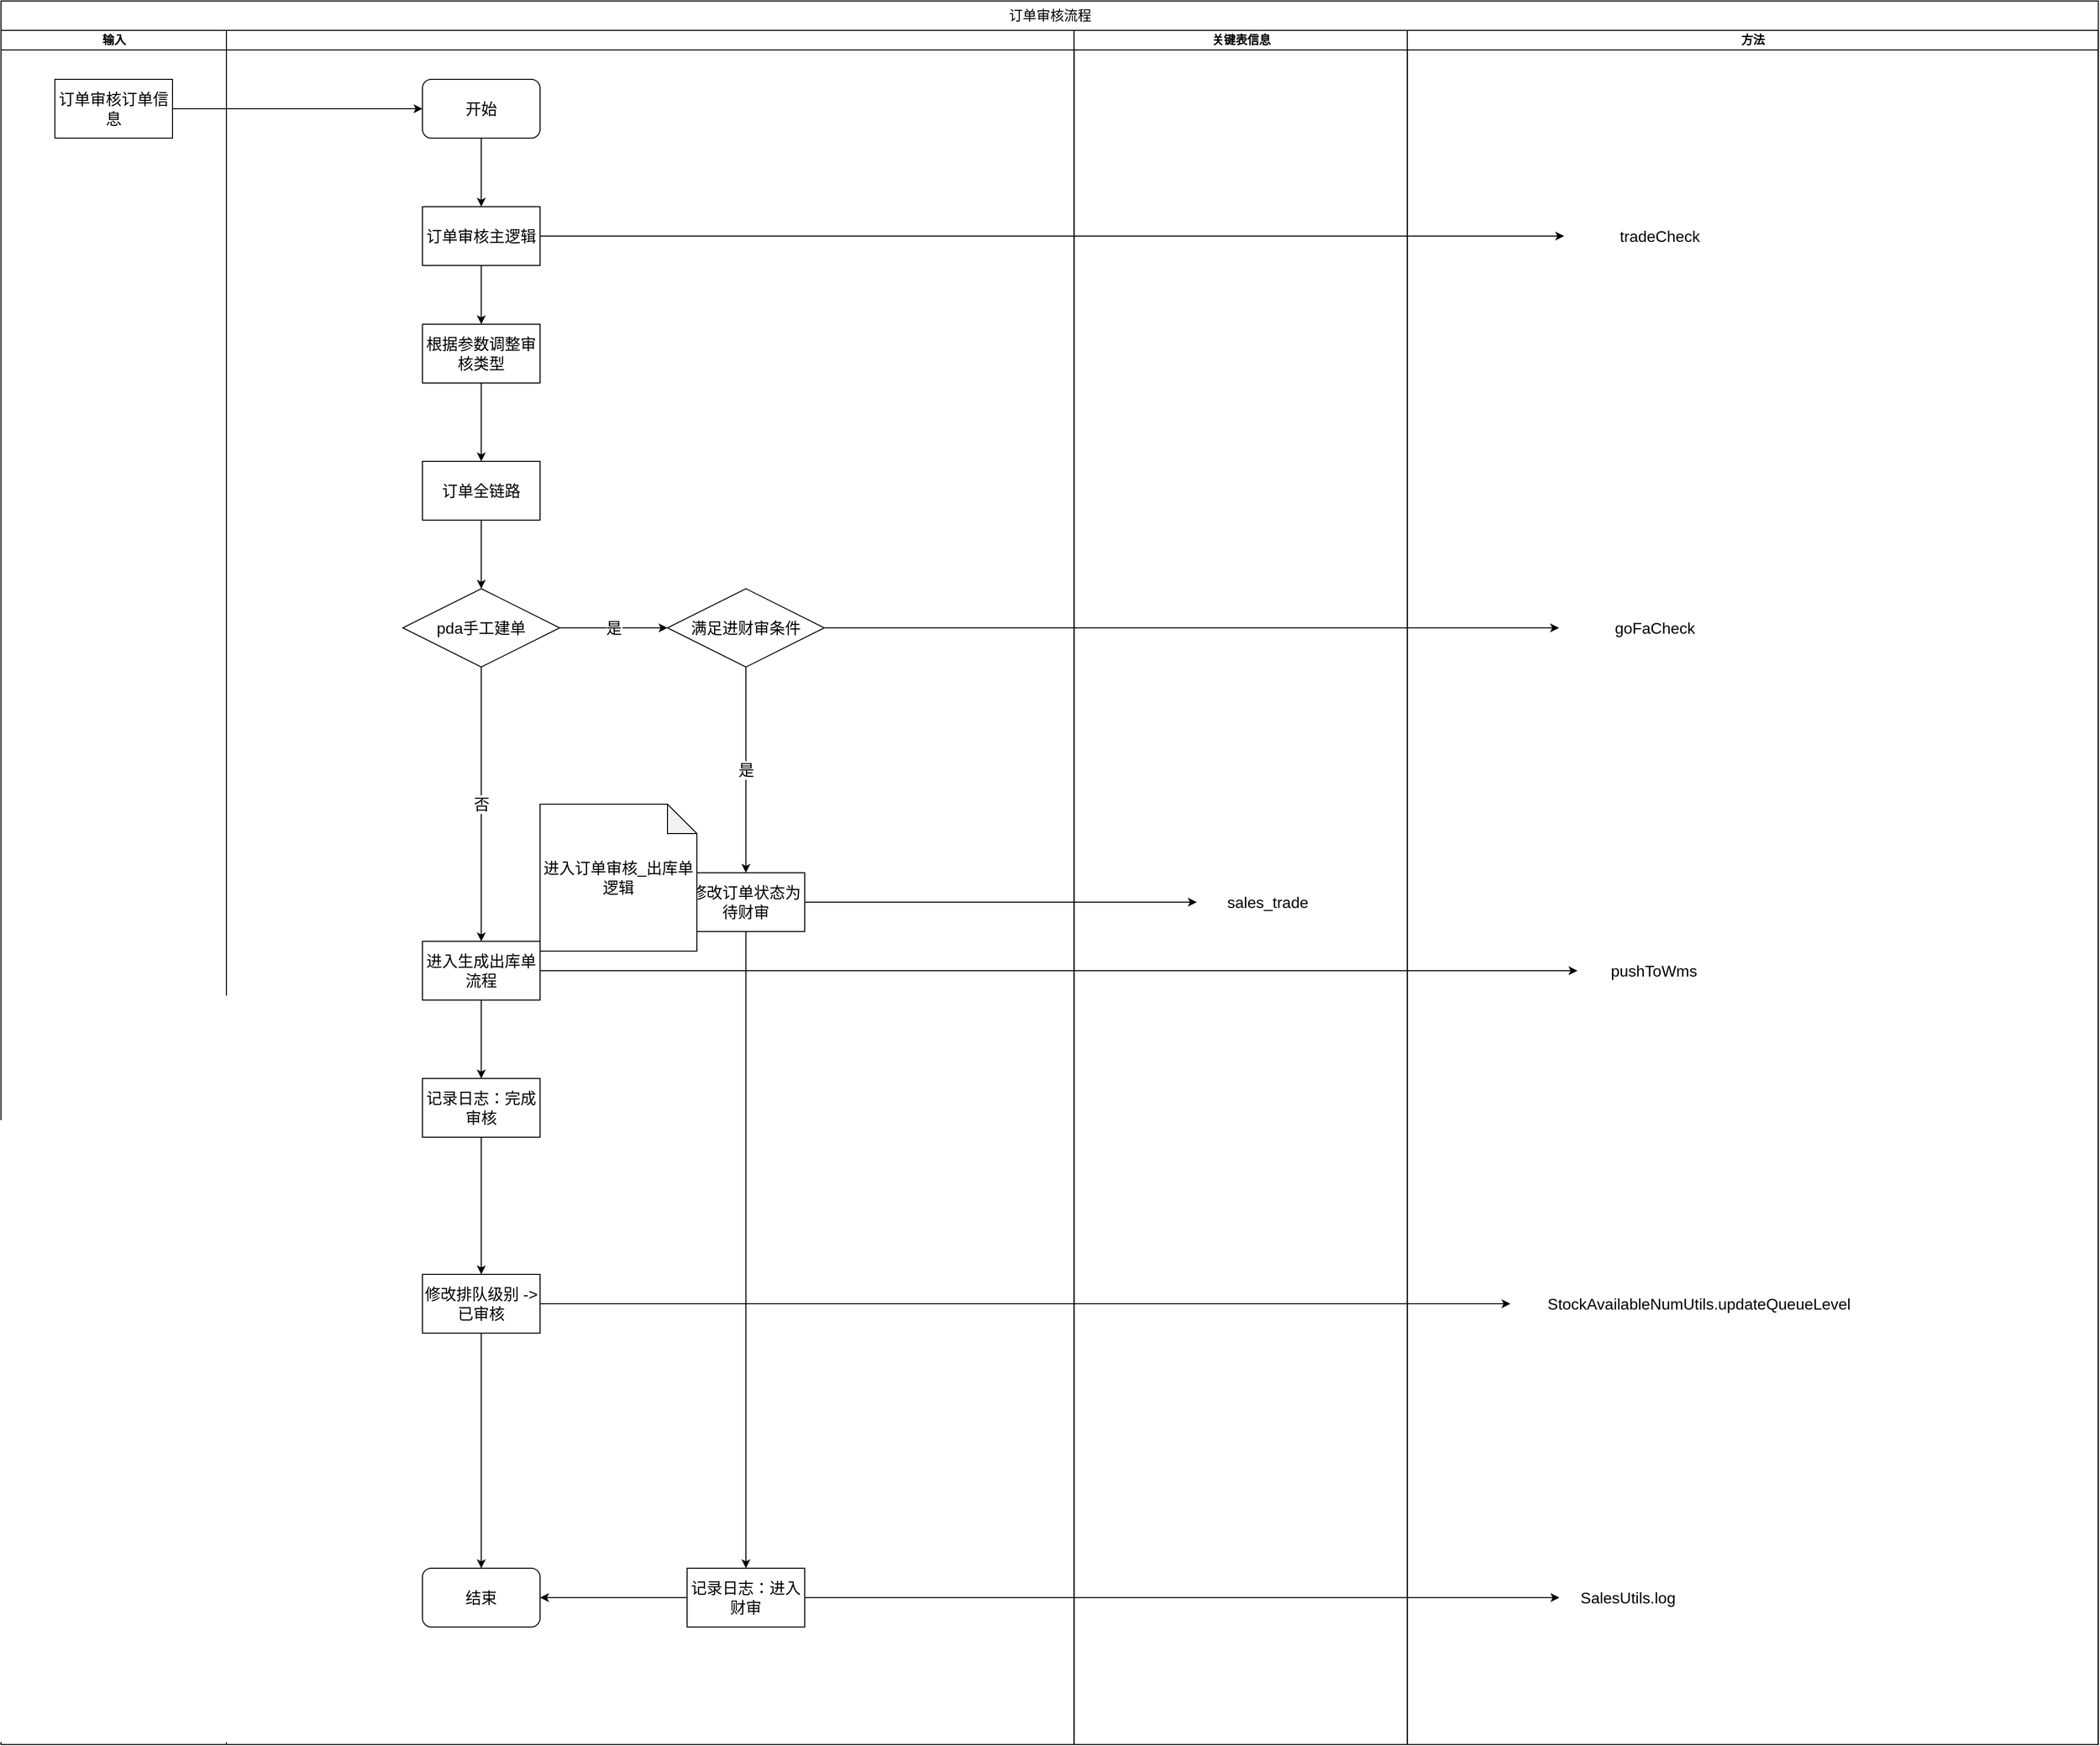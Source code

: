<mxfile version="13.9.9" type="device" pages="9"><diagram id="RKd9qJ_Lzinbh8Oj93UC" name="订单审核流程"><mxGraphModel dx="1024" dy="592" grid="1" gridSize="10" guides="1" tooltips="1" connect="1" arrows="1" fold="1" page="1" pageScale="1" pageWidth="1654" pageHeight="2336" math="0" shadow="0"><root><mxCell id="nrmIRCS5ut_5bNMMKcWK-0"/><mxCell id="nrmIRCS5ut_5bNMMKcWK-1" parent="nrmIRCS5ut_5bNMMKcWK-0"/><mxCell id="V7jyuPc7qfCL3g_y54RA-0" value="&lt;font face=&quot;helvetica&quot;&gt;&lt;span style=&quot;font-size: 14px ; font-weight: 400 ; background-color: rgb(255 , 255 , 255)&quot;&gt;订单审核流程&lt;/span&gt;&lt;/font&gt;" style="swimlane;html=1;childLayout=stackLayout;startSize=30;rounded=0;shadow=0;labelBackgroundColor=none;strokeWidth=1;fontFamily=Verdana;fontSize=8;align=center;" parent="nrmIRCS5ut_5bNMMKcWK-1" vertex="1"><mxGeometry x="390" y="30" width="2139.8" height="1780" as="geometry"><mxRectangle x="170" y="140" width="100" height="30" as="alternateBounds"/></mxGeometry></mxCell><mxCell id="V7jyuPc7qfCL3g_y54RA-1" value="输入" style="swimlane;html=1;startSize=20;" parent="V7jyuPc7qfCL3g_y54RA-0" vertex="1"><mxGeometry y="30" width="230" height="1750" as="geometry"><mxRectangle y="30" width="30" height="1180" as="alternateBounds"/></mxGeometry></mxCell><mxCell id="V7jyuPc7qfCL3g_y54RA-5" value="订单审核订单信息" style="rounded=0;whiteSpace=wrap;html=1;fontSize=16;" parent="V7jyuPc7qfCL3g_y54RA-1" vertex="1"><mxGeometry x="55" y="50" width="120" height="60" as="geometry"/></mxCell><mxCell id="V7jyuPc7qfCL3g_y54RA-2" value="&lt;br&gt;&lt;br&gt;" style="swimlane;html=1;startSize=20;" parent="V7jyuPc7qfCL3g_y54RA-0" vertex="1"><mxGeometry x="230" y="30" width="864.8" height="1750" as="geometry"><mxRectangle x="230" y="30" width="40" height="3210" as="alternateBounds"/></mxGeometry></mxCell><mxCell id="9irSmHMSsGd6x4m73Vhk-0" style="edgeStyle=orthogonalEdgeStyle;rounded=0;orthogonalLoop=1;jettySize=auto;html=1;exitX=0.5;exitY=1;exitDx=0;exitDy=0;fontSize=16;" parent="V7jyuPc7qfCL3g_y54RA-2" source="V7jyuPc7qfCL3g_y54RA-6" target="V7jyuPc7qfCL3g_y54RA-8" edge="1"><mxGeometry relative="1" as="geometry"/></mxCell><mxCell id="V7jyuPc7qfCL3g_y54RA-6" value="开始" style="rounded=1;whiteSpace=wrap;html=1;fontSize=16;" parent="V7jyuPc7qfCL3g_y54RA-2" vertex="1"><mxGeometry x="200" y="50" width="120" height="60" as="geometry"/></mxCell><mxCell id="9irSmHMSsGd6x4m73Vhk-2" style="edgeStyle=orthogonalEdgeStyle;rounded=0;orthogonalLoop=1;jettySize=auto;html=1;exitX=0.5;exitY=1;exitDx=0;exitDy=0;entryX=0.5;entryY=0;entryDx=0;entryDy=0;fontSize=16;" parent="V7jyuPc7qfCL3g_y54RA-2" source="V7jyuPc7qfCL3g_y54RA-8" target="9irSmHMSsGd6x4m73Vhk-1" edge="1"><mxGeometry relative="1" as="geometry"/></mxCell><mxCell id="V7jyuPc7qfCL3g_y54RA-8" value="订单审核主逻辑" style="rounded=0;whiteSpace=wrap;html=1;fontSize=16;" parent="V7jyuPc7qfCL3g_y54RA-2" vertex="1"><mxGeometry x="200" y="180" width="120" height="60" as="geometry"/></mxCell><mxCell id="9irSmHMSsGd6x4m73Vhk-1" value="根据参数调整审核类型" style="rounded=0;whiteSpace=wrap;html=1;fontSize=16;" parent="V7jyuPc7qfCL3g_y54RA-2" vertex="1"><mxGeometry x="200" y="300" width="120" height="60" as="geometry"/></mxCell><mxCell id="9irSmHMSsGd6x4m73Vhk-7" value="pda手工建单" style="rhombus;whiteSpace=wrap;html=1;rounded=0;fontSize=16;" parent="V7jyuPc7qfCL3g_y54RA-2" vertex="1"><mxGeometry x="180" y="570" width="160" height="80" as="geometry"/></mxCell><mxCell id="9irSmHMSsGd6x4m73Vhk-15" value="是" style="edgeStyle=orthogonalEdgeStyle;rounded=0;orthogonalLoop=1;jettySize=auto;html=1;exitX=0.5;exitY=1;exitDx=0;exitDy=0;entryX=0.5;entryY=0;entryDx=0;entryDy=0;fontSize=16;" parent="V7jyuPc7qfCL3g_y54RA-2" source="9irSmHMSsGd6x4m73Vhk-11" target="9irSmHMSsGd6x4m73Vhk-14" edge="1"><mxGeometry relative="1" as="geometry"/></mxCell><mxCell id="9irSmHMSsGd6x4m73Vhk-11" value="满足进财审条件" style="rhombus;whiteSpace=wrap;html=1;rounded=0;fontSize=16;" parent="V7jyuPc7qfCL3g_y54RA-2" vertex="1"><mxGeometry x="450" y="570" width="160" height="80" as="geometry"/></mxCell><mxCell id="9irSmHMSsGd6x4m73Vhk-10" value="是" style="edgeStyle=orthogonalEdgeStyle;rounded=0;orthogonalLoop=1;jettySize=auto;html=1;fontSize=16;" parent="V7jyuPc7qfCL3g_y54RA-2" source="9irSmHMSsGd6x4m73Vhk-7" target="9irSmHMSsGd6x4m73Vhk-11" edge="1"><mxGeometry relative="1" as="geometry"><mxPoint x="460" y="610" as="targetPoint"/></mxGeometry></mxCell><mxCell id="9irSmHMSsGd6x4m73Vhk-20" style="edgeStyle=orthogonalEdgeStyle;rounded=0;orthogonalLoop=1;jettySize=auto;html=1;exitX=0.5;exitY=1;exitDx=0;exitDy=0;entryX=0.5;entryY=0;entryDx=0;entryDy=0;fontSize=16;" parent="V7jyuPc7qfCL3g_y54RA-2" source="9irSmHMSsGd6x4m73Vhk-14" target="9irSmHMSsGd6x4m73Vhk-19" edge="1"><mxGeometry relative="1" as="geometry"/></mxCell><mxCell id="9irSmHMSsGd6x4m73Vhk-14" value="修改订单状态为待财审" style="whiteSpace=wrap;html=1;rounded=0;fontSize=16;" parent="V7jyuPc7qfCL3g_y54RA-2" vertex="1"><mxGeometry x="470" y="860" width="120" height="60" as="geometry"/></mxCell><mxCell id="9irSmHMSsGd6x4m73Vhk-37" style="edgeStyle=orthogonalEdgeStyle;rounded=0;orthogonalLoop=1;jettySize=auto;html=1;entryX=1;entryY=0.5;entryDx=0;entryDy=0;fontSize=16;" parent="V7jyuPc7qfCL3g_y54RA-2" source="9irSmHMSsGd6x4m73Vhk-19" target="9irSmHMSsGd6x4m73Vhk-35" edge="1"><mxGeometry relative="1" as="geometry"/></mxCell><mxCell id="9irSmHMSsGd6x4m73Vhk-19" value="记录日志：进入财审" style="whiteSpace=wrap;html=1;rounded=0;fontSize=16;" parent="V7jyuPc7qfCL3g_y54RA-2" vertex="1"><mxGeometry x="470" y="1570" width="120" height="60" as="geometry"/></mxCell><mxCell id="9irSmHMSsGd6x4m73Vhk-29" value="记录日志：完成审核" style="rounded=0;whiteSpace=wrap;html=1;fontSize=16;" parent="V7jyuPc7qfCL3g_y54RA-2" vertex="1"><mxGeometry x="200" y="1070" width="120" height="60" as="geometry"/></mxCell><mxCell id="9irSmHMSsGd6x4m73Vhk-36" style="edgeStyle=orthogonalEdgeStyle;rounded=0;orthogonalLoop=1;jettySize=auto;html=1;exitX=0.5;exitY=1;exitDx=0;exitDy=0;fontSize=16;" parent="V7jyuPc7qfCL3g_y54RA-2" source="9irSmHMSsGd6x4m73Vhk-31" target="9irSmHMSsGd6x4m73Vhk-35" edge="1"><mxGeometry relative="1" as="geometry"/></mxCell><mxCell id="9irSmHMSsGd6x4m73Vhk-31" value="修改排队级别 -&amp;gt; 已审核" style="whiteSpace=wrap;html=1;rounded=0;fontSize=16;" parent="V7jyuPc7qfCL3g_y54RA-2" vertex="1"><mxGeometry x="200" y="1270" width="120" height="60" as="geometry"/></mxCell><mxCell id="9irSmHMSsGd6x4m73Vhk-32" value="" style="edgeStyle=orthogonalEdgeStyle;rounded=0;orthogonalLoop=1;jettySize=auto;html=1;fontSize=16;" parent="V7jyuPc7qfCL3g_y54RA-2" source="9irSmHMSsGd6x4m73Vhk-29" target="9irSmHMSsGd6x4m73Vhk-31" edge="1"><mxGeometry relative="1" as="geometry"/></mxCell><mxCell id="9irSmHMSsGd6x4m73Vhk-35" value="结束" style="rounded=1;whiteSpace=wrap;html=1;fontSize=16;" parent="V7jyuPc7qfCL3g_y54RA-2" vertex="1"><mxGeometry x="200" y="1570" width="120" height="60" as="geometry"/></mxCell><mxCell id="9irSmHMSsGd6x4m73Vhk-38" value="进入订单审核_出库单逻辑" style="shape=note;whiteSpace=wrap;html=1;backgroundOutline=1;darkOpacity=0.05;fontSize=16;" parent="V7jyuPc7qfCL3g_y54RA-2" vertex="1"><mxGeometry x="320" y="790" width="160" height="150" as="geometry"/></mxCell><mxCell id="V7jyuPc7qfCL3g_y54RA-3" value="关键表信息" style="swimlane;html=1;startSize=20;" parent="V7jyuPc7qfCL3g_y54RA-0" vertex="1"><mxGeometry x="1094.8" y="30" width="340" height="1750" as="geometry"><mxRectangle x="1094.8" y="30" width="90" height="3290" as="alternateBounds"/></mxGeometry></mxCell><mxCell id="9irSmHMSsGd6x4m73Vhk-18" value="sales_trade" style="text;html=1;strokeColor=none;fillColor=none;align=center;verticalAlign=middle;whiteSpace=wrap;rounded=0;fontSize=16;" parent="V7jyuPc7qfCL3g_y54RA-3" vertex="1"><mxGeometry x="125.2" y="880" width="144.8" height="20" as="geometry"/></mxCell><mxCell id="V7jyuPc7qfCL3g_y54RA-4" value="方法" style="swimlane;html=1;startSize=20;" parent="V7jyuPc7qfCL3g_y54RA-0" vertex="1"><mxGeometry x="1434.8" y="30" width="704.8" height="1750" as="geometry"><mxRectangle x="1434.8" y="30" width="30" height="3290" as="alternateBounds"/></mxGeometry></mxCell><mxCell id="9irSmHMSsGd6x4m73Vhk-23" value="SalesUtils.log" style="text;html=1;strokeColor=none;fillColor=none;align=center;verticalAlign=middle;whiteSpace=wrap;rounded=0;fontSize=16;" parent="V7jyuPc7qfCL3g_y54RA-4" vertex="1"><mxGeometry x="155.2" y="1590" width="140" height="20" as="geometry"/></mxCell><mxCell id="9irSmHMSsGd6x4m73Vhk-34" value="StockAvailableNumUtils.updateQueueLevel" style="text;html=1;strokeColor=none;fillColor=none;align=center;verticalAlign=middle;whiteSpace=wrap;rounded=0;fontSize=16;" parent="V7jyuPc7qfCL3g_y54RA-4" vertex="1"><mxGeometry x="105.2" y="1290" width="384.8" height="20" as="geometry"/></mxCell><mxCell id="9irSmHMSsGd6x4m73Vhk-13" value="goFaCheck" style="text;html=1;strokeColor=none;fillColor=none;align=center;verticalAlign=middle;whiteSpace=wrap;rounded=0;fontSize=16;" parent="V7jyuPc7qfCL3g_y54RA-4" vertex="1"><mxGeometry x="154.8" y="600" width="194.8" height="20" as="geometry"/></mxCell><mxCell id="9irSmHMSsGd6x4m73Vhk-28" value="pushToWms" style="text;html=1;strokeColor=none;fillColor=none;align=center;verticalAlign=middle;whiteSpace=wrap;rounded=0;fontSize=16;" parent="V7jyuPc7qfCL3g_y54RA-4" vertex="1"><mxGeometry x="173.6" y="950" width="157.2" height="20" as="geometry"/></mxCell><mxCell id="V7jyuPc7qfCL3g_y54RA-9" style="edgeStyle=orthogonalEdgeStyle;rounded=0;orthogonalLoop=1;jettySize=auto;html=1;exitX=1;exitY=0.5;exitDx=0;exitDy=0;fontSize=16;" parent="V7jyuPc7qfCL3g_y54RA-0" source="V7jyuPc7qfCL3g_y54RA-5" target="V7jyuPc7qfCL3g_y54RA-6" edge="1"><mxGeometry relative="1" as="geometry"/></mxCell><mxCell id="9irSmHMSsGd6x4m73Vhk-16" style="edgeStyle=orthogonalEdgeStyle;rounded=0;orthogonalLoop=1;jettySize=auto;html=1;exitX=1;exitY=0.5;exitDx=0;exitDy=0;fontSize=16;entryX=0;entryY=0.5;entryDx=0;entryDy=0;" parent="V7jyuPc7qfCL3g_y54RA-0" source="9irSmHMSsGd6x4m73Vhk-14" target="9irSmHMSsGd6x4m73Vhk-18" edge="1"><mxGeometry relative="1" as="geometry"><mxPoint x="1250" y="780" as="targetPoint"/></mxGeometry></mxCell><mxCell id="9irSmHMSsGd6x4m73Vhk-21" style="edgeStyle=orthogonalEdgeStyle;rounded=0;orthogonalLoop=1;jettySize=auto;html=1;exitX=1;exitY=0.5;exitDx=0;exitDy=0;fontSize=16;" parent="V7jyuPc7qfCL3g_y54RA-0" source="9irSmHMSsGd6x4m73Vhk-19" target="9irSmHMSsGd6x4m73Vhk-23" edge="1"><mxGeometry relative="1" as="geometry"><mxPoint x="1510" y="900" as="targetPoint"/></mxGeometry></mxCell><mxCell id="9irSmHMSsGd6x4m73Vhk-33" style="edgeStyle=orthogonalEdgeStyle;rounded=0;orthogonalLoop=1;jettySize=auto;html=1;exitX=1;exitY=0.5;exitDx=0;exitDy=0;fontSize=16;" parent="V7jyuPc7qfCL3g_y54RA-0" source="9irSmHMSsGd6x4m73Vhk-31" target="9irSmHMSsGd6x4m73Vhk-34" edge="1"><mxGeometry relative="1" as="geometry"><mxPoint x="1536.0" y="1239.714" as="targetPoint"/></mxGeometry></mxCell><mxCell id="9irSmHMSsGd6x4m73Vhk-12" style="edgeStyle=orthogonalEdgeStyle;rounded=0;orthogonalLoop=1;jettySize=auto;html=1;exitX=1;exitY=0.5;exitDx=0;exitDy=0;fontSize=16;" parent="V7jyuPc7qfCL3g_y54RA-0" source="9irSmHMSsGd6x4m73Vhk-11" target="9irSmHMSsGd6x4m73Vhk-13" edge="1"><mxGeometry relative="1" as="geometry"><mxPoint x="1495.2" y="640" as="targetPoint"/></mxGeometry></mxCell><mxCell id="9irSmHMSsGd6x4m73Vhk-3" style="edgeStyle=orthogonalEdgeStyle;rounded=0;orthogonalLoop=1;jettySize=auto;html=1;exitX=1;exitY=0.5;exitDx=0;exitDy=0;fontSize=16;" parent="nrmIRCS5ut_5bNMMKcWK-1" source="V7jyuPc7qfCL3g_y54RA-8" target="9irSmHMSsGd6x4m73Vhk-4" edge="1"><mxGeometry relative="1" as="geometry"><mxPoint x="2004.8" y="270" as="targetPoint"/></mxGeometry></mxCell><mxCell id="9irSmHMSsGd6x4m73Vhk-4" value="tradeCheck" style="text;html=1;strokeColor=none;fillColor=none;align=center;verticalAlign=middle;whiteSpace=wrap;rounded=0;fontSize=16;" parent="nrmIRCS5ut_5bNMMKcWK-1" vertex="1"><mxGeometry x="1984.8" y="260" width="195.2" height="20" as="geometry"/></mxCell><mxCell id="9irSmHMSsGd6x4m73Vhk-8" value="" style="edgeStyle=orthogonalEdgeStyle;rounded=0;orthogonalLoop=1;jettySize=auto;html=1;fontSize=16;" parent="nrmIRCS5ut_5bNMMKcWK-1" source="9irSmHMSsGd6x4m73Vhk-5" target="9irSmHMSsGd6x4m73Vhk-7" edge="1"><mxGeometry relative="1" as="geometry"/></mxCell><mxCell id="9irSmHMSsGd6x4m73Vhk-5" value="订单全链路" style="whiteSpace=wrap;html=1;rounded=0;fontSize=16;" parent="nrmIRCS5ut_5bNMMKcWK-1" vertex="1"><mxGeometry x="820" y="500" width="120" height="60" as="geometry"/></mxCell><mxCell id="9irSmHMSsGd6x4m73Vhk-6" value="" style="edgeStyle=orthogonalEdgeStyle;rounded=0;orthogonalLoop=1;jettySize=auto;html=1;fontSize=16;" parent="nrmIRCS5ut_5bNMMKcWK-1" source="9irSmHMSsGd6x4m73Vhk-1" target="9irSmHMSsGd6x4m73Vhk-5" edge="1"><mxGeometry relative="1" as="geometry"/></mxCell><mxCell id="9irSmHMSsGd6x4m73Vhk-24" value="否" style="edgeStyle=orthogonalEdgeStyle;rounded=0;orthogonalLoop=1;jettySize=auto;html=1;exitX=0.5;exitY=1;exitDx=0;exitDy=0;fontSize=16;" parent="nrmIRCS5ut_5bNMMKcWK-1" source="9irSmHMSsGd6x4m73Vhk-7" target="9irSmHMSsGd6x4m73Vhk-25" edge="1"><mxGeometry relative="1" as="geometry"><mxPoint x="880" y="1020" as="targetPoint"/></mxGeometry></mxCell><mxCell id="9irSmHMSsGd6x4m73Vhk-27" style="edgeStyle=orthogonalEdgeStyle;rounded=0;orthogonalLoop=1;jettySize=auto;html=1;exitX=1;exitY=0.5;exitDx=0;exitDy=0;fontSize=16;" parent="nrmIRCS5ut_5bNMMKcWK-1" source="9irSmHMSsGd6x4m73Vhk-25" target="9irSmHMSsGd6x4m73Vhk-28" edge="1"><mxGeometry relative="1" as="geometry"><mxPoint x="1962.8" y="1020" as="targetPoint"/></mxGeometry></mxCell><mxCell id="9irSmHMSsGd6x4m73Vhk-30" style="edgeStyle=orthogonalEdgeStyle;rounded=0;orthogonalLoop=1;jettySize=auto;html=1;exitX=0.5;exitY=1;exitDx=0;exitDy=0;entryX=0.5;entryY=0;entryDx=0;entryDy=0;fontSize=16;" parent="nrmIRCS5ut_5bNMMKcWK-1" source="9irSmHMSsGd6x4m73Vhk-25" target="9irSmHMSsGd6x4m73Vhk-29" edge="1"><mxGeometry relative="1" as="geometry"/></mxCell><mxCell id="9irSmHMSsGd6x4m73Vhk-25" value="进入生成出库单流程" style="rounded=0;whiteSpace=wrap;html=1;fontSize=16;" parent="nrmIRCS5ut_5bNMMKcWK-1" vertex="1"><mxGeometry x="820" y="990" width="120" height="60" as="geometry"/></mxCell></root></mxGraphModel></diagram><diagram id="GEnekZ_hcIvUpmQLqXpc" name="订单审核主逻辑"><mxGraphModel dx="2048" dy="1184" grid="1" gridSize="10" guides="1" tooltips="1" connect="1" arrows="1" fold="1" page="1" pageScale="1" pageWidth="1654" pageHeight="2336" math="0" shadow="0"><root><mxCell id="ZIdsIjvEPw1DPvDS4iKh-0"/><mxCell id="ZIdsIjvEPw1DPvDS4iKh-1" parent="ZIdsIjvEPw1DPvDS4iKh-0"/><mxCell id="ZIdsIjvEPw1DPvDS4iKh-2" value="&lt;font face=&quot;helvetica&quot;&gt;&lt;span style=&quot;font-size: 14px ; font-weight: 400 ; background-color: rgb(255 , 255 , 255)&quot;&gt;订单审核主逻辑流程&lt;/span&gt;&lt;/font&gt;" style="swimlane;html=1;childLayout=stackLayout;startSize=30;rounded=0;shadow=0;labelBackgroundColor=none;strokeWidth=1;fontFamily=Verdana;fontSize=8;align=center;" vertex="1" parent="ZIdsIjvEPw1DPvDS4iKh-1"><mxGeometry x="390" y="30" width="2139.8" height="1540" as="geometry"><mxRectangle x="170" y="140" width="100" height="30" as="alternateBounds"/></mxGeometry></mxCell><mxCell id="ZIdsIjvEPw1DPvDS4iKh-3" value="输入" style="swimlane;html=1;startSize=20;" vertex="1" parent="ZIdsIjvEPw1DPvDS4iKh-2"><mxGeometry y="30" width="230" height="1510" as="geometry"><mxRectangle y="30" width="30" height="1180" as="alternateBounds"/></mxGeometry></mxCell><mxCell id="ZIdsIjvEPw1DPvDS4iKh-7" value="订单审核订单信息" style="rounded=0;whiteSpace=wrap;html=1;fontSize=15;" vertex="1" parent="ZIdsIjvEPw1DPvDS4iKh-3"><mxGeometry x="10" y="50" width="170" height="70" as="geometry"/></mxCell><mxCell id="ZIdsIjvEPw1DPvDS4iKh-4" value="&lt;br&gt;&lt;br&gt;" style="swimlane;html=1;startSize=20;" vertex="1" parent="ZIdsIjvEPw1DPvDS4iKh-2"><mxGeometry x="230" y="30" width="864.8" height="1510" as="geometry"><mxRectangle x="230" y="30" width="40" height="3210" as="alternateBounds"/></mxGeometry></mxCell><mxCell id="ZIdsIjvEPw1DPvDS4iKh-11" style="edgeStyle=orthogonalEdgeStyle;rounded=0;orthogonalLoop=1;jettySize=auto;html=1;exitX=0.5;exitY=1;exitDx=0;exitDy=0;entryX=0.5;entryY=0;entryDx=0;entryDy=0;fontSize=15;" edge="1" parent="ZIdsIjvEPw1DPvDS4iKh-4" source="ZIdsIjvEPw1DPvDS4iKh-8" target="ZIdsIjvEPw1DPvDS4iKh-10"><mxGeometry relative="1" as="geometry"/></mxCell><mxCell id="ZIdsIjvEPw1DPvDS4iKh-8" value="开始" style="rounded=1;whiteSpace=wrap;html=1;fontSize=15;" vertex="1" parent="ZIdsIjvEPw1DPvDS4iKh-4"><mxGeometry x="100" y="40" width="120" height="60" as="geometry"/></mxCell><mxCell id="ZIdsIjvEPw1DPvDS4iKh-9" value="抛出异常：该订单所属仓库开启了货品盘点，无法审核" style="rounded=0;whiteSpace=wrap;html=1;fontSize=15;" vertex="1" parent="ZIdsIjvEPw1DPvDS4iKh-4"><mxGeometry x="540" y="160" width="120" height="60" as="geometry"/></mxCell><mxCell id="ZIdsIjvEPw1DPvDS4iKh-13" value="是" style="edgeStyle=orthogonalEdgeStyle;rounded=0;orthogonalLoop=1;jettySize=auto;html=1;exitX=1;exitY=0.5;exitDx=0;exitDy=0;entryX=0;entryY=0.5;entryDx=0;entryDy=0;fontSize=15;" edge="1" parent="ZIdsIjvEPw1DPvDS4iKh-4" source="ZIdsIjvEPw1DPvDS4iKh-10" target="ZIdsIjvEPw1DPvDS4iKh-12"><mxGeometry relative="1" as="geometry"/></mxCell><mxCell id="ZIdsIjvEPw1DPvDS4iKh-16" style="edgeStyle=orthogonalEdgeStyle;rounded=0;orthogonalLoop=1;jettySize=auto;html=1;exitX=0.5;exitY=1;exitDx=0;exitDy=0;fontSize=15;" edge="1" parent="ZIdsIjvEPw1DPvDS4iKh-4" source="ZIdsIjvEPw1DPvDS4iKh-10" target="ZIdsIjvEPw1DPvDS4iKh-15"><mxGeometry relative="1" as="geometry"/></mxCell><mxCell id="ZIdsIjvEPw1DPvDS4iKh-10" value="开启订单禁止审核" style="rhombus;whiteSpace=wrap;html=1;fontSize=15;" vertex="1" parent="ZIdsIjvEPw1DPvDS4iKh-4"><mxGeometry x="90" y="150" width="140" height="80" as="geometry"/></mxCell><mxCell id="ZIdsIjvEPw1DPvDS4iKh-14" value="是" style="edgeStyle=orthogonalEdgeStyle;rounded=0;orthogonalLoop=1;jettySize=auto;html=1;exitX=1;exitY=0.5;exitDx=0;exitDy=0;entryX=0;entryY=0.5;entryDx=0;entryDy=0;fontSize=15;" edge="1" parent="ZIdsIjvEPw1DPvDS4iKh-4" source="ZIdsIjvEPw1DPvDS4iKh-12" target="ZIdsIjvEPw1DPvDS4iKh-9"><mxGeometry relative="1" as="geometry"/></mxCell><mxCell id="ZIdsIjvEPw1DPvDS4iKh-12" value="当前仓库是在设置的禁止审核仓库列表" style="rhombus;whiteSpace=wrap;html=1;fontSize=15;" vertex="1" parent="ZIdsIjvEPw1DPvDS4iKh-4"><mxGeometry x="300" y="150" width="140" height="80" as="geometry"/></mxCell><mxCell id="ZIdsIjvEPw1DPvDS4iKh-24" style="edgeStyle=orthogonalEdgeStyle;rounded=0;orthogonalLoop=1;jettySize=auto;html=1;exitX=0.5;exitY=1;exitDx=0;exitDy=0;entryX=0.5;entryY=0;entryDx=0;entryDy=0;fontSize=15;" edge="1" parent="ZIdsIjvEPw1DPvDS4iKh-4" source="ZIdsIjvEPw1DPvDS4iKh-15" target="ZIdsIjvEPw1DPvDS4iKh-23"><mxGeometry relative="1" as="geometry"/></mxCell><mxCell id="ZIdsIjvEPw1DPvDS4iKh-15" value="校验订单状态(必须是待客审)" style="rounded=0;whiteSpace=wrap;html=1;fontSize=15;" vertex="1" parent="ZIdsIjvEPw1DPvDS4iKh-4"><mxGeometry x="100" y="290" width="120" height="60" as="geometry"/></mxCell><mxCell id="ZIdsIjvEPw1DPvDS4iKh-26" value="否" style="edgeStyle=orthogonalEdgeStyle;rounded=0;orthogonalLoop=1;jettySize=auto;html=1;exitX=1;exitY=0.5;exitDx=0;exitDy=0;entryX=0;entryY=0.5;entryDx=0;entryDy=0;fontSize=15;" edge="1" parent="ZIdsIjvEPw1DPvDS4iKh-4" source="ZIdsIjvEPw1DPvDS4iKh-23" target="ZIdsIjvEPw1DPvDS4iKh-25"><mxGeometry relative="1" as="geometry"/></mxCell><mxCell id="ZIdsIjvEPw1DPvDS4iKh-30" value="是" style="edgeStyle=orthogonalEdgeStyle;rounded=0;orthogonalLoop=1;jettySize=auto;html=1;exitX=0.5;exitY=1;exitDx=0;exitDy=0;entryX=0.5;entryY=0;entryDx=0;entryDy=0;fontSize=15;" edge="1" parent="ZIdsIjvEPw1DPvDS4iKh-4" source="ZIdsIjvEPw1DPvDS4iKh-23" target="ZIdsIjvEPw1DPvDS4iKh-29"><mxGeometry relative="1" as="geometry"/></mxCell><mxCell id="ZIdsIjvEPw1DPvDS4iKh-23" value="校验是否通过" style="rhombus;whiteSpace=wrap;html=1;fontSize=15;" vertex="1" parent="ZIdsIjvEPw1DPvDS4iKh-4"><mxGeometry x="90" y="400" width="140" height="80" as="geometry"/></mxCell><mxCell id="ZIdsIjvEPw1DPvDS4iKh-25" value="记录错误抛出" style="rounded=0;whiteSpace=wrap;html=1;fontSize=15;" vertex="1" parent="ZIdsIjvEPw1DPvDS4iKh-4"><mxGeometry x="320" y="410" width="120" height="60" as="geometry"/></mxCell><mxCell id="ZIdsIjvEPw1DPvDS4iKh-36" value="是" style="edgeStyle=orthogonalEdgeStyle;rounded=0;orthogonalLoop=1;jettySize=auto;html=1;exitX=0.5;exitY=1;exitDx=0;exitDy=0;fontSize=15;" edge="1" parent="ZIdsIjvEPw1DPvDS4iKh-4" source="ZIdsIjvEPw1DPvDS4iKh-29" target="ZIdsIjvEPw1DPvDS4iKh-34"><mxGeometry relative="1" as="geometry"/></mxCell><mxCell id="ZIdsIjvEPw1DPvDS4iKh-29" value="主单基础数据校验" style="rounded=0;whiteSpace=wrap;html=1;fontSize=15;" vertex="1" parent="ZIdsIjvEPw1DPvDS4iKh-4"><mxGeometry x="100" y="530" width="120" height="60" as="geometry"/></mxCell><mxCell id="ZIdsIjvEPw1DPvDS4iKh-41" value="是" style="edgeStyle=orthogonalEdgeStyle;rounded=0;orthogonalLoop=1;jettySize=auto;html=1;exitX=0.5;exitY=1;exitDx=0;exitDy=0;fontSize=15;" edge="1" parent="ZIdsIjvEPw1DPvDS4iKh-4" source="ZIdsIjvEPw1DPvDS4iKh-34" target="ZIdsIjvEPw1DPvDS4iKh-40"><mxGeometry relative="1" as="geometry"/></mxCell><mxCell id="ZIdsIjvEPw1DPvDS4iKh-34" value="校验是否通过" style="rhombus;whiteSpace=wrap;html=1;fontSize=15;" vertex="1" parent="ZIdsIjvEPw1DPvDS4iKh-4"><mxGeometry x="90" y="640" width="140" height="80" as="geometry"/></mxCell><mxCell id="ZIdsIjvEPw1DPvDS4iKh-35" value="记录错误抛出" style="rounded=0;whiteSpace=wrap;html=1;fontSize=15;" vertex="1" parent="ZIdsIjvEPw1DPvDS4iKh-4"><mxGeometry x="320" y="650" width="120" height="60" as="geometry"/></mxCell><mxCell id="ZIdsIjvEPw1DPvDS4iKh-33" value="否" style="edgeStyle=orthogonalEdgeStyle;rounded=0;orthogonalLoop=1;jettySize=auto;html=1;exitX=1;exitY=0.5;exitDx=0;exitDy=0;entryX=0;entryY=0.5;entryDx=0;entryDy=0;fontSize=15;" edge="1" parent="ZIdsIjvEPw1DPvDS4iKh-4" source="ZIdsIjvEPw1DPvDS4iKh-34" target="ZIdsIjvEPw1DPvDS4iKh-35"><mxGeometry relative="1" as="geometry"/></mxCell><mxCell id="ZIdsIjvEPw1DPvDS4iKh-43" value="否" style="edgeStyle=orthogonalEdgeStyle;rounded=0;orthogonalLoop=1;jettySize=auto;html=1;exitX=1;exitY=0.5;exitDx=0;exitDy=0;fontSize=15;" edge="1" parent="ZIdsIjvEPw1DPvDS4iKh-4" source="ZIdsIjvEPw1DPvDS4iKh-40" target="ZIdsIjvEPw1DPvDS4iKh-42"><mxGeometry relative="1" as="geometry"/></mxCell><mxCell id="ZIdsIjvEPw1DPvDS4iKh-45" value="是" style="edgeStyle=orthogonalEdgeStyle;rounded=0;orthogonalLoop=1;jettySize=auto;html=1;exitX=0.5;exitY=1;exitDx=0;exitDy=0;entryX=0.5;entryY=0;entryDx=0;entryDy=0;fontSize=15;" edge="1" parent="ZIdsIjvEPw1DPvDS4iKh-4" source="ZIdsIjvEPw1DPvDS4iKh-40" target="ZIdsIjvEPw1DPvDS4iKh-44"><mxGeometry relative="1" as="geometry"/></mxCell><mxCell id="ZIdsIjvEPw1DPvDS4iKh-40" value="是否强审核并且开启缺货强审" style="rhombus;whiteSpace=wrap;html=1;fontSize=15;" vertex="1" parent="ZIdsIjvEPw1DPvDS4iKh-4"><mxGeometry x="90" y="780" width="140" height="80" as="geometry"/></mxCell><mxCell id="ZIdsIjvEPw1DPvDS4iKh-42" value="不能强审" style="rounded=0;whiteSpace=wrap;html=1;fontSize=15;" vertex="1" parent="ZIdsIjvEPw1DPvDS4iKh-4"><mxGeometry x="320" y="790" width="120" height="60" as="geometry"/></mxCell><mxCell id="ZIdsIjvEPw1DPvDS4iKh-47" style="edgeStyle=orthogonalEdgeStyle;rounded=0;orthogonalLoop=1;jettySize=auto;html=1;entryX=0.5;entryY=0;entryDx=0;entryDy=0;fontSize=15;" edge="1" parent="ZIdsIjvEPw1DPvDS4iKh-4" source="ZIdsIjvEPw1DPvDS4iKh-44" target="ZIdsIjvEPw1DPvDS4iKh-46"><mxGeometry relative="1" as="geometry"/></mxCell><mxCell id="ZIdsIjvEPw1DPvDS4iKh-44" value="能强审" style="rounded=0;whiteSpace=wrap;html=1;fontSize=15;" vertex="1" parent="ZIdsIjvEPw1DPvDS4iKh-4"><mxGeometry x="100" y="920" width="120" height="60" as="geometry"/></mxCell><mxCell id="ZIdsIjvEPw1DPvDS4iKh-50" value="是" style="edgeStyle=orthogonalEdgeStyle;rounded=0;orthogonalLoop=1;jettySize=auto;html=1;exitX=1;exitY=0.5;exitDx=0;exitDy=0;fontSize=15;" edge="1" parent="ZIdsIjvEPw1DPvDS4iKh-4" source="ZIdsIjvEPw1DPvDS4iKh-46" target="ZIdsIjvEPw1DPvDS4iKh-49"><mxGeometry relative="1" as="geometry"/></mxCell><mxCell id="ZIdsIjvEPw1DPvDS4iKh-53" style="edgeStyle=orthogonalEdgeStyle;rounded=0;orthogonalLoop=1;jettySize=auto;html=1;exitX=0.5;exitY=1;exitDx=0;exitDy=0;entryX=0.5;entryY=0;entryDx=0;entryDy=0;fontSize=15;" edge="1" parent="ZIdsIjvEPw1DPvDS4iKh-4" source="ZIdsIjvEPw1DPvDS4iKh-46" target="ZIdsIjvEPw1DPvDS4iKh-52"><mxGeometry relative="1" as="geometry"/></mxCell><mxCell id="ZIdsIjvEPw1DPvDS4iKh-46" value="拼多多订单并且仓库京东沧海订单" style="rhombus;whiteSpace=wrap;html=1;fontSize=15;" vertex="1" parent="ZIdsIjvEPw1DPvDS4iKh-4"><mxGeometry x="90" y="1028" width="140" height="80" as="geometry"/></mxCell><mxCell id="ZIdsIjvEPw1DPvDS4iKh-49" value="抛出异常：拼多多暂不支持推送京东沧海仓库" style="rounded=0;whiteSpace=wrap;html=1;fontSize=15;" vertex="1" parent="ZIdsIjvEPw1DPvDS4iKh-4"><mxGeometry x="320" y="1038" width="120" height="60" as="geometry"/></mxCell><mxCell id="-X5fxpExpF0YMRiouAdi-1" style="edgeStyle=orthogonalEdgeStyle;rounded=0;orthogonalLoop=1;jettySize=auto;html=1;exitX=0.5;exitY=1;exitDx=0;exitDy=0;fontSize=15;" edge="1" parent="ZIdsIjvEPw1DPvDS4iKh-4" source="ZIdsIjvEPw1DPvDS4iKh-52" target="-X5fxpExpF0YMRiouAdi-0"><mxGeometry relative="1" as="geometry"/></mxCell><mxCell id="ZIdsIjvEPw1DPvDS4iKh-52" value="订单审核_库存占用流程" style="rounded=0;whiteSpace=wrap;html=1;fontSize=15;" vertex="1" parent="ZIdsIjvEPw1DPvDS4iKh-4"><mxGeometry x="100" y="1170" width="120" height="60" as="geometry"/></mxCell><mxCell id="-X5fxpExpF0YMRiouAdi-0" value="结束" style="rounded=1;whiteSpace=wrap;html=1;fontSize=15;" vertex="1" parent="ZIdsIjvEPw1DPvDS4iKh-4"><mxGeometry x="100" y="1310" width="120" height="60" as="geometry"/></mxCell><mxCell id="ZIdsIjvEPw1DPvDS4iKh-27" style="edgeStyle=orthogonalEdgeStyle;rounded=0;orthogonalLoop=1;jettySize=auto;html=1;exitX=1;exitY=0.5;exitDx=0;exitDy=0;fontSize=15;entryX=1;entryY=0.5;entryDx=0;entryDy=0;" edge="1" parent="ZIdsIjvEPw1DPvDS4iKh-4" source="ZIdsIjvEPw1DPvDS4iKh-9" target="-X5fxpExpF0YMRiouAdi-0"><mxGeometry relative="1" as="geometry"><mxPoint x="810" y="1240" as="targetPoint"/><Array as="points"><mxPoint x="800" y="190"/><mxPoint x="800" y="1340"/></Array></mxGeometry></mxCell><mxCell id="-X5fxpExpF0YMRiouAdi-6" value="&lt;span&gt;对应订单审核_库存占用流程流程图&lt;/span&gt;" style="shape=note;whiteSpace=wrap;html=1;backgroundOutline=1;darkOpacity=0.05;fontSize=15;" vertex="1" parent="ZIdsIjvEPw1DPvDS4iKh-4"><mxGeometry x="285" y="1150" width="170" height="130" as="geometry"/></mxCell><mxCell id="ZIdsIjvEPw1DPvDS4iKh-5" value="关键表信息" style="swimlane;html=1;startSize=20;" vertex="1" parent="ZIdsIjvEPw1DPvDS4iKh-2"><mxGeometry x="1094.8" y="30" width="340" height="1510" as="geometry"><mxRectangle x="1094.8" y="30" width="90" height="3290" as="alternateBounds"/></mxGeometry></mxCell><mxCell id="ZIdsIjvEPw1DPvDS4iKh-6" value="方法" style="swimlane;html=1;startSize=20;" vertex="1" parent="ZIdsIjvEPw1DPvDS4iKh-2"><mxGeometry x="1434.8" y="30" width="704.8" height="1510" as="geometry"><mxRectangle x="1434.8" y="30" width="30" height="3290" as="alternateBounds"/></mxGeometry></mxCell><mxCell id="DDldslrFQO2XMwzC_k-7-1" value="StockAvailableNumUtils.confirmOrderReserve" style="text;html=1;strokeColor=none;fillColor=none;align=center;verticalAlign=middle;whiteSpace=wrap;rounded=0;fontSize=16;" vertex="1" parent="ZIdsIjvEPw1DPvDS4iKh-6"><mxGeometry x="200.55" y="1190" width="389.45" height="20" as="geometry"/></mxCell><mxCell id="DDldslrFQO2XMwzC_k-7-0" style="edgeStyle=orthogonalEdgeStyle;rounded=0;orthogonalLoop=1;jettySize=auto;html=1;exitX=1;exitY=0.5;exitDx=0;exitDy=0;fontSize=15;" edge="1" parent="ZIdsIjvEPw1DPvDS4iKh-2" source="ZIdsIjvEPw1DPvDS4iKh-52" target="DDldslrFQO2XMwzC_k-7-1"><mxGeometry relative="1" as="geometry"><mxPoint x="2369.412" y="1250" as="targetPoint"/></mxGeometry></mxCell><mxCell id="ZIdsIjvEPw1DPvDS4iKh-17" style="edgeStyle=orthogonalEdgeStyle;rounded=0;orthogonalLoop=1;jettySize=auto;html=1;exitX=0.5;exitY=1;exitDx=0;exitDy=0;fontSize=15;" edge="1" parent="ZIdsIjvEPw1DPvDS4iKh-1" source="ZIdsIjvEPw1DPvDS4iKh-12"><mxGeometry relative="1" as="geometry"><mxPoint x="780" y="330" as="targetPoint"/></mxGeometry></mxCell><mxCell id="ZIdsIjvEPw1DPvDS4iKh-21" style="edgeStyle=orthogonalEdgeStyle;rounded=0;orthogonalLoop=1;jettySize=auto;html=1;exitX=1;exitY=0.5;exitDx=0;exitDy=0;fontSize=15;" edge="1" parent="ZIdsIjvEPw1DPvDS4iKh-1" source="ZIdsIjvEPw1DPvDS4iKh-15" target="ZIdsIjvEPw1DPvDS4iKh-22"><mxGeometry relative="1" as="geometry"><mxPoint x="2060" y="380" as="targetPoint"/></mxGeometry></mxCell><mxCell id="ZIdsIjvEPw1DPvDS4iKh-22" value="SalesUtils.checkEditable" style="text;html=1;strokeColor=none;fillColor=none;align=center;verticalAlign=middle;whiteSpace=wrap;rounded=0;fontSize=16;" vertex="1" parent="ZIdsIjvEPw1DPvDS4iKh-1"><mxGeometry x="2040" y="370" width="250" height="20" as="geometry"/></mxCell><mxCell id="ZIdsIjvEPw1DPvDS4iKh-28" style="edgeStyle=orthogonalEdgeStyle;rounded=0;orthogonalLoop=1;jettySize=auto;html=1;exitX=1;exitY=0.5;exitDx=0;exitDy=0;fontSize=15;" edge="1" parent="ZIdsIjvEPw1DPvDS4iKh-1" source="ZIdsIjvEPw1DPvDS4iKh-25"><mxGeometry relative="1" as="geometry"><mxPoint x="1410" y="500" as="targetPoint"/></mxGeometry></mxCell><mxCell id="ZIdsIjvEPw1DPvDS4iKh-31" style="edgeStyle=orthogonalEdgeStyle;rounded=0;orthogonalLoop=1;jettySize=auto;html=1;exitX=1;exitY=0.5;exitDx=0;exitDy=0;fontSize=15;" edge="1" parent="ZIdsIjvEPw1DPvDS4iKh-1" source="ZIdsIjvEPw1DPvDS4iKh-29" target="ZIdsIjvEPw1DPvDS4iKh-32"><mxGeometry relative="1" as="geometry"><mxPoint x="2081.294" y="620.471" as="targetPoint"/></mxGeometry></mxCell><mxCell id="ZIdsIjvEPw1DPvDS4iKh-32" value="tradeMainCheck" style="text;html=1;strokeColor=none;fillColor=none;align=center;verticalAlign=middle;whiteSpace=wrap;rounded=0;fontSize=16;" vertex="1" parent="ZIdsIjvEPw1DPvDS4iKh-1"><mxGeometry x="2061.29" y="610.47" width="208.71" height="20" as="geometry"/></mxCell><mxCell id="ZIdsIjvEPw1DPvDS4iKh-39" style="edgeStyle=orthogonalEdgeStyle;rounded=0;orthogonalLoop=1;jettySize=auto;html=1;exitX=1;exitY=0.5;exitDx=0;exitDy=0;fontSize=15;" edge="1" parent="ZIdsIjvEPw1DPvDS4iKh-1" source="ZIdsIjvEPw1DPvDS4iKh-35"><mxGeometry relative="1" as="geometry"><mxPoint x="1420" y="740.471" as="targetPoint"/></mxGeometry></mxCell><mxCell id="ZIdsIjvEPw1DPvDS4iKh-48" style="edgeStyle=orthogonalEdgeStyle;rounded=0;orthogonalLoop=1;jettySize=auto;html=1;exitX=0.5;exitY=1;exitDx=0;exitDy=0;fontSize=15;" edge="1" parent="ZIdsIjvEPw1DPvDS4iKh-1" source="ZIdsIjvEPw1DPvDS4iKh-42"><mxGeometry relative="1" as="geometry"><mxPoint x="780" y="1080" as="targetPoint"/><Array as="points"><mxPoint x="1000" y="1080"/></Array></mxGeometry></mxCell><mxCell id="ZIdsIjvEPw1DPvDS4iKh-51" style="edgeStyle=orthogonalEdgeStyle;rounded=0;orthogonalLoop=1;jettySize=auto;html=1;exitX=1;exitY=0.5;exitDx=0;exitDy=0;fontSize=15;" edge="1" parent="ZIdsIjvEPw1DPvDS4iKh-1" source="ZIdsIjvEPw1DPvDS4iKh-49"><mxGeometry relative="1" as="geometry"><mxPoint x="1420" y="1128" as="targetPoint"/></mxGeometry></mxCell></root></mxGraphModel></diagram><diagram id="C5RBs43oDa-KdzZeNtuy" name="订单审核_库存占用处理"><mxGraphModel dx="2560" dy="1480" grid="1" gridSize="10" guides="1" tooltips="1" connect="1" arrows="1" fold="1" page="1" pageScale="1" pageWidth="1654" pageHeight="2336" math="0" shadow="0"><root><mxCell id="WIyWlLk6GJQsqaUBKTNV-0"/><mxCell id="WIyWlLk6GJQsqaUBKTNV-1" parent="WIyWlLk6GJQsqaUBKTNV-0"/><mxCell id="Z3-0lNkwIsTbjXZdA9aL-16" value="&lt;font face=&quot;helvetica&quot;&gt;&lt;span style=&quot;font-size: 14px ; font-weight: 400 ; background-color: rgb(255 , 255 , 255)&quot;&gt;订单审核_库存占用流程&lt;/span&gt;&lt;/font&gt;" style="swimlane;html=1;childLayout=stackLayout;startSize=30;rounded=0;shadow=0;labelBackgroundColor=none;strokeWidth=1;fontFamily=Verdana;fontSize=8;align=center;" parent="WIyWlLk6GJQsqaUBKTNV-1" vertex="1"><mxGeometry x="390" y="30" width="2139.8" height="3320" as="geometry"><mxRectangle x="170" y="140" width="100" height="30" as="alternateBounds"/></mxGeometry></mxCell><mxCell id="Z3-0lNkwIsTbjXZdA9aL-17" value="输入" style="swimlane;html=1;startSize=20;" parent="Z3-0lNkwIsTbjXZdA9aL-16" vertex="1"><mxGeometry y="30" width="230" height="3290" as="geometry"><mxRectangle y="30" width="30" height="1180" as="alternateBounds"/></mxGeometry></mxCell><mxCell id="Z3-0lNkwIsTbjXZdA9aL-24" value="&lt;span style=&quot;font-family: &amp;#34;helvetica&amp;#34; ; font-size: 14px ; background-color: rgb(255 , 255 , 255)&quot;&gt;订单审核主逻辑流程&lt;/span&gt;" style="rounded=0;whiteSpace=wrap;html=1;" parent="Z3-0lNkwIsTbjXZdA9aL-17" vertex="1"><mxGeometry x="55.0" y="150" width="120" height="60" as="geometry"/></mxCell><mxCell id="Z3-0lNkwIsTbjXZdA9aL-18" value="&lt;br&gt;&lt;br&gt;" style="swimlane;html=1;startSize=20;" parent="Z3-0lNkwIsTbjXZdA9aL-16" vertex="1"><mxGeometry x="230" y="30" width="864.8" height="3290" as="geometry"><mxRectangle x="230" y="30" width="40" height="3210" as="alternateBounds"/></mxGeometry></mxCell><mxCell id="WIyWlLk6GJQsqaUBKTNV-3" value="开始" style="rounded=1;whiteSpace=wrap;html=1;fontSize=12;glass=0;strokeWidth=1;shadow=0;" parent="Z3-0lNkwIsTbjXZdA9aL-18" vertex="1"><mxGeometry x="44.8" y="50" width="120" height="40" as="geometry"/></mxCell><mxCell id="Nx3tfwnUaMVY4rAJnrnA-3" value="查询类型为订单的占用有效库存的单据" style="rounded=0;whiteSpace=wrap;html=1;" parent="Z3-0lNkwIsTbjXZdA9aL-18" vertex="1"><mxGeometry x="44.8" y="150" width="120" height="60" as="geometry"/></mxCell><mxCell id="Nx3tfwnUaMVY4rAJnrnA-1" style="edgeStyle=orthogonalEdgeStyle;rounded=0;orthogonalLoop=1;jettySize=auto;html=1;exitX=0.5;exitY=1;exitDx=0;exitDy=0;entryX=0.5;entryY=0;entryDx=0;entryDy=0;" parent="Z3-0lNkwIsTbjXZdA9aL-18" source="WIyWlLk6GJQsqaUBKTNV-3" target="Nx3tfwnUaMVY4rAJnrnA-3" edge="1"><mxGeometry relative="1" as="geometry"><mxPoint x="104.8" y="140" as="targetPoint"/></mxGeometry></mxCell><mxCell id="Nx3tfwnUaMVY4rAJnrnA-4" value="是否存在订单占用记录" style="rhombus;whiteSpace=wrap;html=1;" parent="Z3-0lNkwIsTbjXZdA9aL-18" vertex="1"><mxGeometry x="39.8" y="240" width="130" height="80" as="geometry"/></mxCell><mxCell id="Nx3tfwnUaMVY4rAJnrnA-5" style="edgeStyle=orthogonalEdgeStyle;rounded=0;orthogonalLoop=1;jettySize=auto;html=1;exitX=0.5;exitY=1;exitDx=0;exitDy=0;entryX=0.5;entryY=0;entryDx=0;entryDy=0;" parent="Z3-0lNkwIsTbjXZdA9aL-18" source="Nx3tfwnUaMVY4rAJnrnA-3" target="Nx3tfwnUaMVY4rAJnrnA-4" edge="1"><mxGeometry relative="1" as="geometry"/></mxCell><mxCell id="Nx3tfwnUaMVY4rAJnrnA-12" value="是否占用成功" style="rhombus;whiteSpace=wrap;html=1;" parent="Z3-0lNkwIsTbjXZdA9aL-18" vertex="1"><mxGeometry x="39.8" y="380" width="130" height="80" as="geometry"/></mxCell><mxCell id="Nx3tfwnUaMVY4rAJnrnA-13" style="edgeStyle=orthogonalEdgeStyle;rounded=0;orthogonalLoop=1;jettySize=auto;html=1;exitX=0.5;exitY=1;exitDx=0;exitDy=0;" parent="Z3-0lNkwIsTbjXZdA9aL-18" source="Nx3tfwnUaMVY4rAJnrnA-4" target="Nx3tfwnUaMVY4rAJnrnA-12" edge="1"><mxGeometry relative="1" as="geometry"/></mxCell><mxCell id="Nx3tfwnUaMVY4rAJnrnA-16" value="是否占用状态是已确认" style="rhombus;whiteSpace=wrap;html=1;" parent="Z3-0lNkwIsTbjXZdA9aL-18" vertex="1"><mxGeometry x="224.8" y="380" width="130" height="80" as="geometry"/></mxCell><mxCell id="Nx3tfwnUaMVY4rAJnrnA-17" value="是" style="edgeStyle=orthogonalEdgeStyle;rounded=0;orthogonalLoop=1;jettySize=auto;html=1;exitX=1;exitY=0.5;exitDx=0;exitDy=0;" parent="Z3-0lNkwIsTbjXZdA9aL-18" source="Nx3tfwnUaMVY4rAJnrnA-12" target="Nx3tfwnUaMVY4rAJnrnA-16" edge="1"><mxGeometry relative="1" as="geometry"/></mxCell><mxCell id="Nx3tfwnUaMVY4rAJnrnA-85" style="edgeStyle=orthogonalEdgeStyle;rounded=0;orthogonalLoop=1;jettySize=auto;html=1;exitX=1;exitY=0.5;exitDx=0;exitDy=0;" parent="Z3-0lNkwIsTbjXZdA9aL-18" source="Nx3tfwnUaMVY4rAJnrnA-18" edge="1"><mxGeometry relative="1" as="geometry"><mxPoint x="690" y="570" as="targetPoint"/></mxGeometry></mxCell><mxCell id="Nx3tfwnUaMVY4rAJnrnA-18" value="修改占用记录状态为已确认" style="rounded=0;whiteSpace=wrap;html=1;" parent="Z3-0lNkwIsTbjXZdA9aL-18" vertex="1"><mxGeometry x="227.8" y="540" width="124" height="60" as="geometry"/></mxCell><mxCell id="Nx3tfwnUaMVY4rAJnrnA-20" value="否" style="edgeStyle=orthogonalEdgeStyle;rounded=0;orthogonalLoop=1;jettySize=auto;html=1;exitX=0.5;exitY=1;exitDx=0;exitDy=0;entryX=0.5;entryY=0;entryDx=0;entryDy=0;" parent="Z3-0lNkwIsTbjXZdA9aL-18" source="Nx3tfwnUaMVY4rAJnrnA-16" target="Nx3tfwnUaMVY4rAJnrnA-18" edge="1"><mxGeometry relative="1" as="geometry"/></mxCell><mxCell id="Nx3tfwnUaMVY4rAJnrnA-21" value="结束" style="rounded=1;whiteSpace=wrap;html=1;fontSize=12;glass=0;strokeWidth=1;shadow=0;" parent="Z3-0lNkwIsTbjXZdA9aL-18" vertex="1"><mxGeometry x="634.8" y="3010" width="120" height="40" as="geometry"/></mxCell><mxCell id="Nx3tfwnUaMVY4rAJnrnA-25" style="edgeStyle=orthogonalEdgeStyle;rounded=0;orthogonalLoop=1;jettySize=auto;html=1;exitX=0.5;exitY=1;exitDx=0;exitDy=0;" parent="Z3-0lNkwIsTbjXZdA9aL-18" source="Nx3tfwnUaMVY4rAJnrnA-24" target="Nx3tfwnUaMVY4rAJnrnA-21" edge="1"><mxGeometry relative="1" as="geometry"/></mxCell><mxCell id="Nx3tfwnUaMVY4rAJnrnA-24" value="创建占用记录" style="rounded=0;whiteSpace=wrap;html=1;" parent="Z3-0lNkwIsTbjXZdA9aL-18" vertex="1"><mxGeometry x="634.8" y="250" width="120" height="60" as="geometry"/></mxCell><mxCell id="Nx3tfwnUaMVY4rAJnrnA-6" value="否" style="edgeStyle=orthogonalEdgeStyle;rounded=0;orthogonalLoop=1;jettySize=auto;html=1;exitX=1;exitY=0.5;exitDx=0;exitDy=0;" parent="Z3-0lNkwIsTbjXZdA9aL-18" source="Nx3tfwnUaMVY4rAJnrnA-4" target="Nx3tfwnUaMVY4rAJnrnA-24" edge="1"><mxGeometry relative="1" as="geometry"><mxPoint x="204.8" y="280" as="targetPoint"/></mxGeometry></mxCell><mxCell id="Nx3tfwnUaMVY4rAJnrnA-26" value="获取订单的可用库存占用记录" style="rounded=0;whiteSpace=wrap;html=1;" parent="Z3-0lNkwIsTbjXZdA9aL-18" vertex="1"><mxGeometry x="42.8" y="540" width="124" height="60" as="geometry"/></mxCell><mxCell id="Nx3tfwnUaMVY4rAJnrnA-27" value="否" style="edgeStyle=orthogonalEdgeStyle;rounded=0;orthogonalLoop=1;jettySize=auto;html=1;exitX=0.5;exitY=1;exitDx=0;exitDy=0;entryX=0.5;entryY=0;entryDx=0;entryDy=0;" parent="Z3-0lNkwIsTbjXZdA9aL-18" source="Nx3tfwnUaMVY4rAJnrnA-12" target="Nx3tfwnUaMVY4rAJnrnA-26" edge="1"><mxGeometry relative="1" as="geometry"/></mxCell><mxCell id="Nx3tfwnUaMVY4rAJnrnA-28" value="是否是虚拟仓订单" style="rhombus;whiteSpace=wrap;html=1;" parent="Z3-0lNkwIsTbjXZdA9aL-18" vertex="1"><mxGeometry x="39.8" y="630" width="130" height="80" as="geometry"/></mxCell><mxCell id="Nx3tfwnUaMVY4rAJnrnA-29" style="edgeStyle=orthogonalEdgeStyle;rounded=0;orthogonalLoop=1;jettySize=auto;html=1;exitX=0.5;exitY=1;exitDx=0;exitDy=0;entryX=0.5;entryY=0;entryDx=0;entryDy=0;" parent="Z3-0lNkwIsTbjXZdA9aL-18" source="Nx3tfwnUaMVY4rAJnrnA-26" target="Nx3tfwnUaMVY4rAJnrnA-28" edge="1"><mxGeometry relative="1" as="geometry"/></mxCell><mxCell id="Nx3tfwnUaMVY4rAJnrnA-30" value="查询虚拟仓订单" style="rounded=0;whiteSpace=wrap;html=1;" parent="Z3-0lNkwIsTbjXZdA9aL-18" vertex="1"><mxGeometry x="227.8" y="640" width="124" height="60" as="geometry"/></mxCell><mxCell id="Nx3tfwnUaMVY4rAJnrnA-31" value="是" style="edgeStyle=orthogonalEdgeStyle;rounded=0;orthogonalLoop=1;jettySize=auto;html=1;exitX=1;exitY=0.5;exitDx=0;exitDy=0;entryX=0;entryY=0.5;entryDx=0;entryDy=0;" parent="Z3-0lNkwIsTbjXZdA9aL-18" source="Nx3tfwnUaMVY4rAJnrnA-28" target="Nx3tfwnUaMVY4rAJnrnA-30" edge="1"><mxGeometry relative="1" as="geometry"/></mxCell><mxCell id="Nx3tfwnUaMVY4rAJnrnA-32" value="通过订单查询可用库存占用记录" style="rounded=0;whiteSpace=wrap;html=1;" parent="Z3-0lNkwIsTbjXZdA9aL-18" vertex="1"><mxGeometry x="227.8" y="740" width="124" height="60" as="geometry"/></mxCell><mxCell id="Nx3tfwnUaMVY4rAJnrnA-33" style="edgeStyle=orthogonalEdgeStyle;rounded=0;orthogonalLoop=1;jettySize=auto;html=1;exitX=0.5;exitY=1;exitDx=0;exitDy=0;" parent="Z3-0lNkwIsTbjXZdA9aL-18" source="Nx3tfwnUaMVY4rAJnrnA-30" target="Nx3tfwnUaMVY4rAJnrnA-32" edge="1"><mxGeometry relative="1" as="geometry"/></mxCell><mxCell id="Nx3tfwnUaMVY4rAJnrnA-88" style="edgeStyle=orthogonalEdgeStyle;rounded=0;orthogonalLoop=1;jettySize=auto;html=1;exitX=0;exitY=0.5;exitDx=0;exitDy=0;" parent="Z3-0lNkwIsTbjXZdA9aL-18" source="Nx3tfwnUaMVY4rAJnrnA-34" edge="1"><mxGeometry relative="1" as="geometry"><mxPoint x="104.8" y="850" as="targetPoint"/></mxGeometry></mxCell><mxCell id="Nx3tfwnUaMVY4rAJnrnA-34" value="过滤掉占用数量是0，公共仓分配数量是0的&lt;br&gt;残次品的占用记录" style="rounded=0;whiteSpace=wrap;html=1;" parent="Z3-0lNkwIsTbjXZdA9aL-18" vertex="1"><mxGeometry x="227.8" y="820" width="124" height="60" as="geometry"/></mxCell><mxCell id="Nx3tfwnUaMVY4rAJnrnA-35" style="edgeStyle=orthogonalEdgeStyle;rounded=0;orthogonalLoop=1;jettySize=auto;html=1;exitX=0.5;exitY=1;exitDx=0;exitDy=0;" parent="Z3-0lNkwIsTbjXZdA9aL-18" source="Nx3tfwnUaMVY4rAJnrnA-32" target="Nx3tfwnUaMVY4rAJnrnA-34" edge="1"><mxGeometry relative="1" as="geometry"/></mxCell><mxCell id="Nx3tfwnUaMVY4rAJnrnA-36" value="目前可用库存是否大于需要占用库存" style="rhombus;whiteSpace=wrap;html=1;" parent="Z3-0lNkwIsTbjXZdA9aL-18" vertex="1"><mxGeometry x="39.8" y="1850" width="130" height="80" as="geometry"/></mxCell><mxCell id="Nx3tfwnUaMVY4rAJnrnA-38" value="遍历占用记录" style="rounded=0;whiteSpace=wrap;html=1;" parent="Z3-0lNkwIsTbjXZdA9aL-18" vertex="1"><mxGeometry x="42.8" y="880" width="124" height="60" as="geometry"/></mxCell><mxCell id="Nx3tfwnUaMVY4rAJnrnA-37" value="否" style="edgeStyle=orthogonalEdgeStyle;rounded=0;orthogonalLoop=1;jettySize=auto;html=1;exitX=0.5;exitY=1;exitDx=0;exitDy=0;entryX=0.5;entryY=0;entryDx=0;entryDy=0;" parent="Z3-0lNkwIsTbjXZdA9aL-18" source="Nx3tfwnUaMVY4rAJnrnA-28" target="Nx3tfwnUaMVY4rAJnrnA-38" edge="1"><mxGeometry relative="1" as="geometry"><mxPoint x="104.8" y="880" as="targetPoint"/></mxGeometry></mxCell><mxCell id="Nx3tfwnUaMVY4rAJnrnA-39" value="是否已占用数量小于需占用数量" style="rhombus;whiteSpace=wrap;html=1;" parent="Z3-0lNkwIsTbjXZdA9aL-18" vertex="1"><mxGeometry x="39.8" y="970" width="130" height="80" as="geometry"/></mxCell><mxCell id="Nx3tfwnUaMVY4rAJnrnA-40" style="edgeStyle=orthogonalEdgeStyle;rounded=0;orthogonalLoop=1;jettySize=auto;html=1;exitX=0.5;exitY=1;exitDx=0;exitDy=0;" parent="Z3-0lNkwIsTbjXZdA9aL-18" source="Nx3tfwnUaMVY4rAJnrnA-38" target="Nx3tfwnUaMVY4rAJnrnA-39" edge="1"><mxGeometry relative="1" as="geometry"/></mxCell><mxCell id="Nx3tfwnUaMVY4rAJnrnA-44" value="查询对应的虚拟仓订单" style="rounded=0;whiteSpace=wrap;html=1;" parent="Z3-0lNkwIsTbjXZdA9aL-18" vertex="1"><mxGeometry x="42.8" y="1090" width="124" height="60" as="geometry"/></mxCell><mxCell id="Nx3tfwnUaMVY4rAJnrnA-42" value="是" style="edgeStyle=orthogonalEdgeStyle;rounded=0;orthogonalLoop=1;jettySize=auto;html=1;exitX=0.5;exitY=1;exitDx=0;exitDy=0;entryX=0.5;entryY=0;entryDx=0;entryDy=0;" parent="Z3-0lNkwIsTbjXZdA9aL-18" source="Nx3tfwnUaMVY4rAJnrnA-39" target="Nx3tfwnUaMVY4rAJnrnA-44" edge="1"><mxGeometry relative="1" as="geometry"><mxPoint x="104.8" y="1100" as="targetPoint"/></mxGeometry></mxCell><mxCell id="Nx3tfwnUaMVY4rAJnrnA-45" value="计算处理需要从虚拟仓中扣减的数量" style="rounded=0;whiteSpace=wrap;html=1;" parent="Z3-0lNkwIsTbjXZdA9aL-18" vertex="1"><mxGeometry x="42.8" y="1190" width="124" height="60" as="geometry"/></mxCell><mxCell id="Nx3tfwnUaMVY4rAJnrnA-47" style="edgeStyle=orthogonalEdgeStyle;rounded=0;orthogonalLoop=1;jettySize=auto;html=1;exitX=0.5;exitY=1;exitDx=0;exitDy=0;entryX=0.5;entryY=0;entryDx=0;entryDy=0;" parent="Z3-0lNkwIsTbjXZdA9aL-18" source="Nx3tfwnUaMVY4rAJnrnA-44" target="Nx3tfwnUaMVY4rAJnrnA-45" edge="1"><mxGeometry relative="1" as="geometry"/></mxCell><mxCell id="Nx3tfwnUaMVY4rAJnrnA-48" value="计算数量是否为null" style="rhombus;whiteSpace=wrap;html=1;" parent="Z3-0lNkwIsTbjXZdA9aL-18" vertex="1"><mxGeometry x="39.8" y="1300" width="130" height="80" as="geometry"/></mxCell><mxCell id="Nx3tfwnUaMVY4rAJnrnA-49" style="edgeStyle=orthogonalEdgeStyle;rounded=0;orthogonalLoop=1;jettySize=auto;html=1;exitX=0.5;exitY=1;exitDx=0;exitDy=0;" parent="Z3-0lNkwIsTbjXZdA9aL-18" source="Nx3tfwnUaMVY4rAJnrnA-45" target="Nx3tfwnUaMVY4rAJnrnA-48" edge="1"><mxGeometry relative="1" as="geometry"/></mxCell><mxCell id="Nx3tfwnUaMVY4rAJnrnA-86" style="edgeStyle=orthogonalEdgeStyle;rounded=0;orthogonalLoop=1;jettySize=auto;html=1;exitX=1;exitY=0.5;exitDx=0;exitDy=0;" parent="Z3-0lNkwIsTbjXZdA9aL-18" source="Nx3tfwnUaMVY4rAJnrnA-50" edge="1"><mxGeometry relative="1" as="geometry"><mxPoint x="694.8" y="1340" as="targetPoint"/></mxGeometry></mxCell><mxCell id="Nx3tfwnUaMVY4rAJnrnA-50" value="抛出虚拟仓库存不足错误" style="rounded=0;whiteSpace=wrap;html=1;" parent="Z3-0lNkwIsTbjXZdA9aL-18" vertex="1"><mxGeometry x="214.8" y="1310" width="124" height="60" as="geometry"/></mxCell><mxCell id="Nx3tfwnUaMVY4rAJnrnA-51" value="是" style="edgeStyle=orthogonalEdgeStyle;rounded=0;orthogonalLoop=1;jettySize=auto;html=1;exitX=1;exitY=0.5;exitDx=0;exitDy=0;entryX=0;entryY=0.5;entryDx=0;entryDy=0;" parent="Z3-0lNkwIsTbjXZdA9aL-18" source="Nx3tfwnUaMVY4rAJnrnA-48" target="Nx3tfwnUaMVY4rAJnrnA-50" edge="1"><mxGeometry relative="1" as="geometry"/></mxCell><mxCell id="Nx3tfwnUaMVY4rAJnrnA-52" value="获取对应占用记录得货品得可用库存" style="rounded=0;whiteSpace=wrap;html=1;" parent="Z3-0lNkwIsTbjXZdA9aL-18" vertex="1"><mxGeometry x="42.8" y="1430" width="124" height="60" as="geometry"/></mxCell><mxCell id="Nx3tfwnUaMVY4rAJnrnA-53" value="是" style="edgeStyle=orthogonalEdgeStyle;rounded=0;orthogonalLoop=1;jettySize=auto;html=1;exitX=0.5;exitY=1;exitDx=0;exitDy=0;" parent="Z3-0lNkwIsTbjXZdA9aL-18" source="Nx3tfwnUaMVY4rAJnrnA-48" target="Nx3tfwnUaMVY4rAJnrnA-52" edge="1"><mxGeometry relative="1" as="geometry"/></mxCell><mxCell id="Nx3tfwnUaMVY4rAJnrnA-54" value="将虚拟仓释放的量加到可用上得到目前的可用库存量" style="rounded=0;whiteSpace=wrap;html=1;" parent="Z3-0lNkwIsTbjXZdA9aL-18" vertex="1"><mxGeometry x="42.8" y="1520" width="124" height="60" as="geometry"/></mxCell><mxCell id="Nx3tfwnUaMVY4rAJnrnA-55" style="edgeStyle=orthogonalEdgeStyle;rounded=0;orthogonalLoop=1;jettySize=auto;html=1;exitX=0.5;exitY=1;exitDx=0;exitDy=0;entryX=0.5;entryY=0;entryDx=0;entryDy=0;" parent="Z3-0lNkwIsTbjXZdA9aL-18" source="Nx3tfwnUaMVY4rAJnrnA-52" target="Nx3tfwnUaMVY4rAJnrnA-54" edge="1"><mxGeometry relative="1" as="geometry"/></mxCell><mxCell id="Nx3tfwnUaMVY4rAJnrnA-63" value="否" style="edgeStyle=orthogonalEdgeStyle;rounded=0;orthogonalLoop=1;jettySize=auto;html=1;exitX=0.5;exitY=1;exitDx=0;exitDy=0;" parent="Z3-0lNkwIsTbjXZdA9aL-18" source="Nx3tfwnUaMVY4rAJnrnA-56" target="Nx3tfwnUaMVY4rAJnrnA-36" edge="1"><mxGeometry relative="1" as="geometry"><mxPoint x="104.8" y="1740" as="targetPoint"/></mxGeometry></mxCell><mxCell id="Nx3tfwnUaMVY4rAJnrnA-56" value="目前可用库存是否小于还需要得占用量并且是非强审" style="rhombus;whiteSpace=wrap;html=1;" parent="Z3-0lNkwIsTbjXZdA9aL-18" vertex="1"><mxGeometry x="39.8" y="1620" width="130" height="80" as="geometry"/></mxCell><mxCell id="Nx3tfwnUaMVY4rAJnrnA-57" style="edgeStyle=orthogonalEdgeStyle;rounded=0;orthogonalLoop=1;jettySize=auto;html=1;exitX=0.5;exitY=1;exitDx=0;exitDy=0;entryX=0.5;entryY=0;entryDx=0;entryDy=0;" parent="Z3-0lNkwIsTbjXZdA9aL-18" source="Nx3tfwnUaMVY4rAJnrnA-54" target="Nx3tfwnUaMVY4rAJnrnA-56" edge="1"><mxGeometry relative="1" as="geometry"/></mxCell><mxCell id="Nx3tfwnUaMVY4rAJnrnA-58" value="减掉当前可用库存，还需要多少库存，交给抢占函数" style="rounded=0;whiteSpace=wrap;html=1;" parent="Z3-0lNkwIsTbjXZdA9aL-18" vertex="1"><mxGeometry x="214.8" y="1630" width="124" height="60" as="geometry"/></mxCell><mxCell id="Nx3tfwnUaMVY4rAJnrnA-59" value="是" style="edgeStyle=orthogonalEdgeStyle;rounded=0;orthogonalLoop=1;jettySize=auto;html=1;exitX=1;exitY=0.5;exitDx=0;exitDy=0;entryX=0;entryY=0.5;entryDx=0;entryDy=0;" parent="Z3-0lNkwIsTbjXZdA9aL-18" source="Nx3tfwnUaMVY4rAJnrnA-56" target="Nx3tfwnUaMVY4rAJnrnA-58" edge="1"><mxGeometry relative="1" as="geometry"/></mxCell><mxCell id="Nx3tfwnUaMVY4rAJnrnA-64" style="edgeStyle=orthogonalEdgeStyle;rounded=0;orthogonalLoop=1;jettySize=auto;html=1;exitX=0;exitY=0.5;exitDx=0;exitDy=0;" parent="Z3-0lNkwIsTbjXZdA9aL-18" source="Nx3tfwnUaMVY4rAJnrnA-60" edge="1"><mxGeometry relative="1" as="geometry"><mxPoint x="104.8" y="1780" as="targetPoint"/></mxGeometry></mxCell><mxCell id="Nx3tfwnUaMVY4rAJnrnA-60" value="回收前面占用的订单" style="rounded=0;whiteSpace=wrap;html=1;" parent="Z3-0lNkwIsTbjXZdA9aL-18" vertex="1"><mxGeometry x="214.8" y="1750" width="124" height="60" as="geometry"/></mxCell><mxCell id="Nx3tfwnUaMVY4rAJnrnA-61" style="edgeStyle=orthogonalEdgeStyle;rounded=0;orthogonalLoop=1;jettySize=auto;html=1;exitX=0.5;exitY=1;exitDx=0;exitDy=0;" parent="Z3-0lNkwIsTbjXZdA9aL-18" source="Nx3tfwnUaMVY4rAJnrnA-58" target="Nx3tfwnUaMVY4rAJnrnA-60" edge="1"><mxGeometry relative="1" as="geometry"/></mxCell><mxCell id="Nx3tfwnUaMVY4rAJnrnA-66" value="扣除可用库存" style="rounded=0;whiteSpace=wrap;html=1;" parent="Z3-0lNkwIsTbjXZdA9aL-18" vertex="1"><mxGeometry x="214.8" y="1860" width="124" height="60" as="geometry"/></mxCell><mxCell id="Nx3tfwnUaMVY4rAJnrnA-67" value="是" style="edgeStyle=orthogonalEdgeStyle;rounded=0;orthogonalLoop=1;jettySize=auto;html=1;exitX=1;exitY=0.5;exitDx=0;exitDy=0;" parent="Z3-0lNkwIsTbjXZdA9aL-18" source="Nx3tfwnUaMVY4rAJnrnA-36" target="Nx3tfwnUaMVY4rAJnrnA-66" edge="1"><mxGeometry relative="1" as="geometry"/></mxCell><mxCell id="Nx3tfwnUaMVY4rAJnrnA-68" value="&amp;nbsp;更新虚拟仓订单从实体仓中获取的数量" style="rounded=0;whiteSpace=wrap;html=1;" parent="Z3-0lNkwIsTbjXZdA9aL-18" vertex="1"><mxGeometry x="384.8" y="1860" width="124" height="60" as="geometry"/></mxCell><mxCell id="Nx3tfwnUaMVY4rAJnrnA-69" style="edgeStyle=orthogonalEdgeStyle;rounded=0;orthogonalLoop=1;jettySize=auto;html=1;exitX=1;exitY=0.5;exitDx=0;exitDy=0;entryX=0;entryY=0.5;entryDx=0;entryDy=0;" parent="Z3-0lNkwIsTbjXZdA9aL-18" source="Nx3tfwnUaMVY4rAJnrnA-66" target="Nx3tfwnUaMVY4rAJnrnA-68" edge="1"><mxGeometry relative="1" as="geometry"/></mxCell><mxCell id="Nx3tfwnUaMVY4rAJnrnA-72" value="是否强制审核" style="rhombus;whiteSpace=wrap;html=1;" parent="Z3-0lNkwIsTbjXZdA9aL-18" vertex="1"><mxGeometry x="39.8" y="1980" width="130" height="80" as="geometry"/></mxCell><mxCell id="Nx3tfwnUaMVY4rAJnrnA-71" value="否" style="edgeStyle=orthogonalEdgeStyle;rounded=0;orthogonalLoop=1;jettySize=auto;html=1;exitX=0.5;exitY=1;exitDx=0;exitDy=0;entryX=0.5;entryY=0;entryDx=0;entryDy=0;" parent="Z3-0lNkwIsTbjXZdA9aL-18" source="Nx3tfwnUaMVY4rAJnrnA-36" target="Nx3tfwnUaMVY4rAJnrnA-72" edge="1"><mxGeometry relative="1" as="geometry"><mxPoint x="104.8" y="1970" as="targetPoint"/></mxGeometry></mxCell><mxCell id="Nx3tfwnUaMVY4rAJnrnA-73" value="当前可用库存大于0" style="rhombus;whiteSpace=wrap;html=1;" parent="Z3-0lNkwIsTbjXZdA9aL-18" vertex="1"><mxGeometry x="39.8" y="2110" width="130" height="80" as="geometry"/></mxCell><mxCell id="Nx3tfwnUaMVY4rAJnrnA-74" value="是" style="edgeStyle=orthogonalEdgeStyle;rounded=0;orthogonalLoop=1;jettySize=auto;html=1;exitX=0.5;exitY=1;exitDx=0;exitDy=0;entryX=0.5;entryY=0;entryDx=0;entryDy=0;" parent="Z3-0lNkwIsTbjXZdA9aL-18" source="Nx3tfwnUaMVY4rAJnrnA-72" target="Nx3tfwnUaMVY4rAJnrnA-73" edge="1"><mxGeometry relative="1" as="geometry"/></mxCell><mxCell id="Nx3tfwnUaMVY4rAJnrnA-107" style="edgeStyle=orthogonalEdgeStyle;rounded=0;orthogonalLoop=1;jettySize=auto;html=1;exitX=0.5;exitY=1;exitDx=0;exitDy=0;" parent="Z3-0lNkwIsTbjXZdA9aL-18" source="Nx3tfwnUaMVY4rAJnrnA-77" edge="1"><mxGeometry relative="1" as="geometry"><mxPoint x="104.8" y="2200" as="targetPoint"/><Array as="points"><mxPoint x="292.8" y="2200"/></Array></mxGeometry></mxCell><mxCell id="Nx3tfwnUaMVY4rAJnrnA-77" value="&amp;nbsp;更新虚拟仓订单从实体仓中获取的数量" style="rounded=0;whiteSpace=wrap;html=1;" parent="Z3-0lNkwIsTbjXZdA9aL-18" vertex="1"><mxGeometry x="230.8" y="2120" width="124" height="60" as="geometry"/></mxCell><mxCell id="Nx3tfwnUaMVY4rAJnrnA-78" value="是" style="edgeStyle=orthogonalEdgeStyle;rounded=0;orthogonalLoop=1;jettySize=auto;html=1;exitX=1;exitY=0.5;exitDx=0;exitDy=0;entryX=0;entryY=0.5;entryDx=0;entryDy=0;" parent="Z3-0lNkwIsTbjXZdA9aL-18" source="Nx3tfwnUaMVY4rAJnrnA-73" target="Nx3tfwnUaMVY4rAJnrnA-77" edge="1"><mxGeometry relative="1" as="geometry"/></mxCell><mxCell id="Nx3tfwnUaMVY4rAJnrnA-79" value="以缺货状态生成占用记录和可用库存记录" style="rounded=0;whiteSpace=wrap;html=1;" parent="Z3-0lNkwIsTbjXZdA9aL-18" vertex="1"><mxGeometry x="42.8" y="2240" width="124" height="60" as="geometry"/></mxCell><mxCell id="Nx3tfwnUaMVY4rAJnrnA-80" value="f否" style="edgeStyle=orthogonalEdgeStyle;rounded=0;orthogonalLoop=1;jettySize=auto;html=1;exitX=0.5;exitY=1;exitDx=0;exitDy=0;" parent="Z3-0lNkwIsTbjXZdA9aL-18" source="Nx3tfwnUaMVY4rAJnrnA-73" target="Nx3tfwnUaMVY4rAJnrnA-79" edge="1"><mxGeometry relative="1" as="geometry"/></mxCell><mxCell id="Nx3tfwnUaMVY4rAJnrnA-81" value="以缺货状态生成占用记录和可用库存记录" style="rounded=0;whiteSpace=wrap;html=1;" parent="Z3-0lNkwIsTbjXZdA9aL-18" vertex="1"><mxGeometry x="42.8" y="2340" width="124" height="60" as="geometry"/></mxCell><mxCell id="Nx3tfwnUaMVY4rAJnrnA-91" style="edgeStyle=orthogonalEdgeStyle;rounded=0;orthogonalLoop=1;jettySize=auto;html=1;exitX=0.5;exitY=1;exitDx=0;exitDy=0;" parent="Z3-0lNkwIsTbjXZdA9aL-18" source="Nx3tfwnUaMVY4rAJnrnA-79" target="Nx3tfwnUaMVY4rAJnrnA-81" edge="1"><mxGeometry relative="1" as="geometry"/></mxCell><mxCell id="Nx3tfwnUaMVY4rAJnrnA-105" style="edgeStyle=orthogonalEdgeStyle;rounded=0;orthogonalLoop=1;jettySize=auto;html=1;exitX=1;exitY=0.5;exitDx=0;exitDy=0;" parent="Z3-0lNkwIsTbjXZdA9aL-18" source="Nx3tfwnUaMVY4rAJnrnA-83" edge="1"><mxGeometry relative="1" as="geometry"><mxPoint x="694.8" y="2020" as="targetPoint"/><Array as="points"><mxPoint x="684.8" y="2020"/><mxPoint x="684.8" y="2020"/></Array></mxGeometry></mxCell><mxCell id="Nx3tfwnUaMVY4rAJnrnA-83" value="抛出库存不足异常" style="rounded=0;whiteSpace=wrap;html=1;" parent="Z3-0lNkwIsTbjXZdA9aL-18" vertex="1"><mxGeometry x="534.8" y="1990" width="120" height="60" as="geometry"/></mxCell><mxCell id="Nx3tfwnUaMVY4rAJnrnA-84" value="否" style="edgeStyle=orthogonalEdgeStyle;rounded=0;orthogonalLoop=1;jettySize=auto;html=1;exitX=1;exitY=0.5;exitDx=0;exitDy=0;" parent="Z3-0lNkwIsTbjXZdA9aL-18" source="Nx3tfwnUaMVY4rAJnrnA-72" target="Nx3tfwnUaMVY4rAJnrnA-83" edge="1"><mxGeometry relative="1" as="geometry"/></mxCell><mxCell id="Nx3tfwnUaMVY4rAJnrnA-92" value="否" style="edgeStyle=orthogonalEdgeStyle;rounded=0;orthogonalLoop=1;jettySize=auto;html=1;exitX=0;exitY=0.5;exitDx=0;exitDy=0;entryX=0;entryY=0.5;entryDx=0;entryDy=0;" parent="Z3-0lNkwIsTbjXZdA9aL-18" source="Nx3tfwnUaMVY4rAJnrnA-89" target="Nx3tfwnUaMVY4rAJnrnA-38" edge="1"><mxGeometry relative="1" as="geometry"/></mxCell><mxCell id="Nx3tfwnUaMVY4rAJnrnA-89" value="库存占用遍历完成" style="rhombus;whiteSpace=wrap;html=1;" parent="Z3-0lNkwIsTbjXZdA9aL-18" vertex="1"><mxGeometry x="39.8" y="2440" width="130" height="80" as="geometry"/></mxCell><mxCell id="Nx3tfwnUaMVY4rAJnrnA-106" style="edgeStyle=orthogonalEdgeStyle;rounded=0;orthogonalLoop=1;jettySize=auto;html=1;exitX=0.5;exitY=1;exitDx=0;exitDy=0;entryX=1;entryY=0.5;entryDx=0;entryDy=0;" parent="Z3-0lNkwIsTbjXZdA9aL-18" source="Nx3tfwnUaMVY4rAJnrnA-68" target="Nx3tfwnUaMVY4rAJnrnA-89" edge="1"><mxGeometry relative="1" as="geometry"/></mxCell><mxCell id="Nx3tfwnUaMVY4rAJnrnA-90" style="edgeStyle=orthogonalEdgeStyle;rounded=0;orthogonalLoop=1;jettySize=auto;html=1;exitX=0.5;exitY=1;exitDx=0;exitDy=0;" parent="Z3-0lNkwIsTbjXZdA9aL-18" source="Nx3tfwnUaMVY4rAJnrnA-81" target="Nx3tfwnUaMVY4rAJnrnA-89" edge="1"><mxGeometry relative="1" as="geometry"/></mxCell><mxCell id="Nx3tfwnUaMVY4rAJnrnA-93" value="将虚拟仓订单释放的占用还回到锁定单据的应占上" style="rounded=0;whiteSpace=wrap;html=1;" parent="Z3-0lNkwIsTbjXZdA9aL-18" vertex="1"><mxGeometry x="42.8" y="2570" width="124" height="60" as="geometry"/></mxCell><mxCell id="Nx3tfwnUaMVY4rAJnrnA-94" value="是" style="edgeStyle=orthogonalEdgeStyle;rounded=0;orthogonalLoop=1;jettySize=auto;html=1;exitX=0.5;exitY=1;exitDx=0;exitDy=0;entryX=0.5;entryY=0;entryDx=0;entryDy=0;" parent="Z3-0lNkwIsTbjXZdA9aL-18" source="Nx3tfwnUaMVY4rAJnrnA-89" target="Nx3tfwnUaMVY4rAJnrnA-93" edge="1"><mxGeometry relative="1" as="geometry"/></mxCell><mxCell id="Nx3tfwnUaMVY4rAJnrnA-95" value="&amp;nbsp;保存释放的虚拟仓库的占用量" style="rounded=0;whiteSpace=wrap;html=1;" parent="Z3-0lNkwIsTbjXZdA9aL-18" vertex="1"><mxGeometry x="42.8" y="2670" width="124" height="60" as="geometry"/></mxCell><mxCell id="Nx3tfwnUaMVY4rAJnrnA-96" style="edgeStyle=orthogonalEdgeStyle;rounded=0;orthogonalLoop=1;jettySize=auto;html=1;exitX=0.5;exitY=1;exitDx=0;exitDy=0;entryX=0.5;entryY=0;entryDx=0;entryDy=0;" parent="Z3-0lNkwIsTbjXZdA9aL-18" source="Nx3tfwnUaMVY4rAJnrnA-93" target="Nx3tfwnUaMVY4rAJnrnA-95" edge="1"><mxGeometry relative="1" as="geometry"/></mxCell><mxCell id="Nx3tfwnUaMVY4rAJnrnA-97" value="&amp;nbsp;保存虚拟仓订单从实体仓分配的量" style="rounded=0;whiteSpace=wrap;html=1;" parent="Z3-0lNkwIsTbjXZdA9aL-18" vertex="1"><mxGeometry x="42.8" y="2780" width="124" height="60" as="geometry"/></mxCell><mxCell id="Nx3tfwnUaMVY4rAJnrnA-98" style="edgeStyle=orthogonalEdgeStyle;rounded=0;orthogonalLoop=1;jettySize=auto;html=1;exitX=0.5;exitY=1;exitDx=0;exitDy=0;entryX=0.5;entryY=0;entryDx=0;entryDy=0;" parent="Z3-0lNkwIsTbjXZdA9aL-18" source="Nx3tfwnUaMVY4rAJnrnA-95" target="Nx3tfwnUaMVY4rAJnrnA-97" edge="1"><mxGeometry relative="1" as="geometry"/></mxCell><mxCell id="Nx3tfwnUaMVY4rAJnrnA-99" value="检查整单是否占用成功,并更新子单占用状态" style="rounded=0;whiteSpace=wrap;html=1;" parent="Z3-0lNkwIsTbjXZdA9aL-18" vertex="1"><mxGeometry x="42.8" y="2893" width="124" height="60" as="geometry"/></mxCell><mxCell id="Nx3tfwnUaMVY4rAJnrnA-100" style="edgeStyle=orthogonalEdgeStyle;rounded=0;orthogonalLoop=1;jettySize=auto;html=1;exitX=0.5;exitY=1;exitDx=0;exitDy=0;entryX=0.5;entryY=0;entryDx=0;entryDy=0;" parent="Z3-0lNkwIsTbjXZdA9aL-18" source="Nx3tfwnUaMVY4rAJnrnA-97" target="Nx3tfwnUaMVY4rAJnrnA-99" edge="1"><mxGeometry relative="1" as="geometry"/></mxCell><mxCell id="Nx3tfwnUaMVY4rAJnrnA-108" style="edgeStyle=orthogonalEdgeStyle;rounded=0;orthogonalLoop=1;jettySize=auto;html=1;exitX=1;exitY=0.5;exitDx=0;exitDy=0;" parent="Z3-0lNkwIsTbjXZdA9aL-18" source="Nx3tfwnUaMVY4rAJnrnA-103" target="Nx3tfwnUaMVY4rAJnrnA-21" edge="1"><mxGeometry relative="1" as="geometry"/></mxCell><mxCell id="Nx3tfwnUaMVY4rAJnrnA-103" value="保存占用记录" style="rounded=0;whiteSpace=wrap;html=1;" parent="Z3-0lNkwIsTbjXZdA9aL-18" vertex="1"><mxGeometry x="42.8" y="3000" width="124" height="60" as="geometry"/></mxCell><mxCell id="Nx3tfwnUaMVY4rAJnrnA-104" style="edgeStyle=orthogonalEdgeStyle;rounded=0;orthogonalLoop=1;jettySize=auto;html=1;exitX=0.5;exitY=1;exitDx=0;exitDy=0;entryX=0.5;entryY=0;entryDx=0;entryDy=0;" parent="Z3-0lNkwIsTbjXZdA9aL-18" source="Nx3tfwnUaMVY4rAJnrnA-99" target="Nx3tfwnUaMVY4rAJnrnA-103" edge="1"><mxGeometry relative="1" as="geometry"/></mxCell><mxCell id="Nx3tfwnUaMVY4rAJnrnA-102" value="整单占用成功-&amp;gt;已确认,否则将已占用成功子单改成等待其它子单" style="text;html=1;strokeColor=none;fillColor=none;align=center;verticalAlign=middle;whiteSpace=wrap;rounded=0;" parent="Z3-0lNkwIsTbjXZdA9aL-18" vertex="1"><mxGeometry x="214.8" y="2853" width="130" height="140" as="geometry"/></mxCell><mxCell id="Z3-0lNkwIsTbjXZdA9aL-25" style="edgeStyle=orthogonalEdgeStyle;rounded=0;orthogonalLoop=1;jettySize=auto;html=1;exitX=1;exitY=0.5;exitDx=0;exitDy=0;entryX=0;entryY=0.5;entryDx=0;entryDy=0;" parent="Z3-0lNkwIsTbjXZdA9aL-16" source="Z3-0lNkwIsTbjXZdA9aL-24" target="Nx3tfwnUaMVY4rAJnrnA-3" edge="1"><mxGeometry relative="1" as="geometry"/></mxCell><mxCell id="Z3-0lNkwIsTbjXZdA9aL-42" style="edgeStyle=orthogonalEdgeStyle;rounded=0;orthogonalLoop=1;jettySize=auto;html=1;exitX=1;exitY=0.5;exitDx=0;exitDy=0;entryX=0.5;entryY=1;entryDx=0;entryDy=0;" parent="Z3-0lNkwIsTbjXZdA9aL-16" source="Nx3tfwnUaMVY4rAJnrnA-77" target="Z3-0lNkwIsTbjXZdA9aL-41" edge="1"><mxGeometry relative="1" as="geometry"/></mxCell><mxCell id="Z3-0lNkwIsTbjXZdA9aL-19" value="关键表信息" style="swimlane;html=1;startSize=20;" parent="Z3-0lNkwIsTbjXZdA9aL-16" vertex="1"><mxGeometry x="1094.8" y="30" width="340" height="3290" as="geometry"><mxRectangle x="1094.8" y="30" width="90" height="3290" as="alternateBounds"/></mxGeometry></mxCell><mxCell id="Z3-0lNkwIsTbjXZdA9aL-28" value="stock_available_reserve_order" style="text;html=1;align=center;verticalAlign=middle;resizable=0;points=[];autosize=1;fontSize=15;" parent="Z3-0lNkwIsTbjXZdA9aL-19" vertex="1"><mxGeometry x="20" y="170" width="220" height="20" as="geometry"/></mxCell><mxCell id="Z3-0lNkwIsTbjXZdA9aL-33" value="stock_available_reserve" style="text;html=1;strokeColor=none;fillColor=none;align=center;verticalAlign=middle;whiteSpace=wrap;rounded=0;fontSize=15;" parent="Z3-0lNkwIsTbjXZdA9aL-19" vertex="1"><mxGeometry x="60" y="540" width="200" height="20" as="geometry"/></mxCell><mxCell id="Z3-0lNkwIsTbjXZdA9aL-35" value="virtual_warehouse_sales_trade" style="text;html=1;strokeColor=none;fillColor=none;align=center;verticalAlign=middle;whiteSpace=wrap;rounded=0;fontSize=15;" parent="Z3-0lNkwIsTbjXZdA9aL-19" vertex="1"><mxGeometry x="130" y="660" width="160" height="20" as="geometry"/></mxCell><mxCell id="Z3-0lNkwIsTbjXZdA9aL-39" value="stock_available_num" style="text;html=1;strokeColor=none;fillColor=none;align=center;verticalAlign=middle;whiteSpace=wrap;rounded=0;fontSize=15;" parent="Z3-0lNkwIsTbjXZdA9aL-19" vertex="1"><mxGeometry x="70" y="760" width="220" height="20" as="geometry"/></mxCell><mxCell id="Z3-0lNkwIsTbjXZdA9aL-21" value="方法" style="swimlane;html=1;startSize=20;" parent="Z3-0lNkwIsTbjXZdA9aL-16" vertex="1"><mxGeometry x="1434.8" y="30" width="704.8" height="3290" as="geometry"><mxRectangle x="1434.8" y="30" width="30" height="3290" as="alternateBounds"/></mxGeometry></mxCell><mxCell id="Z3-0lNkwIsTbjXZdA9aL-37" value="calcVirWareNeedNum" style="text;html=1;strokeColor=none;fillColor=none;align=center;verticalAlign=middle;whiteSpace=wrap;rounded=0;fontSize=15;" parent="Z3-0lNkwIsTbjXZdA9aL-21" vertex="1"><mxGeometry x="150" y="1210" width="310" height="20" as="geometry"/></mxCell><mxCell id="Z3-0lNkwIsTbjXZdA9aL-41" value="updateVirWareTradePubNum" style="text;html=1;strokeColor=none;fillColor=none;align=center;verticalAlign=middle;whiteSpace=wrap;rounded=0;fontSize=15;" parent="Z3-0lNkwIsTbjXZdA9aL-21" vertex="1"><mxGeometry x="120" y="1880" width="250" height="20" as="geometry"/></mxCell><mxCell id="mVftixhzyKzUZBuqKM75-1" value="returnVirWareTradeReserve" style="text;html=1;strokeColor=none;fillColor=none;align=center;verticalAlign=middle;whiteSpace=wrap;rounded=0;fontSize=15;" parent="Z3-0lNkwIsTbjXZdA9aL-21" vertex="1"><mxGeometry x="160" y="2590" width="225" height="20" as="geometry"/></mxCell><mxCell id="mVftixhzyKzUZBuqKM75-3" value="saveAvailableNumList" style="text;html=1;strokeColor=none;fillColor=none;align=center;verticalAlign=middle;whiteSpace=wrap;rounded=0;fontSize=15;" parent="Z3-0lNkwIsTbjXZdA9aL-21" vertex="1"><mxGeometry x="150" y="3010" width="263.14" height="20" as="geometry"/></mxCell><mxCell id="Z3-0lNkwIsTbjXZdA9aL-34" style="edgeStyle=orthogonalEdgeStyle;rounded=0;orthogonalLoop=1;jettySize=auto;html=1;exitX=1;exitY=0.25;exitDx=0;exitDy=0;" parent="Z3-0lNkwIsTbjXZdA9aL-16" source="Nx3tfwnUaMVY4rAJnrnA-18" target="Z3-0lNkwIsTbjXZdA9aL-33" edge="1"><mxGeometry relative="1" as="geometry"/></mxCell><mxCell id="Z3-0lNkwIsTbjXZdA9aL-26" style="edgeStyle=orthogonalEdgeStyle;rounded=0;orthogonalLoop=1;jettySize=auto;html=1;exitX=1;exitY=0.5;exitDx=0;exitDy=0;" parent="Z3-0lNkwIsTbjXZdA9aL-16" source="Nx3tfwnUaMVY4rAJnrnA-3" target="Z3-0lNkwIsTbjXZdA9aL-28" edge="1"><mxGeometry relative="1" as="geometry"><mxPoint x="1030" y="210" as="targetPoint"/></mxGeometry></mxCell><mxCell id="Z3-0lNkwIsTbjXZdA9aL-40" style="edgeStyle=orthogonalEdgeStyle;rounded=0;orthogonalLoop=1;jettySize=auto;html=1;exitX=1;exitY=0.5;exitDx=0;exitDy=0;" parent="Z3-0lNkwIsTbjXZdA9aL-16" source="Nx3tfwnUaMVY4rAJnrnA-68" target="Z3-0lNkwIsTbjXZdA9aL-41" edge="1"><mxGeometry relative="1" as="geometry"><mxPoint x="1454.571" y="1920.286" as="targetPoint"/></mxGeometry></mxCell><mxCell id="mVftixhzyKzUZBuqKM75-2" style="edgeStyle=orthogonalEdgeStyle;rounded=0;orthogonalLoop=1;jettySize=auto;html=1;exitX=1;exitY=0.25;exitDx=0;exitDy=0;" parent="Z3-0lNkwIsTbjXZdA9aL-16" source="Nx3tfwnUaMVY4rAJnrnA-103" target="mVftixhzyKzUZBuqKM75-3" edge="1"><mxGeometry relative="1" as="geometry"><mxPoint x="1516.857" y="3030" as="targetPoint"/><Array as="points"><mxPoint x="1290" y="3045"/><mxPoint x="1290" y="3045"/></Array></mxGeometry></mxCell><mxCell id="Z3-0lNkwIsTbjXZdA9aL-32" style="edgeStyle=orthogonalEdgeStyle;rounded=0;orthogonalLoop=1;jettySize=auto;html=1;exitX=1;exitY=0.5;exitDx=0;exitDy=0;" parent="WIyWlLk6GJQsqaUBKTNV-1" source="Nx3tfwnUaMVY4rAJnrnA-30" edge="1"><mxGeometry relative="1" as="geometry"><mxPoint x="1560" y="730" as="targetPoint"/></mxGeometry></mxCell><mxCell id="Z3-0lNkwIsTbjXZdA9aL-36" style="edgeStyle=orthogonalEdgeStyle;rounded=0;orthogonalLoop=1;jettySize=auto;html=1;exitX=1;exitY=0.5;exitDx=0;exitDy=0;" parent="WIyWlLk6GJQsqaUBKTNV-1" source="Nx3tfwnUaMVY4rAJnrnA-45" edge="1"><mxGeometry relative="1" as="geometry"><mxPoint x="1948.471" y="1280" as="targetPoint"/></mxGeometry></mxCell><mxCell id="Z3-0lNkwIsTbjXZdA9aL-38" style="edgeStyle=orthogonalEdgeStyle;rounded=0;orthogonalLoop=1;jettySize=auto;html=1;exitX=1;exitY=0.5;exitDx=0;exitDy=0;" parent="WIyWlLk6GJQsqaUBKTNV-1" source="Nx3tfwnUaMVY4rAJnrnA-32" edge="1"><mxGeometry relative="1" as="geometry"><mxPoint x="1550" y="830" as="targetPoint"/></mxGeometry></mxCell><mxCell id="mVftixhzyKzUZBuqKM75-0" style="edgeStyle=orthogonalEdgeStyle;rounded=0;orthogonalLoop=1;jettySize=auto;html=1;" parent="WIyWlLk6GJQsqaUBKTNV-1" source="Nx3tfwnUaMVY4rAJnrnA-93" edge="1"><mxGeometry relative="1" as="geometry"><mxPoint x="1891.429" y="2660" as="targetPoint"/></mxGeometry></mxCell></root></mxGraphModel></diagram><diagram id="reR32MH7Gdq4QLjHXIPI" name="订单审核_库存占用处理_创建占用库存"><mxGraphModel dx="2048" dy="1184" grid="1" gridSize="10" guides="1" tooltips="1" connect="1" arrows="1" fold="1" page="1" pageScale="1" pageWidth="827" pageHeight="1169" math="0" shadow="0"><root><mxCell id="0fLz-eDwa_RdOR5tlMB4-0"/><mxCell id="0fLz-eDwa_RdOR5tlMB4-1" parent="0fLz-eDwa_RdOR5tlMB4-0"/><mxCell id="9QU17Yy9R4HJb_cYY5Mm-0" value="&lt;font face=&quot;helvetica&quot;&gt;&lt;span style=&quot;font-size: 14px ; font-weight: 400 ; background-color: rgb(255 , 255 , 255)&quot;&gt;订单审核_库存占用_创建占用流程&lt;/span&gt;&lt;/font&gt;" style="swimlane;html=1;childLayout=stackLayout;startSize=30;rounded=0;shadow=0;labelBackgroundColor=none;strokeWidth=1;fontFamily=Verdana;fontSize=8;align=center;" parent="0fLz-eDwa_RdOR5tlMB4-1" vertex="1"><mxGeometry x="390" y="30" width="2139.8" height="3320" as="geometry"><mxRectangle x="170" y="140" width="100" height="30" as="alternateBounds"/></mxGeometry></mxCell><mxCell id="9QU17Yy9R4HJb_cYY5Mm-1" value="输入" style="swimlane;html=1;startSize=20;" parent="9QU17Yy9R4HJb_cYY5Mm-0" vertex="1"><mxGeometry y="30" width="230" height="3290" as="geometry"><mxRectangle y="30" width="30" height="1180" as="alternateBounds"/></mxGeometry></mxCell><mxCell id="4Bvy5N7EBpNUVRqbGVey-0" value="货品单品残次品对象" style="rounded=0;whiteSpace=wrap;html=1;" parent="9QU17Yy9R4HJb_cYY5Mm-1" vertex="1"><mxGeometry x="23" y="185" width="160" height="90" as="geometry"/></mxCell><mxCell id="9QU17Yy9R4HJb_cYY5Mm-3" value="&lt;br&gt;&lt;br&gt;" style="swimlane;html=1;startSize=20;" parent="9QU17Yy9R4HJb_cYY5Mm-0" vertex="1"><mxGeometry x="230" y="30" width="864.8" height="3290" as="geometry"><mxRectangle x="230" y="30" width="40" height="3210" as="alternateBounds"/></mxGeometry></mxCell><mxCell id="pOUoFgRMcOKrFL8M_ybj-1" value="判断是否是虚拟仓单据" style="rhombus;whiteSpace=wrap;html=1;" parent="9QU17Yy9R4HJb_cYY5Mm-3" vertex="1"><mxGeometry x="85.91" y="295" width="126" height="80" as="geometry"/></mxCell><mxCell id="pOUoFgRMcOKrFL8M_ybj-3" value="获取虚拟仓单据信息" style="rounded=0;whiteSpace=wrap;html=1;" parent="9QU17Yy9R4HJb_cYY5Mm-3" vertex="1"><mxGeometry x="282.91" y="305" width="120" height="60" as="geometry"/></mxCell><mxCell id="pOUoFgRMcOKrFL8M_ybj-4" value="是" style="edgeStyle=orthogonalEdgeStyle;rounded=0;orthogonalLoop=1;jettySize=auto;html=1;" parent="9QU17Yy9R4HJb_cYY5Mm-3" source="pOUoFgRMcOKrFL8M_ybj-1" target="pOUoFgRMcOKrFL8M_ybj-3" edge="1"><mxGeometry relative="1" as="geometry"/></mxCell><mxCell id="pOUoFgRMcOKrFL8M_ybj-5" style="edgeStyle=orthogonalEdgeStyle;rounded=0;orthogonalLoop=1;jettySize=auto;html=1;exitX=0.5;exitY=1;exitDx=0;exitDy=0;" parent="9QU17Yy9R4HJb_cYY5Mm-3" source="pOUoFgRMcOKrFL8M_ybj-6" edge="1"><mxGeometry relative="1" as="geometry"><mxPoint x="148.91" y="415" as="targetPoint"/><Array as="points"><mxPoint x="538.91" y="415"/></Array></mxGeometry></mxCell><mxCell id="pOUoFgRMcOKrFL8M_ybj-6" value="获取虚拟仓库订单得对应得占用记录" style="rounded=0;whiteSpace=wrap;html=1;" parent="9QU17Yy9R4HJb_cYY5Mm-3" vertex="1"><mxGeometry x="478.91" y="305" width="120" height="60" as="geometry"/></mxCell><mxCell id="pOUoFgRMcOKrFL8M_ybj-7" value="" style="edgeStyle=orthogonalEdgeStyle;rounded=0;orthogonalLoop=1;jettySize=auto;html=1;" parent="9QU17Yy9R4HJb_cYY5Mm-3" source="pOUoFgRMcOKrFL8M_ybj-3" target="pOUoFgRMcOKrFL8M_ybj-6" edge="1"><mxGeometry relative="1" as="geometry"/></mxCell><mxCell id="pOUoFgRMcOKrFL8M_ybj-8" value="遍历订单所有的非退款订单" style="rounded=0;whiteSpace=wrap;html=1;" parent="9QU17Yy9R4HJb_cYY5Mm-3" vertex="1"><mxGeometry x="88.91" y="455" width="120" height="60" as="geometry"/></mxCell><mxCell id="pOUoFgRMcOKrFL8M_ybj-9" style="edgeStyle=orthogonalEdgeStyle;rounded=0;orthogonalLoop=1;jettySize=auto;html=1;exitX=0.5;exitY=1;exitDx=0;exitDy=0;entryX=0.5;entryY=0;entryDx=0;entryDy=0;" parent="9QU17Yy9R4HJb_cYY5Mm-3" source="pOUoFgRMcOKrFL8M_ybj-1" target="pOUoFgRMcOKrFL8M_ybj-8" edge="1"><mxGeometry relative="1" as="geometry"/></mxCell><mxCell id="pOUoFgRMcOKrFL8M_ybj-10" value="获取对应的货品的占用记录" style="rounded=0;whiteSpace=wrap;html=1;" parent="9QU17Yy9R4HJb_cYY5Mm-3" vertex="1"><mxGeometry x="88.91" y="555" width="120" height="60" as="geometry"/></mxCell><mxCell id="pOUoFgRMcOKrFL8M_ybj-11" style="edgeStyle=orthogonalEdgeStyle;rounded=0;orthogonalLoop=1;jettySize=auto;html=1;exitX=0.5;exitY=1;exitDx=0;exitDy=0;entryX=0.5;entryY=0;entryDx=0;entryDy=0;" parent="9QU17Yy9R4HJb_cYY5Mm-3" source="pOUoFgRMcOKrFL8M_ybj-8" target="pOUoFgRMcOKrFL8M_ybj-10" edge="1"><mxGeometry relative="1" as="geometry"/></mxCell><mxCell id="pOUoFgRMcOKrFL8M_ybj-12" value="查询对应的虚拟仓订单明细信息" style="rounded=0;whiteSpace=wrap;html=1;" parent="9QU17Yy9R4HJb_cYY5Mm-3" vertex="1"><mxGeometry x="88.91" y="640" width="120" height="60" as="geometry"/></mxCell><mxCell id="pOUoFgRMcOKrFL8M_ybj-13" style="edgeStyle=orthogonalEdgeStyle;rounded=0;orthogonalLoop=1;jettySize=auto;html=1;exitX=0.5;exitY=1;exitDx=0;exitDy=0;entryX=0.5;entryY=0;entryDx=0;entryDy=0;" parent="9QU17Yy9R4HJb_cYY5Mm-3" source="pOUoFgRMcOKrFL8M_ybj-10" target="pOUoFgRMcOKrFL8M_ybj-12" edge="1"><mxGeometry relative="1" as="geometry"/></mxCell><mxCell id="pOUoFgRMcOKrFL8M_ybj-14" value="计算处理需要从虚拟仓中扣减的数量" style="rounded=0;whiteSpace=wrap;html=1;" parent="9QU17Yy9R4HJb_cYY5Mm-3" vertex="1"><mxGeometry x="88.91" y="745" width="120" height="60" as="geometry"/></mxCell><mxCell id="pOUoFgRMcOKrFL8M_ybj-15" style="edgeStyle=orthogonalEdgeStyle;rounded=0;orthogonalLoop=1;jettySize=auto;html=1;exitX=0.5;exitY=1;exitDx=0;exitDy=0;entryX=0.5;entryY=0;entryDx=0;entryDy=0;" parent="9QU17Yy9R4HJb_cYY5Mm-3" source="pOUoFgRMcOKrFL8M_ybj-12" target="pOUoFgRMcOKrFL8M_ybj-14" edge="1"><mxGeometry relative="1" as="geometry"/></mxCell><mxCell id="pOUoFgRMcOKrFL8M_ybj-16" value="计算的数量是否为null" style="rhombus;whiteSpace=wrap;html=1;" parent="9QU17Yy9R4HJb_cYY5Mm-3" vertex="1"><mxGeometry x="85.91" y="835" width="126" height="80" as="geometry"/></mxCell><mxCell id="pOUoFgRMcOKrFL8M_ybj-17" style="edgeStyle=orthogonalEdgeStyle;rounded=0;orthogonalLoop=1;jettySize=auto;html=1;exitX=0.5;exitY=1;exitDx=0;exitDy=0;entryX=0.5;entryY=0;entryDx=0;entryDy=0;" parent="9QU17Yy9R4HJb_cYY5Mm-3" source="pOUoFgRMcOKrFL8M_ybj-14" target="pOUoFgRMcOKrFL8M_ybj-16" edge="1"><mxGeometry relative="1" as="geometry"/></mxCell><mxCell id="pOUoFgRMcOKrFL8M_ybj-18" value="抛出虚拟仓库存不足异常" style="rounded=0;whiteSpace=wrap;html=1;" parent="9QU17Yy9R4HJb_cYY5Mm-3" vertex="1"><mxGeometry x="588.91" y="845" width="120" height="60" as="geometry"/></mxCell><mxCell id="pOUoFgRMcOKrFL8M_ybj-19" value="是" style="edgeStyle=orthogonalEdgeStyle;rounded=0;orthogonalLoop=1;jettySize=auto;html=1;" parent="9QU17Yy9R4HJb_cYY5Mm-3" source="pOUoFgRMcOKrFL8M_ybj-16" target="pOUoFgRMcOKrFL8M_ybj-18" edge="1"><mxGeometry relative="1" as="geometry"/></mxCell><mxCell id="pOUoFgRMcOKrFL8M_ybj-20" value="可用数量增加对应的虚拟仓占用数量" style="rounded=0;whiteSpace=wrap;html=1;" parent="9QU17Yy9R4HJb_cYY5Mm-3" vertex="1"><mxGeometry x="88.91" y="955" width="120" height="60" as="geometry"/></mxCell><mxCell id="pOUoFgRMcOKrFL8M_ybj-21" value="否" style="edgeStyle=orthogonalEdgeStyle;rounded=0;orthogonalLoop=1;jettySize=auto;html=1;exitX=0.5;exitY=1;exitDx=0;exitDy=0;entryX=0.5;entryY=0;entryDx=0;entryDy=0;" parent="9QU17Yy9R4HJb_cYY5Mm-3" source="pOUoFgRMcOKrFL8M_ybj-16" target="pOUoFgRMcOKrFL8M_ybj-20" edge="1"><mxGeometry relative="1" as="geometry"/></mxCell><mxCell id="pOUoFgRMcOKrFL8M_ybj-22" value="可用库存是否小于订单货品数量" style="rhombus;whiteSpace=wrap;html=1;" parent="9QU17Yy9R4HJb_cYY5Mm-3" vertex="1"><mxGeometry x="85.91" y="1045" width="126" height="80" as="geometry"/></mxCell><mxCell id="pOUoFgRMcOKrFL8M_ybj-23" value="" style="edgeStyle=orthogonalEdgeStyle;rounded=0;orthogonalLoop=1;jettySize=auto;html=1;" parent="9QU17Yy9R4HJb_cYY5Mm-3" source="pOUoFgRMcOKrFL8M_ybj-20" target="pOUoFgRMcOKrFL8M_ybj-22" edge="1"><mxGeometry relative="1" as="geometry"/></mxCell><mxCell id="pOUoFgRMcOKrFL8M_ybj-24" value="尝试释放库存(回收前面占用的订单)" style="rounded=0;whiteSpace=wrap;html=1;" parent="9QU17Yy9R4HJb_cYY5Mm-3" vertex="1"><mxGeometry x="248.91" y="1055" width="120" height="60" as="geometry"/></mxCell><mxCell id="pOUoFgRMcOKrFL8M_ybj-25" value="" style="edgeStyle=orthogonalEdgeStyle;rounded=0;orthogonalLoop=1;jettySize=auto;html=1;" parent="9QU17Yy9R4HJb_cYY5Mm-3" source="pOUoFgRMcOKrFL8M_ybj-22" target="pOUoFgRMcOKrFL8M_ybj-24" edge="1"><mxGeometry relative="1" as="geometry"/></mxCell><mxCell id="pOUoFgRMcOKrFL8M_ybj-26" value="释放后库存大于等于订单单品数量" style="rhombus;whiteSpace=wrap;html=1;" parent="9QU17Yy9R4HJb_cYY5Mm-3" vertex="1"><mxGeometry x="85.91" y="1185" width="126" height="80" as="geometry"/></mxCell><mxCell id="pOUoFgRMcOKrFL8M_ybj-27" style="edgeStyle=orthogonalEdgeStyle;rounded=0;orthogonalLoop=1;jettySize=auto;html=1;exitX=0.5;exitY=1;exitDx=0;exitDy=0;entryX=0.5;entryY=0;entryDx=0;entryDy=0;" parent="9QU17Yy9R4HJb_cYY5Mm-3" source="pOUoFgRMcOKrFL8M_ybj-22" target="pOUoFgRMcOKrFL8M_ybj-26" edge="1"><mxGeometry relative="1" as="geometry"><mxPoint x="-451.09" y="1065" as="targetPoint"/></mxGeometry></mxCell><mxCell id="pOUoFgRMcOKrFL8M_ybj-28" value="占用库存成功" style="rounded=0;whiteSpace=wrap;html=1;" parent="9QU17Yy9R4HJb_cYY5Mm-3" vertex="1"><mxGeometry x="248.91" y="1195" width="120" height="60" as="geometry"/></mxCell><mxCell id="pOUoFgRMcOKrFL8M_ybj-29" value="是" style="edgeStyle=orthogonalEdgeStyle;rounded=0;orthogonalLoop=1;jettySize=auto;html=1;exitX=1;exitY=0.5;exitDx=0;exitDy=0;entryX=0;entryY=0.5;entryDx=0;entryDy=0;" parent="9QU17Yy9R4HJb_cYY5Mm-3" source="pOUoFgRMcOKrFL8M_ybj-26" target="pOUoFgRMcOKrFL8M_ybj-28" edge="1"><mxGeometry relative="1" as="geometry"/></mxCell><mxCell id="pOUoFgRMcOKrFL8M_ybj-30" value="虚拟仓&amp;nbsp;保存从实体仓分配出来的数量" style="rounded=0;whiteSpace=wrap;html=1;" parent="9QU17Yy9R4HJb_cYY5Mm-3" vertex="1"><mxGeometry x="418.91" y="1195" width="120" height="60" as="geometry"/></mxCell><mxCell id="pOUoFgRMcOKrFL8M_ybj-31" style="edgeStyle=orthogonalEdgeStyle;rounded=0;orthogonalLoop=1;jettySize=auto;html=1;exitX=1;exitY=0.5;exitDx=0;exitDy=0;entryX=0;entryY=0.5;entryDx=0;entryDy=0;" parent="9QU17Yy9R4HJb_cYY5Mm-3" source="pOUoFgRMcOKrFL8M_ybj-28" target="pOUoFgRMcOKrFL8M_ybj-30" edge="1"><mxGeometry relative="1" as="geometry"/></mxCell><mxCell id="pOUoFgRMcOKrFL8M_ybj-32" value="占用库存成功" style="rounded=0;whiteSpace=wrap;html=1;" parent="9QU17Yy9R4HJb_cYY5Mm-3" vertex="1"><mxGeometry x="248.91" y="1305" width="120" height="60" as="geometry"/></mxCell><mxCell id="pOUoFgRMcOKrFL8M_ybj-33" value="是" style="edgeStyle=orthogonalEdgeStyle;rounded=0;orthogonalLoop=1;jettySize=auto;html=1;exitX=1;exitY=0.5;exitDx=0;exitDy=0;" parent="9QU17Yy9R4HJb_cYY5Mm-3" source="pOUoFgRMcOKrFL8M_ybj-34" target="pOUoFgRMcOKrFL8M_ybj-32" edge="1"><mxGeometry relative="1" as="geometry"/></mxCell><mxCell id="pOUoFgRMcOKrFL8M_ybj-34" value="是否强审核" style="rhombus;whiteSpace=wrap;html=1;" parent="9QU17Yy9R4HJb_cYY5Mm-3" vertex="1"><mxGeometry x="85.91" y="1295" width="126" height="80" as="geometry"/></mxCell><mxCell id="pOUoFgRMcOKrFL8M_ybj-35" value="否" style="edgeStyle=orthogonalEdgeStyle;rounded=0;orthogonalLoop=1;jettySize=auto;html=1;exitX=0.5;exitY=1;exitDx=0;exitDy=0;entryX=0.5;entryY=0;entryDx=0;entryDy=0;" parent="9QU17Yy9R4HJb_cYY5Mm-3" source="pOUoFgRMcOKrFL8M_ybj-26" target="pOUoFgRMcOKrFL8M_ybj-34" edge="1"><mxGeometry relative="1" as="geometry"/></mxCell><mxCell id="pOUoFgRMcOKrFL8M_ybj-36" style="edgeStyle=orthogonalEdgeStyle;rounded=0;orthogonalLoop=1;jettySize=auto;html=1;exitX=1;exitY=0.5;exitDx=0;exitDy=0;" parent="9QU17Yy9R4HJb_cYY5Mm-3" source="pOUoFgRMcOKrFL8M_ybj-37" edge="1"><mxGeometry relative="1" as="geometry"><mxPoint x="558.91" y="1335" as="targetPoint"/></mxGeometry></mxCell><mxCell id="pOUoFgRMcOKrFL8M_ybj-37" value="以缺货占用库存&lt;br&gt;可用库存设置缺货状态" style="rounded=0;whiteSpace=wrap;html=1;" parent="9QU17Yy9R4HJb_cYY5Mm-3" vertex="1"><mxGeometry x="418.91" y="1305" width="120" height="60" as="geometry"/></mxCell><mxCell id="pOUoFgRMcOKrFL8M_ybj-38" style="edgeStyle=orthogonalEdgeStyle;rounded=0;orthogonalLoop=1;jettySize=auto;html=1;exitX=1;exitY=0.5;exitDx=0;exitDy=0;" parent="9QU17Yy9R4HJb_cYY5Mm-3" source="pOUoFgRMcOKrFL8M_ybj-32" target="pOUoFgRMcOKrFL8M_ybj-37" edge="1"><mxGeometry relative="1" as="geometry"/></mxCell><mxCell id="pOUoFgRMcOKrFL8M_ybj-39" value="是否强审核" style="rhombus;whiteSpace=wrap;html=1;" parent="9QU17Yy9R4HJb_cYY5Mm-3" vertex="1"><mxGeometry x="85.91" y="1415" width="126" height="80" as="geometry"/></mxCell><mxCell id="pOUoFgRMcOKrFL8M_ybj-40" value="否" style="edgeStyle=orthogonalEdgeStyle;rounded=0;orthogonalLoop=1;jettySize=auto;html=1;exitX=0.5;exitY=1;exitDx=0;exitDy=0;entryX=0.5;entryY=0;entryDx=0;entryDy=0;" parent="9QU17Yy9R4HJb_cYY5Mm-3" source="pOUoFgRMcOKrFL8M_ybj-34" target="pOUoFgRMcOKrFL8M_ybj-39" edge="1"><mxGeometry relative="1" as="geometry"/></mxCell><mxCell id="pOUoFgRMcOKrFL8M_ybj-41" style="edgeStyle=orthogonalEdgeStyle;rounded=0;orthogonalLoop=1;jettySize=auto;html=1;exitX=1;exitY=0.5;exitDx=0;exitDy=0;" parent="9QU17Yy9R4HJb_cYY5Mm-3" source="pOUoFgRMcOKrFL8M_ybj-42" edge="1"><mxGeometry relative="1" as="geometry"><mxPoint x="798.91" y="1455" as="targetPoint"/></mxGeometry></mxCell><mxCell id="pOUoFgRMcOKrFL8M_ybj-42" value="抛出库存不足:错误" style="rounded=0;whiteSpace=wrap;html=1;" parent="9QU17Yy9R4HJb_cYY5Mm-3" vertex="1"><mxGeometry x="618.91" y="1425" width="120" height="60" as="geometry"/></mxCell><mxCell id="pOUoFgRMcOKrFL8M_ybj-43" style="edgeStyle=orthogonalEdgeStyle;rounded=0;orthogonalLoop=1;jettySize=auto;html=1;exitX=1;exitY=0.5;exitDx=0;exitDy=0;entryX=0;entryY=0.5;entryDx=0;entryDy=0;" parent="9QU17Yy9R4HJb_cYY5Mm-3" source="pOUoFgRMcOKrFL8M_ybj-39" target="pOUoFgRMcOKrFL8M_ybj-42" edge="1"><mxGeometry relative="1" as="geometry"/></mxCell><mxCell id="pOUoFgRMcOKrFL8M_ybj-44" value="保存占用记录" style="rounded=0;whiteSpace=wrap;html=1;" parent="9QU17Yy9R4HJb_cYY5Mm-3" vertex="1"><mxGeometry x="88.16" y="1780" width="120" height="60" as="geometry"/></mxCell><mxCell id="4Bvy5N7EBpNUVRqbGVey-35" style="edgeStyle=orthogonalEdgeStyle;rounded=0;orthogonalLoop=1;jettySize=auto;html=1;exitX=0.5;exitY=1;exitDx=0;exitDy=0;entryX=0.5;entryY=0;entryDx=0;entryDy=0;" parent="9QU17Yy9R4HJb_cYY5Mm-3" source="pOUoFgRMcOKrFL8M_ybj-45" target="4Bvy5N7EBpNUVRqbGVey-34" edge="1"><mxGeometry relative="1" as="geometry"/></mxCell><mxCell id="pOUoFgRMcOKrFL8M_ybj-45" value="保存可用库存" style="rounded=0;whiteSpace=wrap;html=1;" parent="9QU17Yy9R4HJb_cYY5Mm-3" vertex="1"><mxGeometry x="89.66" y="1870" width="120" height="60" as="geometry"/></mxCell><mxCell id="pOUoFgRMcOKrFL8M_ybj-46" style="edgeStyle=orthogonalEdgeStyle;rounded=0;orthogonalLoop=1;jettySize=auto;html=1;exitX=0.5;exitY=1;exitDx=0;exitDy=0;entryX=0.5;entryY=0;entryDx=0;entryDy=0;" parent="9QU17Yy9R4HJb_cYY5Mm-3" source="pOUoFgRMcOKrFL8M_ybj-44" target="pOUoFgRMcOKrFL8M_ybj-45" edge="1"><mxGeometry relative="1" as="geometry"/></mxCell><mxCell id="pOUoFgRMcOKrFL8M_ybj-47" value="结束" style="rounded=1;whiteSpace=wrap;html=1;fontSize=12;glass=0;strokeWidth=1;shadow=0;" parent="9QU17Yy9R4HJb_cYY5Mm-3" vertex="1"><mxGeometry x="89.66" y="2610" width="120" height="40" as="geometry"/></mxCell><mxCell id="pOUoFgRMcOKrFL8M_ybj-48" style="edgeStyle=orthogonalEdgeStyle;rounded=0;orthogonalLoop=1;jettySize=auto;html=1;exitX=0.5;exitY=1;exitDx=0;exitDy=0;entryX=1;entryY=0.5;entryDx=0;entryDy=0;" parent="9QU17Yy9R4HJb_cYY5Mm-3" source="pOUoFgRMcOKrFL8M_ybj-18" target="pOUoFgRMcOKrFL8M_ybj-47" edge="1"><mxGeometry relative="1" as="geometry"><mxPoint x="-271.09" y="845" as="targetPoint"/><Array as="points"><mxPoint x="799" y="905"/><mxPoint x="799" y="2630"/></Array></mxGeometry></mxCell><mxCell id="pOUoFgRMcOKrFL8M_ybj-51" value="否" style="edgeStyle=orthogonalEdgeStyle;rounded=0;orthogonalLoop=1;jettySize=auto;html=1;exitX=0;exitY=0.5;exitDx=0;exitDy=0;entryX=0;entryY=0.5;entryDx=0;entryDy=0;" parent="9QU17Yy9R4HJb_cYY5Mm-3" source="pOUoFgRMcOKrFL8M_ybj-52" target="pOUoFgRMcOKrFL8M_ybj-8" edge="1"><mxGeometry relative="1" as="geometry"/></mxCell><mxCell id="4Bvy5N7EBpNUVRqbGVey-24" value="是" style="edgeStyle=orthogonalEdgeStyle;rounded=0;orthogonalLoop=1;jettySize=auto;html=1;exitX=0.5;exitY=1;exitDx=0;exitDy=0;entryX=0.5;entryY=0;entryDx=0;entryDy=0;" parent="9QU17Yy9R4HJb_cYY5Mm-3" source="pOUoFgRMcOKrFL8M_ybj-52" target="4Bvy5N7EBpNUVRqbGVey-23" edge="1"><mxGeometry relative="1" as="geometry"/></mxCell><mxCell id="pOUoFgRMcOKrFL8M_ybj-52" value="&lt;span style=&quot;font-family: &amp;#34;helvetica&amp;#34;&quot;&gt;订单所有的非退款订单遍历完成&lt;/span&gt;" style="rhombus;whiteSpace=wrap;html=1;" parent="9QU17Yy9R4HJb_cYY5Mm-3" vertex="1"><mxGeometry x="85.91" y="1555" width="126" height="80" as="geometry"/></mxCell><mxCell id="pOUoFgRMcOKrFL8M_ybj-53" style="edgeStyle=orthogonalEdgeStyle;rounded=0;orthogonalLoop=1;jettySize=auto;html=1;exitX=1;exitY=0.5;exitDx=0;exitDy=0;entryX=1;entryY=0.5;entryDx=0;entryDy=0;" parent="9QU17Yy9R4HJb_cYY5Mm-3" source="pOUoFgRMcOKrFL8M_ybj-30" target="pOUoFgRMcOKrFL8M_ybj-52" edge="1"><mxGeometry relative="1" as="geometry"><mxPoint x="-1.09" y="1475" as="targetPoint"/></mxGeometry></mxCell><mxCell id="pOUoFgRMcOKrFL8M_ybj-54" value="否" style="edgeStyle=orthogonalEdgeStyle;rounded=0;orthogonalLoop=1;jettySize=auto;html=1;exitX=0.5;exitY=1;exitDx=0;exitDy=0;" parent="9QU17Yy9R4HJb_cYY5Mm-3" source="pOUoFgRMcOKrFL8M_ybj-39" target="pOUoFgRMcOKrFL8M_ybj-52" edge="1"><mxGeometry relative="1" as="geometry"/></mxCell><mxCell id="4Bvy5N7EBpNUVRqbGVey-3" value="获取可用库存" style="rounded=0;whiteSpace=wrap;html=1;" parent="9QU17Yy9R4HJb_cYY5Mm-3" vertex="1"><mxGeometry x="88.91" y="200" width="120" height="60" as="geometry"/></mxCell><mxCell id="4Bvy5N7EBpNUVRqbGVey-25" style="edgeStyle=orthogonalEdgeStyle;rounded=0;orthogonalLoop=1;jettySize=auto;html=1;exitX=0.5;exitY=1;exitDx=0;exitDy=0;entryX=0.5;entryY=0;entryDx=0;entryDy=0;" parent="9QU17Yy9R4HJb_cYY5Mm-3" source="4Bvy5N7EBpNUVRqbGVey-23" target="pOUoFgRMcOKrFL8M_ybj-44" edge="1"><mxGeometry relative="1" as="geometry"/></mxCell><mxCell id="4Bvy5N7EBpNUVRqbGVey-23" value="将虚拟仓订单释放的占用还回到锁定单据的应占上" style="rounded=0;whiteSpace=wrap;html=1;" parent="9QU17Yy9R4HJb_cYY5Mm-3" vertex="1"><mxGeometry x="88.16" y="1690" width="120" height="60" as="geometry"/></mxCell><mxCell id="4Bvy5N7EBpNUVRqbGVey-37" value="是" style="edgeStyle=orthogonalEdgeStyle;rounded=0;orthogonalLoop=1;jettySize=auto;html=1;exitX=1;exitY=0.5;exitDx=0;exitDy=0;" parent="9QU17Yy9R4HJb_cYY5Mm-3" source="4Bvy5N7EBpNUVRqbGVey-34" target="4Bvy5N7EBpNUVRqbGVey-36" edge="1"><mxGeometry relative="1" as="geometry"/></mxCell><mxCell id="4Bvy5N7EBpNUVRqbGVey-39" value="否" style="edgeStyle=orthogonalEdgeStyle;rounded=0;orthogonalLoop=1;jettySize=auto;html=1;exitX=0.5;exitY=1;exitDx=0;exitDy=0;entryX=0.5;entryY=0;entryDx=0;entryDy=0;" parent="9QU17Yy9R4HJb_cYY5Mm-3" source="4Bvy5N7EBpNUVRqbGVey-34" target="4Bvy5N7EBpNUVRqbGVey-38" edge="1"><mxGeometry relative="1" as="geometry"/></mxCell><mxCell id="4Bvy5N7EBpNUVRqbGVey-34" value="&lt;font face=&quot;helvetica&quot;&gt;检查整单是否占用成功,并更新子单占用状态&lt;/font&gt;" style="rhombus;whiteSpace=wrap;html=1;" parent="9QU17Yy9R4HJb_cYY5Mm-3" vertex="1"><mxGeometry x="86.66" y="1980" width="126" height="80" as="geometry"/></mxCell><mxCell id="4Bvy5N7EBpNUVRqbGVey-42" style="edgeStyle=orthogonalEdgeStyle;rounded=0;orthogonalLoop=1;jettySize=auto;html=1;exitX=0.5;exitY=1;exitDx=0;exitDy=0;entryX=1;entryY=0.5;entryDx=0;entryDy=0;" parent="9QU17Yy9R4HJb_cYY5Mm-3" source="4Bvy5N7EBpNUVRqbGVey-36" target="4Bvy5N7EBpNUVRqbGVey-40" edge="1"><mxGeometry relative="1" as="geometry"/></mxCell><mxCell id="4Bvy5N7EBpNUVRqbGVey-36" value="保存占用记录状态为已确认" style="rounded=0;whiteSpace=wrap;html=1;" parent="9QU17Yy9R4HJb_cYY5Mm-3" vertex="1"><mxGeometry x="270" y="1990" width="120" height="60" as="geometry"/></mxCell><mxCell id="4Bvy5N7EBpNUVRqbGVey-41" style="edgeStyle=orthogonalEdgeStyle;rounded=0;orthogonalLoop=1;jettySize=auto;html=1;exitX=0.5;exitY=1;exitDx=0;exitDy=0;entryX=0.5;entryY=0;entryDx=0;entryDy=0;" parent="9QU17Yy9R4HJb_cYY5Mm-3" source="4Bvy5N7EBpNUVRqbGVey-38" target="4Bvy5N7EBpNUVRqbGVey-40" edge="1"><mxGeometry relative="1" as="geometry"/></mxCell><mxCell id="4Bvy5N7EBpNUVRqbGVey-38" value="保存占用记录状态为排队中" style="rounded=0;whiteSpace=wrap;html=1;" parent="9QU17Yy9R4HJb_cYY5Mm-3" vertex="1"><mxGeometry x="88.91" y="2110" width="120" height="60" as="geometry"/></mxCell><mxCell id="4Bvy5N7EBpNUVRqbGVey-44" style="edgeStyle=orthogonalEdgeStyle;rounded=0;orthogonalLoop=1;jettySize=auto;html=1;exitX=0.5;exitY=1;exitDx=0;exitDy=0;entryX=0.5;entryY=0;entryDx=0;entryDy=0;" parent="9QU17Yy9R4HJb_cYY5Mm-3" source="4Bvy5N7EBpNUVRqbGVey-40" target="4Bvy5N7EBpNUVRqbGVey-43" edge="1"><mxGeometry relative="1" as="geometry"/></mxCell><mxCell id="4Bvy5N7EBpNUVRqbGVey-40" value="保存占用记录状态为排队中" style="rounded=0;whiteSpace=wrap;html=1;" parent="9QU17Yy9R4HJb_cYY5Mm-3" vertex="1"><mxGeometry x="89.66" y="2218" width="120" height="60" as="geometry"/></mxCell><mxCell id="4Bvy5N7EBpNUVRqbGVey-48" style="edgeStyle=orthogonalEdgeStyle;rounded=0;orthogonalLoop=1;jettySize=auto;html=1;exitX=0.5;exitY=1;exitDx=0;exitDy=0;" parent="9QU17Yy9R4HJb_cYY5Mm-3" source="4Bvy5N7EBpNUVRqbGVey-43" target="4Bvy5N7EBpNUVRqbGVey-47" edge="1"><mxGeometry relative="1" as="geometry"/></mxCell><mxCell id="4Bvy5N7EBpNUVRqbGVey-43" value="保存占用记录和占用记录明细" style="rounded=0;whiteSpace=wrap;html=1;" parent="9QU17Yy9R4HJb_cYY5Mm-3" vertex="1"><mxGeometry x="88.16" y="2300" width="120" height="60" as="geometry"/></mxCell><mxCell id="4Bvy5N7EBpNUVRqbGVey-51" style="edgeStyle=orthogonalEdgeStyle;rounded=0;orthogonalLoop=1;jettySize=auto;html=1;exitX=0.5;exitY=1;exitDx=0;exitDy=0;entryX=0.5;entryY=0;entryDx=0;entryDy=0;" parent="9QU17Yy9R4HJb_cYY5Mm-3" source="4Bvy5N7EBpNUVRqbGVey-47" target="4Bvy5N7EBpNUVRqbGVey-50" edge="1"><mxGeometry relative="1" as="geometry"/></mxCell><mxCell id="4Bvy5N7EBpNUVRqbGVey-47" value="保存虚拟仓的可用库存" style="rounded=0;whiteSpace=wrap;html=1;" parent="9QU17Yy9R4HJb_cYY5Mm-3" vertex="1"><mxGeometry x="88.91" y="2390" width="120" height="60" as="geometry"/></mxCell><mxCell id="4Bvy5N7EBpNUVRqbGVey-52" style="edgeStyle=orthogonalEdgeStyle;rounded=0;orthogonalLoop=1;jettySize=auto;html=1;exitX=0.5;exitY=1;exitDx=0;exitDy=0;entryX=0.5;entryY=0;entryDx=0;entryDy=0;" parent="9QU17Yy9R4HJb_cYY5Mm-3" source="4Bvy5N7EBpNUVRqbGVey-50" target="pOUoFgRMcOKrFL8M_ybj-47" edge="1"><mxGeometry relative="1" as="geometry"/></mxCell><mxCell id="4Bvy5N7EBpNUVRqbGVey-50" value="修改虚拟仓订的公共分配数量" style="rounded=0;whiteSpace=wrap;html=1;" parent="9QU17Yy9R4HJb_cYY5Mm-3" vertex="1"><mxGeometry x="88.91" y="2500" width="120" height="60" as="geometry"/></mxCell><mxCell id="9QU17Yy9R4HJb_cYY5Mm-92" value="关键表信息" style="swimlane;html=1;startSize=20;" parent="9QU17Yy9R4HJb_cYY5Mm-0" vertex="1"><mxGeometry x="1094.8" y="30" width="340" height="3290" as="geometry"><mxRectangle x="1094.8" y="30" width="90" height="3290" as="alternateBounds"/></mxGeometry></mxCell><mxCell id="4Bvy5N7EBpNUVRqbGVey-8" value="stock_available_num" style="text;html=1;strokeColor=none;fillColor=none;align=center;verticalAlign=middle;whiteSpace=wrap;rounded=0;fontSize=15;" parent="9QU17Yy9R4HJb_cYY5Mm-92" vertex="1"><mxGeometry x="105.2" y="220" width="184.8" height="20" as="geometry"/></mxCell><mxCell id="4Bvy5N7EBpNUVRqbGVey-13" value="virtual_warehouse_sales_trade" style="text;html=1;strokeColor=none;fillColor=none;align=center;verticalAlign=middle;whiteSpace=wrap;rounded=0;fontSize=15;" parent="9QU17Yy9R4HJb_cYY5Mm-92" vertex="1"><mxGeometry x="105.2" y="270" width="214.8" height="20" as="geometry"/></mxCell><mxCell id="4Bvy5N7EBpNUVRqbGVey-16" value="stock_available_reserve" style="text;html=1;strokeColor=none;fillColor=none;align=center;verticalAlign=middle;whiteSpace=wrap;rounded=0;fontSize=15;" parent="9QU17Yy9R4HJb_cYY5Mm-92" vertex="1"><mxGeometry x="109.2" y="325" width="180.8" height="20" as="geometry"/></mxCell><mxCell id="4Bvy5N7EBpNUVRqbGVey-55" value="stock_available_reserve" style="text;html=1;strokeColor=none;fillColor=none;align=center;verticalAlign=middle;whiteSpace=wrap;rounded=0;fontSize=15;" parent="9QU17Yy9R4HJb_cYY5Mm-92" vertex="1"><mxGeometry x="50" y="2420" width="190" height="20" as="geometry"/></mxCell><mxCell id="4Bvy5N7EBpNUVRqbGVey-56" value="virtual_warehouse_sales_trade" style="text;html=1;strokeColor=none;fillColor=none;align=center;verticalAlign=middle;whiteSpace=wrap;rounded=0;fontSize=15;" parent="9QU17Yy9R4HJb_cYY5Mm-92" vertex="1"><mxGeometry x="60" y="2520" width="240" height="20" as="geometry"/></mxCell><mxCell id="9QU17Yy9R4HJb_cYY5Mm-98" value="方法" style="swimlane;html=1;startSize=20;" parent="9QU17Yy9R4HJb_cYY5Mm-0" vertex="1"><mxGeometry x="1434.8" y="30" width="704.8" height="3290" as="geometry"><mxRectangle x="1434.8" y="30" width="30" height="3290" as="alternateBounds"/></mxGeometry></mxCell><mxCell id="4Bvy5N7EBpNUVRqbGVey-10" value="getAvailableNumList" style="text;html=1;strokeColor=none;fillColor=none;align=center;verticalAlign=middle;whiteSpace=wrap;rounded=0;fontSize=15;" parent="9QU17Yy9R4HJb_cYY5Mm-98" vertex="1"><mxGeometry x="315.2" y="240" width="200" height="20" as="geometry"/></mxCell><mxCell id="4Bvy5N7EBpNUVRqbGVey-12" style="edgeStyle=orthogonalEdgeStyle;rounded=0;orthogonalLoop=1;jettySize=auto;html=1;exitX=0.5;exitY=1;exitDx=0;exitDy=0;fontSize=15;" parent="9QU17Yy9R4HJb_cYY5Mm-98" source="4Bvy5N7EBpNUVRqbGVey-10" target="4Bvy5N7EBpNUVRqbGVey-10" edge="1"><mxGeometry relative="1" as="geometry"/></mxCell><mxCell id="4Bvy5N7EBpNUVRqbGVey-27" value="returnVirWareTradeReserve" style="text;html=1;strokeColor=none;fillColor=none;align=center;verticalAlign=middle;whiteSpace=wrap;rounded=0;fontSize=15;" parent="9QU17Yy9R4HJb_cYY5Mm-98" vertex="1"><mxGeometry x="205.2" y="1710" width="190" height="20" as="geometry"/></mxCell><mxCell id="4Bvy5N7EBpNUVRqbGVey-28" style="edgeStyle=orthogonalEdgeStyle;rounded=0;orthogonalLoop=1;jettySize=auto;html=1;exitX=0.5;exitY=1;exitDx=0;exitDy=0;fontSize=15;" parent="9QU17Yy9R4HJb_cYY5Mm-98" source="4Bvy5N7EBpNUVRqbGVey-27" target="4Bvy5N7EBpNUVRqbGVey-27" edge="1"><mxGeometry relative="1" as="geometry"/></mxCell><mxCell id="4Bvy5N7EBpNUVRqbGVey-30" value="saveExtractReserve" style="text;html=1;strokeColor=none;fillColor=none;align=center;verticalAlign=middle;whiteSpace=wrap;rounded=0;fontSize=15;" parent="9QU17Yy9R4HJb_cYY5Mm-98" vertex="1"><mxGeometry x="185.2" y="1800.29" width="180" height="20" as="geometry"/></mxCell><mxCell id="4Bvy5N7EBpNUVRqbGVey-32" value="saveAvailableNumList" style="text;html=1;strokeColor=none;fillColor=none;align=center;verticalAlign=middle;whiteSpace=wrap;rounded=0;fontSize=15;" parent="9QU17Yy9R4HJb_cYY5Mm-98" vertex="1"><mxGeometry x="165.2" y="1890.29" width="180" height="20" as="geometry"/></mxCell><mxCell id="4Bvy5N7EBpNUVRqbGVey-2" style="edgeStyle=orthogonalEdgeStyle;rounded=0;orthogonalLoop=1;jettySize=auto;html=1;exitX=1;exitY=0.5;exitDx=0;exitDy=0;entryX=0;entryY=0.5;entryDx=0;entryDy=0;" parent="9QU17Yy9R4HJb_cYY5Mm-0" source="4Bvy5N7EBpNUVRqbGVey-0" target="4Bvy5N7EBpNUVRqbGVey-3" edge="1"><mxGeometry relative="1" as="geometry"/></mxCell><mxCell id="4Bvy5N7EBpNUVRqbGVey-7" style="edgeStyle=orthogonalEdgeStyle;rounded=0;orthogonalLoop=1;jettySize=auto;html=1;exitX=1;exitY=0.5;exitDx=0;exitDy=0;entryX=0;entryY=0.5;entryDx=0;entryDy=0;" parent="9QU17Yy9R4HJb_cYY5Mm-0" source="4Bvy5N7EBpNUVRqbGVey-3" target="4Bvy5N7EBpNUVRqbGVey-8" edge="1"><mxGeometry relative="1" as="geometry"><mxPoint x="1150" y="260" as="targetPoint"/></mxGeometry></mxCell><mxCell id="4Bvy5N7EBpNUVRqbGVey-11" style="edgeStyle=orthogonalEdgeStyle;rounded=0;orthogonalLoop=1;jettySize=auto;html=1;exitX=1;exitY=0.75;exitDx=0;exitDy=0;" parent="9QU17Yy9R4HJb_cYY5Mm-0" source="4Bvy5N7EBpNUVRqbGVey-3" target="4Bvy5N7EBpNUVRqbGVey-10" edge="1"><mxGeometry relative="1" as="geometry"><mxPoint x="1740" y="290" as="targetPoint"/></mxGeometry></mxCell><mxCell id="4Bvy5N7EBpNUVRqbGVey-14" style="edgeStyle=orthogonalEdgeStyle;rounded=0;orthogonalLoop=1;jettySize=auto;html=1;exitX=0.5;exitY=0;exitDx=0;exitDy=0;entryX=0;entryY=0.5;entryDx=0;entryDy=0;" parent="9QU17Yy9R4HJb_cYY5Mm-0" source="pOUoFgRMcOKrFL8M_ybj-3" target="4Bvy5N7EBpNUVRqbGVey-13" edge="1"><mxGeometry relative="1" as="geometry"/></mxCell><mxCell id="4Bvy5N7EBpNUVRqbGVey-15" style="edgeStyle=orthogonalEdgeStyle;rounded=0;orthogonalLoop=1;jettySize=auto;html=1;exitX=1;exitY=0.5;exitDx=0;exitDy=0;entryX=0;entryY=0.5;entryDx=0;entryDy=0;" parent="9QU17Yy9R4HJb_cYY5Mm-0" source="pOUoFgRMcOKrFL8M_ybj-6" target="4Bvy5N7EBpNUVRqbGVey-16" edge="1"><mxGeometry relative="1" as="geometry"><mxPoint x="1200" y="364.571" as="targetPoint"/></mxGeometry></mxCell><mxCell id="4Bvy5N7EBpNUVRqbGVey-26" style="edgeStyle=orthogonalEdgeStyle;rounded=0;orthogonalLoop=1;jettySize=auto;html=1;exitX=1;exitY=0.5;exitDx=0;exitDy=0;" parent="9QU17Yy9R4HJb_cYY5Mm-0" source="4Bvy5N7EBpNUVRqbGVey-23" target="4Bvy5N7EBpNUVRqbGVey-27" edge="1"><mxGeometry relative="1" as="geometry"><mxPoint x="1180" y="1750.286" as="targetPoint"/></mxGeometry></mxCell><mxCell id="4Bvy5N7EBpNUVRqbGVey-29" style="edgeStyle=orthogonalEdgeStyle;rounded=0;orthogonalLoop=1;jettySize=auto;html=1;exitX=1;exitY=0.5;exitDx=0;exitDy=0;" parent="9QU17Yy9R4HJb_cYY5Mm-0" source="pOUoFgRMcOKrFL8M_ybj-44" target="4Bvy5N7EBpNUVRqbGVey-30" edge="1"><mxGeometry relative="1" as="geometry"><mxPoint x="1180" y="1840.286" as="targetPoint"/></mxGeometry></mxCell><mxCell id="4Bvy5N7EBpNUVRqbGVey-31" style="edgeStyle=orthogonalEdgeStyle;rounded=0;orthogonalLoop=1;jettySize=auto;html=1;exitX=1;exitY=0.5;exitDx=0;exitDy=0;" parent="9QU17Yy9R4HJb_cYY5Mm-0" source="pOUoFgRMcOKrFL8M_ybj-45" target="4Bvy5N7EBpNUVRqbGVey-32" edge="1"><mxGeometry relative="1" as="geometry"><mxPoint x="1160" y="1930.286" as="targetPoint"/></mxGeometry></mxCell><mxCell id="4Bvy5N7EBpNUVRqbGVey-4" style="edgeStyle=orthogonalEdgeStyle;rounded=0;orthogonalLoop=1;jettySize=auto;html=1;exitX=0.5;exitY=1;exitDx=0;exitDy=0;entryX=0.5;entryY=0;entryDx=0;entryDy=0;" parent="0fLz-eDwa_RdOR5tlMB4-1" source="pOUoFgRMcOKrFL8M_ybj-0" target="4Bvy5N7EBpNUVRqbGVey-3" edge="1"><mxGeometry relative="1" as="geometry"/></mxCell><mxCell id="pOUoFgRMcOKrFL8M_ybj-0" value="开始" style="rounded=1;whiteSpace=wrap;html=1;fontSize=12;glass=0;strokeWidth=1;shadow=0;" parent="0fLz-eDwa_RdOR5tlMB4-1" vertex="1"><mxGeometry x="708.91" y="170" width="120" height="40" as="geometry"/></mxCell><mxCell id="4Bvy5N7EBpNUVRqbGVey-5" style="edgeStyle=orthogonalEdgeStyle;rounded=0;orthogonalLoop=1;jettySize=auto;html=1;exitX=0.5;exitY=1;exitDx=0;exitDy=0;" parent="0fLz-eDwa_RdOR5tlMB4-1" source="4Bvy5N7EBpNUVRqbGVey-3" edge="1"><mxGeometry relative="1" as="geometry"><mxPoint x="768.571" y="350" as="targetPoint"/></mxGeometry></mxCell><mxCell id="4Bvy5N7EBpNUVRqbGVey-17" style="edgeStyle=orthogonalEdgeStyle;rounded=0;orthogonalLoop=1;jettySize=auto;html=1;exitX=1;exitY=0.5;exitDx=0;exitDy=0;" parent="0fLz-eDwa_RdOR5tlMB4-1" source="pOUoFgRMcOKrFL8M_ybj-14" target="4Bvy5N7EBpNUVRqbGVey-18" edge="1"><mxGeometry relative="1" as="geometry"><mxPoint x="2031.143" y="834.571" as="targetPoint"/></mxGeometry></mxCell><mxCell id="4Bvy5N7EBpNUVRqbGVey-18" value="calcVirWareNeedNum" style="text;html=1;strokeColor=none;fillColor=none;align=center;verticalAlign=middle;whiteSpace=wrap;rounded=0;fontSize=15;" parent="0fLz-eDwa_RdOR5tlMB4-1" vertex="1"><mxGeometry x="2011.14" y="824.57" width="158.86" height="20" as="geometry"/></mxCell><mxCell id="4Bvy5N7EBpNUVRqbGVey-19" style="edgeStyle=orthogonalEdgeStyle;rounded=0;orthogonalLoop=1;jettySize=auto;html=1;exitX=1;exitY=0.5;exitDx=0;exitDy=0;" parent="0fLz-eDwa_RdOR5tlMB4-1" source="pOUoFgRMcOKrFL8M_ybj-24" target="4Bvy5N7EBpNUVRqbGVey-20" edge="1"><mxGeometry relative="1" as="geometry"><mxPoint x="2003.429" y="1144.571" as="targetPoint"/></mxGeometry></mxCell><mxCell id="4Bvy5N7EBpNUVRqbGVey-20" value="extractReserve" style="text;html=1;strokeColor=none;fillColor=none;align=center;verticalAlign=middle;whiteSpace=wrap;rounded=0;fontSize=15;" parent="0fLz-eDwa_RdOR5tlMB4-1" vertex="1"><mxGeometry x="1983.43" y="1134.57" width="146.57" height="20" as="geometry"/></mxCell><mxCell id="4Bvy5N7EBpNUVRqbGVey-21" style="edgeStyle=orthogonalEdgeStyle;rounded=0;orthogonalLoop=1;jettySize=auto;html=1;exitX=1;exitY=0.25;exitDx=0;exitDy=0;" parent="0fLz-eDwa_RdOR5tlMB4-1" source="pOUoFgRMcOKrFL8M_ybj-30" target="4Bvy5N7EBpNUVRqbGVey-22" edge="1"><mxGeometry relative="1" as="geometry"><mxPoint x="1982.286" y="1270.286" as="targetPoint"/></mxGeometry></mxCell><mxCell id="4Bvy5N7EBpNUVRqbGVey-22" value="updateVirWareTradePubNum" style="text;html=1;strokeColor=none;fillColor=none;align=center;verticalAlign=middle;whiteSpace=wrap;rounded=0;fontSize=15;" parent="0fLz-eDwa_RdOR5tlMB4-1" vertex="1"><mxGeometry x="1962.29" y="1260.29" width="207.71" height="20" as="geometry"/></mxCell><mxCell id="4Bvy5N7EBpNUVRqbGVey-45" style="edgeStyle=orthogonalEdgeStyle;rounded=0;orthogonalLoop=1;jettySize=auto;html=1;exitX=1;exitY=0.5;exitDx=0;exitDy=0;" parent="0fLz-eDwa_RdOR5tlMB4-1" source="4Bvy5N7EBpNUVRqbGVey-43" target="4Bvy5N7EBpNUVRqbGVey-46" edge="1"><mxGeometry relative="1" as="geometry"><mxPoint x="1560" y="2390.286" as="targetPoint"/></mxGeometry></mxCell><mxCell id="4Bvy5N7EBpNUVRqbGVey-46" value="stock_available_reserve_order&lt;br style=&quot;font-size: 15px;&quot;&gt;stock_available_reserve&lt;br style=&quot;font-size: 15px;&quot;&gt;" style="text;html=1;strokeColor=none;fillColor=none;align=center;verticalAlign=middle;whiteSpace=wrap;rounded=0;fontSize=15;" parent="0fLz-eDwa_RdOR5tlMB4-1" vertex="1"><mxGeometry x="1540" y="2380.29" width="210" height="20" as="geometry"/></mxCell><mxCell id="4Bvy5N7EBpNUVRqbGVey-53" style="edgeStyle=orthogonalEdgeStyle;rounded=0;orthogonalLoop=1;jettySize=auto;html=1;exitX=1;exitY=0.5;exitDx=0;exitDy=0;" parent="0fLz-eDwa_RdOR5tlMB4-1" source="4Bvy5N7EBpNUVRqbGVey-47" edge="1"><mxGeometry relative="1" as="geometry"><mxPoint x="1540" y="2480" as="targetPoint"/></mxGeometry></mxCell><mxCell id="4Bvy5N7EBpNUVRqbGVey-54" style="edgeStyle=orthogonalEdgeStyle;rounded=0;orthogonalLoop=1;jettySize=auto;html=1;exitX=1;exitY=0.5;exitDx=0;exitDy=0;" parent="0fLz-eDwa_RdOR5tlMB4-1" source="4Bvy5N7EBpNUVRqbGVey-50" edge="1"><mxGeometry relative="1" as="geometry"><mxPoint x="1550" y="2590.286" as="targetPoint"/></mxGeometry></mxCell></root></mxGraphModel></diagram><diagram id="d5P0fQF1lPbw30oVby_I" name="订单审核_出库单生成处理"><mxGraphModel dx="2560" dy="1480" grid="1" gridSize="10" guides="1" tooltips="1" connect="1" arrows="1" fold="1" page="1" pageScale="1" pageWidth="1654" pageHeight="2336" math="0" shadow="0"><root><mxCell id="53sysxYllJr06mWteQ---0"/><mxCell id="53sysxYllJr06mWteQ---1" parent="53sysxYllJr06mWteQ---0"/><mxCell id="53sysxYllJr06mWteQ---2" value="&lt;font face=&quot;helvetica&quot;&gt;&lt;span style=&quot;font-size: 14px ; font-weight: 400&quot;&gt;订单审核_出库单生成处理&lt;/span&gt;&lt;/font&gt;" style="swimlane;html=1;childLayout=stackLayout;startSize=30;rounded=0;shadow=0;labelBackgroundColor=none;strokeWidth=1;fontFamily=Verdana;fontSize=8;align=center;" parent="53sysxYllJr06mWteQ---1" vertex="1"><mxGeometry x="390" y="30" width="2070" height="2250" as="geometry"><mxRectangle x="170" y="140" width="100" height="30" as="alternateBounds"/></mxGeometry></mxCell><mxCell id="53sysxYllJr06mWteQ---3" value="输入" style="swimlane;html=1;startSize=20;" parent="53sysxYllJr06mWteQ---2" vertex="1"><mxGeometry y="30" width="230" height="2220" as="geometry"><mxRectangle y="30" width="30" height="1180" as="alternateBounds"/></mxGeometry></mxCell><mxCell id="PPoDskWGklSE7WrI4rUo-25" value="订单审核，通过订单信息" style="rounded=0;whiteSpace=wrap;html=1;" parent="53sysxYllJr06mWteQ---3" vertex="1"><mxGeometry x="40" y="145" width="170" height="70" as="geometry"/></mxCell><mxCell id="PPoDskWGklSE7WrI4rUo-27" style="edgeStyle=orthogonalEdgeStyle;rounded=0;orthogonalLoop=1;jettySize=auto;html=1;exitX=1;exitY=0.5;exitDx=0;exitDy=0;" parent="53sysxYllJr06mWteQ---2" source="PPoDskWGklSE7WrI4rUo-6" target="PPoDskWGklSE7WrI4rUo-28" edge="1"><mxGeometry relative="1" as="geometry"><mxPoint x="1230" y="590.294" as="targetPoint"/></mxGeometry></mxCell><mxCell id="PPoDskWGklSE7WrI4rUo-37" style="edgeStyle=orthogonalEdgeStyle;rounded=0;orthogonalLoop=1;jettySize=auto;html=1;exitX=1;exitY=0.25;exitDx=0;exitDy=0;" parent="53sysxYllJr06mWteQ---2" source="PPoDskWGklSE7WrI4rUo-18" target="PPoDskWGklSE7WrI4rUo-36" edge="1"><mxGeometry relative="1" as="geometry"/></mxCell><mxCell id="PPoDskWGklSE7WrI4rUo-39" style="edgeStyle=orthogonalEdgeStyle;rounded=0;orthogonalLoop=1;jettySize=auto;html=1;exitX=1;exitY=0.25;exitDx=0;exitDy=0;" parent="53sysxYllJr06mWteQ---2" source="PPoDskWGklSE7WrI4rUo-20" target="PPoDskWGklSE7WrI4rUo-38" edge="1"><mxGeometry relative="1" as="geometry"/></mxCell><mxCell id="53sysxYllJr06mWteQ---5" value="&lt;br&gt;&lt;br&gt;" style="swimlane;html=1;startSize=20;" parent="53sysxYllJr06mWteQ---2" vertex="1"><mxGeometry x="230" y="30" width="864.8" height="2220" as="geometry"><mxRectangle x="230" y="30" width="40" height="3210" as="alternateBounds"/></mxGeometry></mxCell><mxCell id="FL4V1iRoNPMZhWnUMGxS-2" style="edgeStyle=orthogonalEdgeStyle;rounded=0;orthogonalLoop=1;jettySize=auto;html=1;exitX=0.5;exitY=1;exitDx=0;exitDy=0;fontSize=15;" edge="1" parent="53sysxYllJr06mWteQ---5" source="PPoDskWGklSE7WrI4rUo-1" target="FL4V1iRoNPMZhWnUMGxS-0"><mxGeometry relative="1" as="geometry"/></mxCell><mxCell id="PPoDskWGklSE7WrI4rUo-1" value="开始" style="rounded=1;whiteSpace=wrap;html=1;fontSize=12;glass=0;strokeWidth=1;shadow=0;" parent="53sysxYllJr06mWteQ---5" vertex="1"><mxGeometry x="130.0" y="60" width="120" height="40" as="geometry"/></mxCell><mxCell id="PPoDskWGklSE7WrI4rUo-5" value="是否是内部仓库" style="rhombus;whiteSpace=wrap;html=1;" parent="53sysxYllJr06mWteQ---5" vertex="1"><mxGeometry x="130.0" y="630" width="120" height="90" as="geometry"/></mxCell><mxCell id="PPoDskWGklSE7WrI4rUo-6" value="获取仓库类型" style="rounded=0;whiteSpace=wrap;html=1;" parent="53sysxYllJr06mWteQ---5" vertex="1"><mxGeometry x="130.0" y="530" width="120" height="60" as="geometry"/></mxCell><mxCell id="PPoDskWGklSE7WrI4rUo-2" style="edgeStyle=orthogonalEdgeStyle;rounded=0;orthogonalLoop=1;jettySize=auto;html=1;exitX=0.5;exitY=1;exitDx=0;exitDy=0;" parent="53sysxYllJr06mWteQ---5" source="PPoDskWGklSE7WrI4rUo-6" target="PPoDskWGklSE7WrI4rUo-5" edge="1"><mxGeometry relative="1" as="geometry"><mxPoint x="190.0" y="600" as="sourcePoint"/></mxGeometry></mxCell><mxCell id="PPoDskWGklSE7WrI4rUo-8" value="内层类执行创建逻辑" style="rounded=0;whiteSpace=wrap;html=1;" parent="53sysxYllJr06mWteQ---5" vertex="1"><mxGeometry x="290.0" y="645" width="120" height="60" as="geometry"/></mxCell><mxCell id="PPoDskWGklSE7WrI4rUo-3" value="是" style="edgeStyle=orthogonalEdgeStyle;rounded=0;orthogonalLoop=1;jettySize=auto;html=1;exitX=1;exitY=0.5;exitDx=0;exitDy=0;entryX=0;entryY=0.5;entryDx=0;entryDy=0;" parent="53sysxYllJr06mWteQ---5" source="PPoDskWGklSE7WrI4rUo-5" target="PPoDskWGklSE7WrI4rUo-8" edge="1"><mxGeometry relative="1" as="geometry"><mxPoint x="280.0" y="675" as="targetPoint"/></mxGeometry></mxCell><mxCell id="PPoDskWGklSE7WrI4rUo-9" style="edgeStyle=orthogonalEdgeStyle;rounded=0;orthogonalLoop=1;jettySize=auto;html=1;exitX=1;exitY=0.5;exitDx=0;exitDy=0;" parent="53sysxYllJr06mWteQ---5" source="PPoDskWGklSE7WrI4rUo-10" edge="1"><mxGeometry relative="1" as="geometry"><mxPoint x="430.0" y="805" as="targetPoint"/></mxGeometry></mxCell><mxCell id="PPoDskWGklSE7WrI4rUo-10" value="自流转类执行创建逻辑" style="rounded=0;whiteSpace=wrap;html=1;" parent="53sysxYllJr06mWteQ---5" vertex="1"><mxGeometry x="290.0" y="775" width="120" height="60" as="geometry"/></mxCell><mxCell id="PPoDskWGklSE7WrI4rUo-11" value="是" style="edgeStyle=orthogonalEdgeStyle;rounded=0;orthogonalLoop=1;jettySize=auto;html=1;" parent="53sysxYllJr06mWteQ---5" source="PPoDskWGklSE7WrI4rUo-13" target="PPoDskWGklSE7WrI4rUo-10" edge="1"><mxGeometry relative="1" as="geometry"/></mxCell><mxCell id="PPoDskWGklSE7WrI4rUo-13" value="是否是自流转仓库" style="rhombus;whiteSpace=wrap;html=1;" parent="53sysxYllJr06mWteQ---5" vertex="1"><mxGeometry x="130.0" y="760" width="120" height="90" as="geometry"/></mxCell><mxCell id="PPoDskWGklSE7WrI4rUo-4" value="否" style="edgeStyle=orthogonalEdgeStyle;rounded=0;orthogonalLoop=1;jettySize=auto;html=1;exitX=0.5;exitY=1;exitDx=0;exitDy=0;entryX=0.5;entryY=0;entryDx=0;entryDy=0;" parent="53sysxYllJr06mWteQ---5" source="PPoDskWGklSE7WrI4rUo-5" target="PPoDskWGklSE7WrI4rUo-13" edge="1"><mxGeometry relative="1" as="geometry"/></mxCell><mxCell id="PPoDskWGklSE7WrI4rUo-16" value="是否是分销仓库" style="rhombus;whiteSpace=wrap;html=1;" parent="53sysxYllJr06mWteQ---5" vertex="1"><mxGeometry x="130.0" y="890" width="120" height="90" as="geometry"/></mxCell><mxCell id="PPoDskWGklSE7WrI4rUo-12" value="否" style="edgeStyle=orthogonalEdgeStyle;rounded=0;orthogonalLoop=1;jettySize=auto;html=1;exitX=0.5;exitY=1;exitDx=0;exitDy=0;entryX=0.5;entryY=0;entryDx=0;entryDy=0;" parent="53sysxYllJr06mWteQ---5" source="PPoDskWGklSE7WrI4rUo-13" target="PPoDskWGklSE7WrI4rUo-16" edge="1"><mxGeometry relative="1" as="geometry"/></mxCell><mxCell id="PPoDskWGklSE7WrI4rUo-17" style="edgeStyle=orthogonalEdgeStyle;rounded=0;orthogonalLoop=1;jettySize=auto;html=1;exitX=1;exitY=0.5;exitDx=0;exitDy=0;" parent="53sysxYllJr06mWteQ---5" source="PPoDskWGklSE7WrI4rUo-18" edge="1"><mxGeometry relative="1" as="geometry"><mxPoint x="430.0" y="935" as="targetPoint"/></mxGeometry></mxCell><mxCell id="PPoDskWGklSE7WrI4rUo-18" value="分销仓库类执行创建逻辑" style="rounded=0;whiteSpace=wrap;html=1;" parent="53sysxYllJr06mWteQ---5" vertex="1"><mxGeometry x="290.0" y="905" width="120" height="60" as="geometry"/></mxCell><mxCell id="PPoDskWGklSE7WrI4rUo-14" value="是" style="edgeStyle=orthogonalEdgeStyle;rounded=0;orthogonalLoop=1;jettySize=auto;html=1;exitX=1;exitY=0.5;exitDx=0;exitDy=0;entryX=0;entryY=0.5;entryDx=0;entryDy=0;" parent="53sysxYllJr06mWteQ---5" source="PPoDskWGklSE7WrI4rUo-16" target="PPoDskWGklSE7WrI4rUo-18" edge="1"><mxGeometry relative="1" as="geometry"/></mxCell><mxCell id="PPoDskWGklSE7WrI4rUo-19" style="edgeStyle=orthogonalEdgeStyle;rounded=0;orthogonalLoop=1;jettySize=auto;html=1;exitX=1;exitY=0.5;exitDx=0;exitDy=0;" parent="53sysxYllJr06mWteQ---5" source="PPoDskWGklSE7WrI4rUo-20" edge="1"><mxGeometry relative="1" as="geometry"><mxPoint x="430.0" y="1065" as="targetPoint"/></mxGeometry></mxCell><mxCell id="PPoDskWGklSE7WrI4rUo-20" value="外仓仓库类执行创建逻辑" style="rounded=0;whiteSpace=wrap;html=1;" parent="53sysxYllJr06mWteQ---5" vertex="1"><mxGeometry x="290.0" y="1035" width="120" height="60" as="geometry"/></mxCell><mxCell id="PPoDskWGklSE7WrI4rUo-21" value="是" style="edgeStyle=orthogonalEdgeStyle;rounded=0;orthogonalLoop=1;jettySize=auto;html=1;exitX=1;exitY=0.5;exitDx=0;exitDy=0;entryX=0;entryY=0.5;entryDx=0;entryDy=0;" parent="53sysxYllJr06mWteQ---5" source="PPoDskWGklSE7WrI4rUo-23" target="PPoDskWGklSE7WrI4rUo-20" edge="1"><mxGeometry relative="1" as="geometry"/></mxCell><mxCell id="FL4V1iRoNPMZhWnUMGxS-15" style="edgeStyle=orthogonalEdgeStyle;rounded=0;orthogonalLoop=1;jettySize=auto;html=1;exitX=0.5;exitY=1;exitDx=0;exitDy=0;entryX=0.5;entryY=0;entryDx=0;entryDy=0;fontSize=15;" edge="1" parent="53sysxYllJr06mWteQ---5" source="PPoDskWGklSE7WrI4rUo-23" target="FL4V1iRoNPMZhWnUMGxS-14"><mxGeometry relative="1" as="geometry"/></mxCell><mxCell id="FL4V1iRoNPMZhWnUMGxS-16" value="否" style="edgeLabel;html=1;align=center;verticalAlign=middle;resizable=0;points=[];fontSize=15;" vertex="1" connectable="0" parent="FL4V1iRoNPMZhWnUMGxS-15"><mxGeometry x="-0.231" y="1" relative="1" as="geometry"><mxPoint as="offset"/></mxGeometry></mxCell><mxCell id="PPoDskWGklSE7WrI4rUo-23" value="是否是外仓仓库" style="rhombus;whiteSpace=wrap;html=1;" parent="53sysxYllJr06mWteQ---5" vertex="1"><mxGeometry x="130.0" y="1020" width="120" height="90" as="geometry"/></mxCell><mxCell id="PPoDskWGklSE7WrI4rUo-15" value="否" style="edgeStyle=orthogonalEdgeStyle;rounded=0;orthogonalLoop=1;jettySize=auto;html=1;exitX=0.5;exitY=1;exitDx=0;exitDy=0;entryX=0.5;entryY=0;entryDx=0;entryDy=0;" parent="53sysxYllJr06mWteQ---5" source="PPoDskWGklSE7WrI4rUo-16" target="PPoDskWGklSE7WrI4rUo-23" edge="1"><mxGeometry relative="1" as="geometry"/></mxCell><mxCell id="PPoDskWGklSE7WrI4rUo-24" value="结束" style="rounded=1;whiteSpace=wrap;html=1;fontSize=12;glass=0;strokeWidth=1;shadow=0;" parent="53sysxYllJr06mWteQ---5" vertex="1"><mxGeometry x="130.0" y="1940" width="120" height="40" as="geometry"/></mxCell><mxCell id="PPoDskWGklSE7WrI4rUo-7" style="edgeStyle=orthogonalEdgeStyle;rounded=0;orthogonalLoop=1;jettySize=auto;html=1;exitX=1;exitY=0.5;exitDx=0;exitDy=0;entryX=1;entryY=0.5;entryDx=0;entryDy=0;" parent="53sysxYllJr06mWteQ---5" source="PPoDskWGklSE7WrI4rUo-8" target="FL4V1iRoNPMZhWnUMGxS-14" edge="1"><mxGeometry relative="1" as="geometry"><mxPoint x="300" y="1170" as="targetPoint"/></mxGeometry></mxCell><mxCell id="FL4V1iRoNPMZhWnUMGxS-6" style="edgeStyle=orthogonalEdgeStyle;rounded=0;orthogonalLoop=1;jettySize=auto;html=1;exitX=0.5;exitY=1;exitDx=0;exitDy=0;entryX=0.5;entryY=0;entryDx=0;entryDy=0;fontSize=15;" edge="1" parent="53sysxYllJr06mWteQ---5" source="FL4V1iRoNPMZhWnUMGxS-0" target="FL4V1iRoNPMZhWnUMGxS-5"><mxGeometry relative="1" as="geometry"/></mxCell><mxCell id="FL4V1iRoNPMZhWnUMGxS-0" value="获取所有的订单明细" style="rounded=0;whiteSpace=wrap;html=1;fontSize=15;" vertex="1" parent="53sysxYllJr06mWteQ---5"><mxGeometry x="130" y="150" width="120" height="60" as="geometry"/></mxCell><mxCell id="FL4V1iRoNPMZhWnUMGxS-8" style="edgeStyle=orthogonalEdgeStyle;rounded=0;orthogonalLoop=1;jettySize=auto;html=1;exitX=0.5;exitY=1;exitDx=0;exitDy=0;entryX=0.5;entryY=0;entryDx=0;entryDy=0;fontSize=15;" edge="1" parent="53sysxYllJr06mWteQ---5" source="FL4V1iRoNPMZhWnUMGxS-5" target="FL4V1iRoNPMZhWnUMGxS-7"><mxGeometry relative="1" as="geometry"/></mxCell><mxCell id="FL4V1iRoNPMZhWnUMGxS-5" value="设置订单明细的库存保留设置为代发货" style="rounded=0;whiteSpace=wrap;html=1;fontSize=15;" vertex="1" parent="53sysxYllJr06mWteQ---5"><mxGeometry x="130" y="250" width="120" height="60" as="geometry"/></mxCell><mxCell id="FL4V1iRoNPMZhWnUMGxS-13" style="edgeStyle=orthogonalEdgeStyle;rounded=0;orthogonalLoop=1;jettySize=auto;html=1;exitX=0.5;exitY=1;exitDx=0;exitDy=0;entryX=0.5;entryY=0;entryDx=0;entryDy=0;fontSize=15;" edge="1" parent="53sysxYllJr06mWteQ---5" source="FL4V1iRoNPMZhWnUMGxS-7" target="PPoDskWGklSE7WrI4rUo-6"><mxGeometry relative="1" as="geometry"/></mxCell><mxCell id="FL4V1iRoNPMZhWnUMGxS-7" value="保存订单明细" style="rounded=0;whiteSpace=wrap;html=1;fontSize=15;" vertex="1" parent="53sysxYllJr06mWteQ---5"><mxGeometry x="130" y="340" width="120" height="60" as="geometry"/></mxCell><mxCell id="FL4V1iRoNPMZhWnUMGxS-18" style="edgeStyle=orthogonalEdgeStyle;rounded=0;orthogonalLoop=1;jettySize=auto;html=1;exitX=0.5;exitY=1;exitDx=0;exitDy=0;entryX=0.5;entryY=0;entryDx=0;entryDy=0;fontSize=15;" edge="1" parent="53sysxYllJr06mWteQ---5" source="FL4V1iRoNPMZhWnUMGxS-14" target="FL4V1iRoNPMZhWnUMGxS-17"><mxGeometry relative="1" as="geometry"/></mxCell><mxCell id="FL4V1iRoNPMZhWnUMGxS-14" value="设置订单状态为已确认" style="rounded=0;whiteSpace=wrap;html=1;" vertex="1" parent="53sysxYllJr06mWteQ---5"><mxGeometry x="130.0" y="1200" width="120" height="60" as="geometry"/></mxCell><mxCell id="FL4V1iRoNPMZhWnUMGxS-23" style="edgeStyle=orthogonalEdgeStyle;rounded=0;orthogonalLoop=1;jettySize=auto;html=1;exitX=0.5;exitY=1;exitDx=0;exitDy=0;entryX=0.5;entryY=0;entryDx=0;entryDy=0;fontSize=15;" edge="1" parent="53sysxYllJr06mWteQ---5" source="FL4V1iRoNPMZhWnUMGxS-17" target="FL4V1iRoNPMZhWnUMGxS-22"><mxGeometry relative="1" as="geometry"/></mxCell><mxCell id="FL4V1iRoNPMZhWnUMGxS-17" value="订单全链路处理" style="rounded=0;whiteSpace=wrap;html=1;" vertex="1" parent="53sysxYllJr06mWteQ---5"><mxGeometry x="130.0" y="1310" width="120" height="60" as="geometry"/></mxCell><mxCell id="FL4V1iRoNPMZhWnUMGxS-25" value="是" style="edgeStyle=orthogonalEdgeStyle;rounded=0;orthogonalLoop=1;jettySize=auto;html=1;exitX=1;exitY=0.5;exitDx=0;exitDy=0;entryX=0;entryY=0.5;entryDx=0;entryDy=0;fontSize=15;" edge="1" parent="53sysxYllJr06mWteQ---5" source="FL4V1iRoNPMZhWnUMGxS-22" target="FL4V1iRoNPMZhWnUMGxS-24"><mxGeometry relative="1" as="geometry"><Array as="points"><mxPoint x="290" y="1475"/><mxPoint x="290" y="1475"/></Array></mxGeometry></mxCell><mxCell id="FL4V1iRoNPMZhWnUMGxS-27" value="否" style="edgeStyle=orthogonalEdgeStyle;rounded=0;orthogonalLoop=1;jettySize=auto;html=1;exitX=0.5;exitY=1;exitDx=0;exitDy=0;entryX=0.5;entryY=0;entryDx=0;entryDy=0;fontSize=15;" edge="1" parent="53sysxYllJr06mWteQ---5" source="FL4V1iRoNPMZhWnUMGxS-22" target="FL4V1iRoNPMZhWnUMGxS-26"><mxGeometry relative="1" as="geometry"/></mxCell><mxCell id="FL4V1iRoNPMZhWnUMGxS-22" value="订单状态是待审核" style="rhombus;whiteSpace=wrap;html=1;" vertex="1" parent="53sysxYllJr06mWteQ---5"><mxGeometry x="130" y="1430" width="120" height="90" as="geometry"/></mxCell><mxCell id="FL4V1iRoNPMZhWnUMGxS-24" value="设置订单审核人" style="rounded=0;whiteSpace=wrap;html=1;" vertex="1" parent="53sysxYllJr06mWteQ---5"><mxGeometry x="330.0" y="1445" width="120" height="60" as="geometry"/></mxCell><mxCell id="FL4V1iRoNPMZhWnUMGxS-32" value="否" style="edgeStyle=orthogonalEdgeStyle;rounded=0;orthogonalLoop=1;jettySize=auto;html=1;exitX=0.5;exitY=1;exitDx=0;exitDy=0;entryX=0.5;entryY=0;entryDx=0;entryDy=0;fontSize=15;" edge="1" parent="53sysxYllJr06mWteQ---5" source="FL4V1iRoNPMZhWnUMGxS-26" target="FL4V1iRoNPMZhWnUMGxS-31"><mxGeometry relative="1" as="geometry"/></mxCell><mxCell id="FL4V1iRoNPMZhWnUMGxS-26" value="订单状态是待审核" style="rhombus;whiteSpace=wrap;html=1;" vertex="1" parent="53sysxYllJr06mWteQ---5"><mxGeometry x="130" y="1560" width="120" height="90" as="geometry"/></mxCell><mxCell id="FL4V1iRoNPMZhWnUMGxS-28" value="设置订单审核人" style="rounded=0;whiteSpace=wrap;html=1;" vertex="1" parent="53sysxYllJr06mWteQ---5"><mxGeometry x="330.0" y="1575" width="120" height="60" as="geometry"/></mxCell><mxCell id="FL4V1iRoNPMZhWnUMGxS-34" style="edgeStyle=orthogonalEdgeStyle;rounded=0;orthogonalLoop=1;jettySize=auto;html=1;exitX=0.5;exitY=1;exitDx=0;exitDy=0;entryX=0.5;entryY=0;entryDx=0;entryDy=0;fontSize=15;" edge="1" parent="53sysxYllJr06mWteQ---5" source="FL4V1iRoNPMZhWnUMGxS-31" target="FL4V1iRoNPMZhWnUMGxS-33"><mxGeometry relative="1" as="geometry"/></mxCell><mxCell id="FL4V1iRoNPMZhWnUMGxS-31" value="&lt;span&gt;设置订单财审人为0&lt;/span&gt;" style="whiteSpace=wrap;html=1;" vertex="1" parent="53sysxYllJr06mWteQ---5"><mxGeometry x="130" y="1690" width="120" height="60" as="geometry"/></mxCell><mxCell id="FL4V1iRoNPMZhWnUMGxS-35" style="edgeStyle=orthogonalEdgeStyle;rounded=0;orthogonalLoop=1;jettySize=auto;html=1;exitX=0.5;exitY=1;exitDx=0;exitDy=0;entryX=0.5;entryY=0;entryDx=0;entryDy=0;fontSize=15;" edge="1" parent="53sysxYllJr06mWteQ---5" source="FL4V1iRoNPMZhWnUMGxS-33" target="PPoDskWGklSE7WrI4rUo-24"><mxGeometry relative="1" as="geometry"/></mxCell><mxCell id="FL4V1iRoNPMZhWnUMGxS-33" value="&lt;span&gt;更新订单信息&lt;/span&gt;" style="whiteSpace=wrap;html=1;" vertex="1" parent="53sysxYllJr06mWteQ---5"><mxGeometry x="130" y="1820" width="120" height="60" as="geometry"/></mxCell><mxCell id="53sysxYllJr06mWteQ---94" value="关键表信息" style="swimlane;html=1;startSize=20;" parent="53sysxYllJr06mWteQ---2" vertex="1"><mxGeometry x="1094.8" y="30" width="340" height="2220" as="geometry"><mxRectangle x="1094.8" y="30" width="90" height="3290" as="alternateBounds"/></mxGeometry></mxCell><mxCell id="PPoDskWGklSE7WrI4rUo-28" value="sys_warehouse" style="text;html=1;strokeColor=none;fillColor=none;align=center;verticalAlign=middle;whiteSpace=wrap;rounded=0;fontSize=15;" parent="53sysxYllJr06mWteQ---94" vertex="1"><mxGeometry x="75.2" y="550" width="164.8" height="20" as="geometry"/></mxCell><mxCell id="53sysxYllJr06mWteQ---100" value="方法" style="swimlane;html=1;startSize=20;" parent="53sysxYllJr06mWteQ---2" vertex="1"><mxGeometry x="1434.8" y="30" width="635.2" height="2220" as="geometry"><mxRectangle x="1434.8" y="30" width="30" height="3290" as="alternateBounds"/></mxGeometry></mxCell><mxCell id="PPoDskWGklSE7WrI4rUo-36" value="FenxiaoWmsService的pushSalesOut" style="text;html=1;strokeColor=none;fillColor=none;align=center;verticalAlign=middle;whiteSpace=wrap;rounded=0;fontSize=15;" parent="53sysxYllJr06mWteQ---100" vertex="1"><mxGeometry x="25.2" y="910" width="164.8" height="20" as="geometry"/></mxCell><mxCell id="PPoDskWGklSE7WrI4rUo-38" value="OuterWmsServicee的pushSalesOut" style="text;html=1;strokeColor=none;fillColor=none;align=center;verticalAlign=middle;whiteSpace=wrap;rounded=0;fontSize=15;" parent="53sysxYllJr06mWteQ---100" vertex="1"><mxGeometry x="25.2" y="1040" width="174.8" height="20" as="geometry"/></mxCell><mxCell id="FL4V1iRoNPMZhWnUMGxS-1" style="edgeStyle=orthogonalEdgeStyle;rounded=0;orthogonalLoop=1;jettySize=auto;html=1;exitX=1;exitY=0.5;exitDx=0;exitDy=0;entryX=0;entryY=0.5;entryDx=0;entryDy=0;fontSize=15;" edge="1" parent="53sysxYllJr06mWteQ---2" source="PPoDskWGklSE7WrI4rUo-25" target="FL4V1iRoNPMZhWnUMGxS-0"><mxGeometry relative="1" as="geometry"/></mxCell><mxCell id="PPoDskWGklSE7WrI4rUo-29" style="edgeStyle=orthogonalEdgeStyle;rounded=0;orthogonalLoop=1;jettySize=auto;html=1;exitX=1;exitY=0.25;exitDx=0;exitDy=0;" parent="53sysxYllJr06mWteQ---1" source="PPoDskWGklSE7WrI4rUo-8" target="PPoDskWGklSE7WrI4rUo-30" edge="1"><mxGeometry relative="1" as="geometry"><mxPoint x="1880" y="720.294" as="targetPoint"/></mxGeometry></mxCell><mxCell id="PPoDskWGklSE7WrI4rUo-30" value="InnerWmsService的pushSalesOut" style="text;html=1;strokeColor=none;fillColor=none;align=center;verticalAlign=middle;whiteSpace=wrap;rounded=0;fontSize=15;" parent="53sysxYllJr06mWteQ---1" vertex="1"><mxGeometry x="1860" y="710.29" width="130" height="20" as="geometry"/></mxCell><mxCell id="PPoDskWGklSE7WrI4rUo-34" style="edgeStyle=orthogonalEdgeStyle;rounded=0;orthogonalLoop=1;jettySize=auto;html=1;exitX=1;exitY=0.25;exitDx=0;exitDy=0;" parent="53sysxYllJr06mWteQ---1" source="PPoDskWGklSE7WrI4rUo-10" target="PPoDskWGklSE7WrI4rUo-35" edge="1"><mxGeometry relative="1" as="geometry"><mxPoint x="1870" y="849.706" as="targetPoint"/></mxGeometry></mxCell><mxCell id="PPoDskWGklSE7WrI4rUo-35" value="AutoFlowWmsService的pushSalesOut" style="text;html=1;strokeColor=none;fillColor=none;align=center;verticalAlign=middle;whiteSpace=wrap;rounded=0;fontSize=15;" parent="53sysxYllJr06mWteQ---1" vertex="1"><mxGeometry x="1850" y="839.71" width="180" height="20" as="geometry"/></mxCell><mxCell id="FL4V1iRoNPMZhWnUMGxS-3" style="edgeStyle=orthogonalEdgeStyle;rounded=0;orthogonalLoop=1;jettySize=auto;html=1;exitX=1;exitY=0.5;exitDx=0;exitDy=0;fontSize=15;" edge="1" parent="53sysxYllJr06mWteQ---1" source="FL4V1iRoNPMZhWnUMGxS-0" target="FL4V1iRoNPMZhWnUMGxS-4"><mxGeometry relative="1" as="geometry"><mxPoint x="1898" y="240" as="targetPoint"/></mxGeometry></mxCell><mxCell id="FL4V1iRoNPMZhWnUMGxS-4" value="SalesUtils.getTradeOrderList" style="text;html=1;strokeColor=none;fillColor=none;align=center;verticalAlign=middle;whiteSpace=wrap;rounded=0;fontSize=15;" vertex="1" parent="53sysxYllJr06mWteQ---1"><mxGeometry x="1878" y="230" width="262" height="20" as="geometry"/></mxCell><mxCell id="FL4V1iRoNPMZhWnUMGxS-9" style="edgeStyle=orthogonalEdgeStyle;rounded=0;orthogonalLoop=1;jettySize=auto;html=1;exitX=1;exitY=0.5;exitDx=0;exitDy=0;fontSize=15;" edge="1" parent="53sysxYllJr06mWteQ---1" source="FL4V1iRoNPMZhWnUMGxS-5" target="FL4V1iRoNPMZhWnUMGxS-10"><mxGeometry relative="1" as="geometry"><mxPoint x="1910.8" y="340" as="targetPoint"/></mxGeometry></mxCell><mxCell id="FL4V1iRoNPMZhWnUMGxS-10" value="SalesUtils.setStockState" style="text;html=1;strokeColor=none;fillColor=none;align=center;verticalAlign=middle;whiteSpace=wrap;rounded=0;fontSize=15;" vertex="1" parent="53sysxYllJr06mWteQ---1"><mxGeometry x="1890.8" y="330" width="179.2" height="20" as="geometry"/></mxCell><mxCell id="FL4V1iRoNPMZhWnUMGxS-11" style="edgeStyle=orthogonalEdgeStyle;rounded=0;orthogonalLoop=1;jettySize=auto;html=1;exitX=1;exitY=0.5;exitDx=0;exitDy=0;fontSize=15;" edge="1" parent="53sysxYllJr06mWteQ---1" source="FL4V1iRoNPMZhWnUMGxS-7" target="FL4V1iRoNPMZhWnUMGxS-12"><mxGeometry relative="1" as="geometry"><mxPoint x="1590" y="430" as="targetPoint"/></mxGeometry></mxCell><mxCell id="FL4V1iRoNPMZhWnUMGxS-12" value="sales_trade_order" style="text;html=1;strokeColor=none;fillColor=none;align=center;verticalAlign=middle;whiteSpace=wrap;rounded=0;fontSize=15;" vertex="1" parent="53sysxYllJr06mWteQ---1"><mxGeometry x="1570" y="420" width="150" height="20" as="geometry"/></mxCell><mxCell id="FL4V1iRoNPMZhWnUMGxS-19" style="edgeStyle=orthogonalEdgeStyle;rounded=0;orthogonalLoop=1;jettySize=auto;html=1;exitX=1;exitY=0.5;exitDx=0;exitDy=0;fontSize=15;" edge="1" parent="53sysxYllJr06mWteQ---1" source="FL4V1iRoNPMZhWnUMGxS-17" target="FL4V1iRoNPMZhWnUMGxS-20"><mxGeometry relative="1" as="geometry"><mxPoint x="1873.2" y="1400" as="targetPoint"/></mxGeometry></mxCell><mxCell id="FL4V1iRoNPMZhWnUMGxS-20" value="SalesUtils.notifyTrace" style="text;html=1;strokeColor=none;fillColor=none;align=center;verticalAlign=middle;whiteSpace=wrap;rounded=0;fontSize=15;" vertex="1" parent="53sysxYllJr06mWteQ---1"><mxGeometry x="1853.2" y="1390" width="216.8" height="20" as="geometry"/></mxCell><mxCell id="FL4V1iRoNPMZhWnUMGxS-29" value="&lt;span&gt;设置订单财审人&lt;/span&gt;" style="whiteSpace=wrap;html=1;" vertex="1" parent="53sysxYllJr06mWteQ---1"><mxGeometry x="950" y="1635" width="120" height="60" as="geometry"/></mxCell><mxCell id="FL4V1iRoNPMZhWnUMGxS-30" value="是" style="edgeStyle=orthogonalEdgeStyle;rounded=0;orthogonalLoop=1;jettySize=auto;html=1;fontSize=15;" edge="1" parent="53sysxYllJr06mWteQ---1" source="FL4V1iRoNPMZhWnUMGxS-26" target="FL4V1iRoNPMZhWnUMGxS-29"><mxGeometry relative="1" as="geometry"/></mxCell><mxCell id="FL4V1iRoNPMZhWnUMGxS-36" style="edgeStyle=orthogonalEdgeStyle;rounded=0;orthogonalLoop=1;jettySize=auto;html=1;exitX=1;exitY=0.5;exitDx=0;exitDy=0;fontSize=15;" edge="1" parent="53sysxYllJr06mWteQ---1" source="FL4V1iRoNPMZhWnUMGxS-33" target="FL4V1iRoNPMZhWnUMGxS-37"><mxGeometry relative="1" as="geometry"><mxPoint x="1552.4" y="1910" as="targetPoint"/></mxGeometry></mxCell><mxCell id="FL4V1iRoNPMZhWnUMGxS-37" value="sales_trade" style="text;html=1;strokeColor=none;fillColor=none;align=center;verticalAlign=middle;whiteSpace=wrap;rounded=0;fontSize=15;" vertex="1" parent="53sysxYllJr06mWteQ---1"><mxGeometry x="1532.4" y="1900" width="137.6" height="20" as="geometry"/></mxCell></root></mxGraphModel></diagram><diagram id="HQn-wF-nFIoLxjZlUone" name="订单审核_出库单生成处理_内部仓库"><mxGraphModel dx="1205" dy="696" grid="1" gridSize="10" guides="1" tooltips="1" connect="1" arrows="1" fold="1" page="1" pageScale="1" pageWidth="1654" pageHeight="2336" math="0" shadow="0"><root><mxCell id="4QpErbJ_OP-pdIGN2qjz-0"/><mxCell id="4QpErbJ_OP-pdIGN2qjz-1" parent="4QpErbJ_OP-pdIGN2qjz-0"/><mxCell id="UNrRndWpCmKtVcYjSrtM-0" value="&lt;font face=&quot;helvetica&quot; style=&quot;font-size: 15px;&quot;&gt;&lt;span style=&quot;background-color: rgb(255, 255, 255); font-size: 15px;&quot;&gt;&lt;span style=&quot;font-size: 15px; font-weight: 400;&quot;&gt;订单审核_出库单生成处理_内部仓库流程&lt;/span&gt;&lt;/span&gt;&lt;/font&gt;" style="swimlane;html=1;childLayout=stackLayout;startSize=30;rounded=0;shadow=0;labelBackgroundColor=none;strokeWidth=1;fontFamily=Verdana;fontSize=15;align=center;" parent="4QpErbJ_OP-pdIGN2qjz-1" vertex="1"><mxGeometry x="390" y="30" width="2139.8" height="4540" as="geometry"><mxRectangle x="170" y="140" width="100" height="30" as="alternateBounds"/></mxGeometry></mxCell><mxCell id="UNrRndWpCmKtVcYjSrtM-1" value="输入" style="swimlane;html=1;startSize=20;fontSize=15;" parent="UNrRndWpCmKtVcYjSrtM-0" vertex="1"><mxGeometry y="30" width="230" height="4510" as="geometry"><mxRectangle y="30" width="30" height="1180" as="alternateBounds"/></mxGeometry></mxCell><mxCell id="H8ic4q_68fwB-7elRq8N-432" value="订单审核传递的订单id" style="rounded=0;whiteSpace=wrap;html=1;fontSize=15;" parent="UNrRndWpCmKtVcYjSrtM-1" vertex="1"><mxGeometry x="55" y="140" width="120" height="60" as="geometry"/></mxCell><mxCell id="UNrRndWpCmKtVcYjSrtM-2" value="&lt;br style=&quot;font-size: 15px;&quot;&gt;&lt;br style=&quot;font-size: 15px;&quot;&gt;" style="swimlane;html=1;startSize=20;fontSize=15;" parent="UNrRndWpCmKtVcYjSrtM-0" vertex="1"><mxGeometry x="230" y="30" width="864.8" height="4510" as="geometry"><mxRectangle x="230" y="30" width="40" height="3210" as="alternateBounds"/></mxGeometry></mxCell><mxCell id="UNrRndWpCmKtVcYjSrtM-3" value="关键表信息" style="swimlane;html=1;startSize=20;fontSize=15;" parent="UNrRndWpCmKtVcYjSrtM-0" vertex="1"><mxGeometry x="1094.8" y="30" width="340" height="4510" as="geometry"><mxRectangle x="1094.8" y="30" width="90" height="3290" as="alternateBounds"/></mxGeometry></mxCell><mxCell id="H8ic4q_68fwB-7elRq8N-437" value="stock_logistics_no" style="text;html=1;strokeColor=none;fillColor=none;align=center;verticalAlign=middle;whiteSpace=wrap;rounded=0;fontSize=15;" parent="UNrRndWpCmKtVcYjSrtM-3" vertex="1"><mxGeometry x="107.6" y="630" width="124.8" height="20" as="geometry"/></mxCell><mxCell id="H8ic4q_68fwB-7elRq8N-438" value="stock_logistics_raw_print" style="text;html=1;strokeColor=none;fillColor=none;align=center;verticalAlign=middle;whiteSpace=wrap;rounded=0;fontSize=15;" parent="UNrRndWpCmKtVcYjSrtM-3" vertex="1"><mxGeometry x="95.2" y="800" width="174.8" height="20" as="geometry"/></mxCell><mxCell id="H8ic4q_68fwB-7elRq8N-453" value="stock_logistics_no" style="text;html=1;strokeColor=none;fillColor=none;align=center;verticalAlign=middle;whiteSpace=wrap;rounded=0;fontSize=15;" parent="UNrRndWpCmKtVcYjSrtM-3" vertex="1"><mxGeometry x="130.0" y="3390" width="140" height="20" as="geometry"/></mxCell><mxCell id="H8ic4q_68fwB-7elRq8N-456" value="stock_logistics_print" style="text;html=1;strokeColor=none;fillColor=none;align=center;verticalAlign=middle;whiteSpace=wrap;rounded=0;fontSize=15;" parent="UNrRndWpCmKtVcYjSrtM-3" vertex="1"><mxGeometry x="120.0" y="3490" width="150" height="20" as="geometry"/></mxCell><mxCell id="H8ic4q_68fwB-7elRq8N-457" style="edgeStyle=orthogonalEdgeStyle;rounded=0;orthogonalLoop=1;jettySize=auto;html=1;exitX=0.5;exitY=1;exitDx=0;exitDy=0;fontSize=15;" parent="UNrRndWpCmKtVcYjSrtM-3" source="H8ic4q_68fwB-7elRq8N-453" target="H8ic4q_68fwB-7elRq8N-453" edge="1"><mxGeometry relative="1" as="geometry"/></mxCell><mxCell id="H8ic4q_68fwB-7elRq8N-459" value="stock_logistics_raw_print" style="text;html=1;strokeColor=none;fillColor=none;align=center;verticalAlign=middle;whiteSpace=wrap;rounded=0;fontSize=15;" parent="UNrRndWpCmKtVcYjSrtM-3" vertex="1"><mxGeometry x="112.6" y="3590" width="114.8" height="20" as="geometry"/></mxCell><mxCell id="H8ic4q_68fwB-7elRq8N-462" value="stockout_order" style="text;html=1;strokeColor=none;fillColor=none;align=center;verticalAlign=middle;whiteSpace=wrap;rounded=0;fontSize=15;" parent="UNrRndWpCmKtVcYjSrtM-3" vertex="1"><mxGeometry x="85.2" y="3780" width="120" height="20" as="geometry"/></mxCell><mxCell id="UNrRndWpCmKtVcYjSrtM-4" value="方法" style="swimlane;html=1;startSize=20;fontSize=15;" parent="UNrRndWpCmKtVcYjSrtM-0" vertex="1"><mxGeometry x="1434.8" y="30" width="704.8" height="4510" as="geometry"><mxRectangle x="1434.8" y="30" width="30" height="3290" as="alternateBounds"/></mxGeometry></mxCell><mxCell id="H8ic4q_68fwB-7elRq8N-466" value="SalesUtils.detailLog" style="text;html=1;strokeColor=none;fillColor=none;align=center;verticalAlign=middle;whiteSpace=wrap;rounded=0;fontSize=15;" parent="UNrRndWpCmKtVcYjSrtM-4" vertex="1"><mxGeometry x="285.2" y="3920" width="164.8" height="20" as="geometry"/></mxCell><mxCell id="H8ic4q_68fwB-7elRq8N-467" style="edgeStyle=orthogonalEdgeStyle;rounded=0;orthogonalLoop=1;jettySize=auto;html=1;exitX=1;exitY=0.5;exitDx=0;exitDy=0;entryX=1;entryY=0.25;entryDx=0;entryDy=0;fontSize=15;" parent="UNrRndWpCmKtVcYjSrtM-4" source="H8ic4q_68fwB-7elRq8N-466" target="H8ic4q_68fwB-7elRq8N-466" edge="1"><mxGeometry relative="1" as="geometry"/></mxCell><mxCell id="H8ic4q_68fwB-7elRq8N-451" value="&lt;div&gt;tockOutOrderService.&lt;span&gt;createLogisticsOrder&lt;/span&gt;&lt;/div&gt;" style="text;html=1;strokeColor=none;fillColor=none;align=center;verticalAlign=middle;whiteSpace=wrap;rounded=0;" parent="UNrRndWpCmKtVcYjSrtM-4" vertex="1"><mxGeometry x="88.63" y="3280" width="516.57" height="20" as="geometry"/></mxCell><mxCell id="H8ic4q_68fwB-7elRq8N-288" style="edgeStyle=orthogonalEdgeStyle;rounded=0;orthogonalLoop=1;jettySize=auto;html=1;exitX=0.5;exitY=1;exitDx=0;exitDy=0;fontSize=15;" parent="4QpErbJ_OP-pdIGN2qjz-1" source="H8ic4q_68fwB-7elRq8N-289" target="H8ic4q_68fwB-7elRq8N-291" edge="1"><mxGeometry relative="1" as="geometry"><mxPoint x="805" y="210" as="targetPoint"/></mxGeometry></mxCell><mxCell id="H8ic4q_68fwB-7elRq8N-289" value="开始" style="rounded=1;whiteSpace=wrap;html=1;fontSize=15;glass=0;strokeWidth=1;shadow=0;" parent="4QpErbJ_OP-pdIGN2qjz-1" vertex="1"><mxGeometry x="745" y="110" width="120" height="40" as="geometry"/></mxCell><mxCell id="H8ic4q_68fwB-7elRq8N-290" style="edgeStyle=orthogonalEdgeStyle;rounded=0;orthogonalLoop=1;jettySize=auto;html=1;exitX=0.5;exitY=1;exitDx=0;exitDy=0;entryX=0.5;entryY=0;entryDx=0;entryDy=0;fontSize=15;" parent="4QpErbJ_OP-pdIGN2qjz-1" source="H8ic4q_68fwB-7elRq8N-291" target="H8ic4q_68fwB-7elRq8N-294" edge="1"><mxGeometry relative="1" as="geometry"><mxPoint x="805" y="270" as="sourcePoint"/><mxPoint x="805" y="330" as="targetPoint"/></mxGeometry></mxCell><mxCell id="H8ic4q_68fwB-7elRq8N-434" style="edgeStyle=orthogonalEdgeStyle;rounded=0;orthogonalLoop=1;jettySize=auto;html=1;exitX=1;exitY=0.5;exitDx=0;exitDy=0;fontSize=15;" parent="4QpErbJ_OP-pdIGN2qjz-1" source="H8ic4q_68fwB-7elRq8N-291" target="H8ic4q_68fwB-7elRq8N-435" edge="1"><mxGeometry relative="1" as="geometry"><mxPoint x="1600" y="230.286" as="targetPoint"/></mxGeometry></mxCell><mxCell id="H8ic4q_68fwB-7elRq8N-291" value="查询订单对应出库单" style="rounded=0;whiteSpace=wrap;html=1;fontSize=15;" parent="4QpErbJ_OP-pdIGN2qjz-1" vertex="1"><mxGeometry x="745" y="200" width="120" height="60" as="geometry"/></mxCell><mxCell id="H8ic4q_68fwB-7elRq8N-292" value="是" style="edgeStyle=orthogonalEdgeStyle;rounded=0;orthogonalLoop=1;jettySize=auto;html=1;fontSize=15;" parent="4QpErbJ_OP-pdIGN2qjz-1" source="H8ic4q_68fwB-7elRq8N-294" target="H8ic4q_68fwB-7elRq8N-297" edge="1"><mxGeometry relative="1" as="geometry"/></mxCell><mxCell id="H8ic4q_68fwB-7elRq8N-293" value="否" style="edgeStyle=orthogonalEdgeStyle;rounded=0;orthogonalLoop=1;jettySize=auto;html=1;exitX=0.5;exitY=1;exitDx=0;exitDy=0;fontSize=15;" parent="4QpErbJ_OP-pdIGN2qjz-1" source="H8ic4q_68fwB-7elRq8N-294" target="H8ic4q_68fwB-7elRq8N-313" edge="1"><mxGeometry relative="1" as="geometry"><mxPoint x="805" y="960" as="targetPoint"/></mxGeometry></mxCell><mxCell id="H8ic4q_68fwB-7elRq8N-294" value="是否存在对应出库单并且对应的物流不是自有物流" style="rhombus;whiteSpace=wrap;html=1;fontSize=15;" parent="4QpErbJ_OP-pdIGN2qjz-1" vertex="1"><mxGeometry x="740" y="310" width="130" height="80" as="geometry"/></mxCell><mxCell id="H8ic4q_68fwB-7elRq8N-295" value="是" style="edgeStyle=orthogonalEdgeStyle;rounded=0;orthogonalLoop=1;jettySize=auto;html=1;exitX=1;exitY=0.5;exitDx=0;exitDy=0;entryX=0;entryY=0.5;entryDx=0;entryDy=0;fontSize=15;" parent="4QpErbJ_OP-pdIGN2qjz-1" source="H8ic4q_68fwB-7elRq8N-297" target="H8ic4q_68fwB-7elRq8N-299" edge="1"><mxGeometry relative="1" as="geometry"/></mxCell><mxCell id="H8ic4q_68fwB-7elRq8N-296" style="edgeStyle=orthogonalEdgeStyle;rounded=0;orthogonalLoop=1;jettySize=auto;html=1;exitX=0.5;exitY=1;exitDx=0;exitDy=0;entryX=0.5;entryY=0;entryDx=0;entryDy=0;fontSize=15;" parent="4QpErbJ_OP-pdIGN2qjz-1" source="H8ic4q_68fwB-7elRq8N-297" target="H8ic4q_68fwB-7elRq8N-302" edge="1"><mxGeometry relative="1" as="geometry"/></mxCell><mxCell id="H8ic4q_68fwB-7elRq8N-297" value="出库单状态是否大于待放回" style="rhombus;whiteSpace=wrap;html=1;fontSize=15;" parent="4QpErbJ_OP-pdIGN2qjz-1" vertex="1"><mxGeometry x="934" y="310" width="130" height="80" as="geometry"/></mxCell><mxCell id="H8ic4q_68fwB-7elRq8N-298" style="edgeStyle=orthogonalEdgeStyle;rounded=0;orthogonalLoop=1;jettySize=auto;html=1;exitX=1;exitY=0.5;exitDx=0;exitDy=0;entryX=1;entryY=0.5;entryDx=0;entryDy=0;fontSize=15;" parent="4QpErbJ_OP-pdIGN2qjz-1" source="H8ic4q_68fwB-7elRq8N-299" target="H8ic4q_68fwB-7elRq8N-385" edge="1"><mxGeometry relative="1" as="geometry"><Array as="points"><mxPoint x="1375" y="350"/><mxPoint x="1375" y="4500"/></Array></mxGeometry></mxCell><mxCell id="H8ic4q_68fwB-7elRq8N-299" value="抛出异常，出库单已存在" style="rounded=0;whiteSpace=wrap;html=1;fontSize=15;" parent="4QpErbJ_OP-pdIGN2qjz-1" vertex="1"><mxGeometry x="1145" y="320" width="120" height="60" as="geometry"/></mxCell><mxCell id="H8ic4q_68fwB-7elRq8N-300" value="是" style="edgeStyle=orthogonalEdgeStyle;rounded=0;orthogonalLoop=1;jettySize=auto;html=1;exitX=0.5;exitY=1;exitDx=0;exitDy=0;entryX=0.5;entryY=0;entryDx=0;entryDy=0;fontSize=15;" parent="4QpErbJ_OP-pdIGN2qjz-1" source="H8ic4q_68fwB-7elRq8N-302" target="H8ic4q_68fwB-7elRq8N-305" edge="1"><mxGeometry relative="1" as="geometry"/></mxCell><mxCell id="H8ic4q_68fwB-7elRq8N-301" value="否" style="edgeStyle=orthogonalEdgeStyle;rounded=0;orthogonalLoop=1;jettySize=auto;html=1;exitX=0;exitY=0.5;exitDx=0;exitDy=0;fontSize=15;" parent="4QpErbJ_OP-pdIGN2qjz-1" source="H8ic4q_68fwB-7elRq8N-302" edge="1"><mxGeometry relative="1" as="geometry"><mxPoint x="805" y="470" as="targetPoint"/></mxGeometry></mxCell><mxCell id="H8ic4q_68fwB-7elRq8N-302" value="是否开启使用出库单号代替物流单号, 并复用物流单号配置" style="rhombus;whiteSpace=wrap;html=1;fontSize=15;" parent="4QpErbJ_OP-pdIGN2qjz-1" vertex="1"><mxGeometry x="934" y="430" width="130" height="80" as="geometry"/></mxCell><mxCell id="H8ic4q_68fwB-7elRq8N-303" value="是" style="edgeStyle=orthogonalEdgeStyle;rounded=0;orthogonalLoop=1;jettySize=auto;html=1;exitX=0.5;exitY=1;exitDx=0;exitDy=0;entryX=0.5;entryY=0;entryDx=0;entryDy=0;fontSize=15;" parent="4QpErbJ_OP-pdIGN2qjz-1" source="H8ic4q_68fwB-7elRq8N-305" target="H8ic4q_68fwB-7elRq8N-307" edge="1"><mxGeometry relative="1" as="geometry"/></mxCell><mxCell id="H8ic4q_68fwB-7elRq8N-304" value="否" style="edgeStyle=orthogonalEdgeStyle;rounded=0;orthogonalLoop=1;jettySize=auto;html=1;exitX=0;exitY=0.5;exitDx=0;exitDy=0;fontSize=15;" parent="4QpErbJ_OP-pdIGN2qjz-1" source="H8ic4q_68fwB-7elRq8N-305" edge="1"><mxGeometry relative="1" as="geometry"><mxPoint x="805" y="600" as="targetPoint"/></mxGeometry></mxCell><mxCell id="H8ic4q_68fwB-7elRq8N-305" value="仓库没变并且物流没变并且收件人信息没变&lt;br style=&quot;font-size: 15px;&quot;&gt;(电话，手机，姓名，收件地址，收件区)" style="rhombus;whiteSpace=wrap;html=1;fontSize=15;" parent="4QpErbJ_OP-pdIGN2qjz-1" vertex="1"><mxGeometry x="934" y="560" width="130" height="80" as="geometry"/></mxCell><mxCell id="H8ic4q_68fwB-7elRq8N-306" value="" style="edgeStyle=orthogonalEdgeStyle;rounded=0;orthogonalLoop=1;jettySize=auto;html=1;fontSize=15;" parent="4QpErbJ_OP-pdIGN2qjz-1" source="H8ic4q_68fwB-7elRq8N-307" target="H8ic4q_68fwB-7elRq8N-310" edge="1"><mxGeometry relative="1" as="geometry"/></mxCell><mxCell id="H8ic4q_68fwB-7elRq8N-436" style="edgeStyle=orthogonalEdgeStyle;rounded=0;orthogonalLoop=1;jettySize=auto;html=1;exitX=1;exitY=0.5;exitDx=0;exitDy=0;entryX=0;entryY=0.5;entryDx=0;entryDy=0;fontSize=15;" parent="4QpErbJ_OP-pdIGN2qjz-1" source="H8ic4q_68fwB-7elRq8N-307" target="H8ic4q_68fwB-7elRq8N-437" edge="1"><mxGeometry relative="1" as="geometry"><mxPoint x="1540" y="700.286" as="targetPoint"/></mxGeometry></mxCell><mxCell id="H8ic4q_68fwB-7elRq8N-307" value="查询对应的物流单号信息" style="rounded=0;whiteSpace=wrap;html=1;fontSize=15;" parent="4QpErbJ_OP-pdIGN2qjz-1" vertex="1"><mxGeometry x="939" y="670" width="120" height="60" as="geometry"/></mxCell><mxCell id="H8ic4q_68fwB-7elRq8N-308" value="是" style="edgeStyle=orthogonalEdgeStyle;rounded=0;orthogonalLoop=1;jettySize=auto;html=1;exitX=0.5;exitY=1;exitDx=0;exitDy=0;entryX=0.5;entryY=0;entryDx=0;entryDy=0;fontSize=15;" parent="4QpErbJ_OP-pdIGN2qjz-1" source="H8ic4q_68fwB-7elRq8N-310" edge="1"><mxGeometry relative="1" as="geometry"><mxPoint x="999" y="880" as="targetPoint"/></mxGeometry></mxCell><mxCell id="H8ic4q_68fwB-7elRq8N-309" value="否" style="edgeStyle=orthogonalEdgeStyle;rounded=0;orthogonalLoop=1;jettySize=auto;html=1;exitX=1;exitY=0.5;exitDx=0;exitDy=0;entryX=0.5;entryY=0;entryDx=0;entryDy=0;fontSize=15;" parent="4QpErbJ_OP-pdIGN2qjz-1" source="H8ic4q_68fwB-7elRq8N-310" target="H8ic4q_68fwB-7elRq8N-332" edge="1"><mxGeometry relative="1" as="geometry"><mxPoint x="1145" y="800" as="targetPoint"/></mxGeometry></mxCell><mxCell id="H8ic4q_68fwB-7elRq8N-310" value="如果物流单信息存在" style="rhombus;whiteSpace=wrap;html=1;fontSize=15;" parent="4QpErbJ_OP-pdIGN2qjz-1" vertex="1"><mxGeometry x="934" y="760" width="130" height="80" as="geometry"/></mxCell><mxCell id="H8ic4q_68fwB-7elRq8N-311" value="是" style="edgeStyle=orthogonalEdgeStyle;rounded=0;orthogonalLoop=1;jettySize=auto;html=1;exitX=1;exitY=0.5;exitDx=0;exitDy=0;entryX=0;entryY=0.5;entryDx=0;entryDy=0;fontSize=15;" parent="4QpErbJ_OP-pdIGN2qjz-1" source="H8ic4q_68fwB-7elRq8N-313" target="H8ic4q_68fwB-7elRq8N-315" edge="1"><mxGeometry relative="1" as="geometry"/></mxCell><mxCell id="H8ic4q_68fwB-7elRq8N-312" value="f否" style="edgeStyle=orthogonalEdgeStyle;rounded=0;orthogonalLoop=1;jettySize=auto;html=1;exitX=0.5;exitY=1;exitDx=0;exitDy=0;entryX=0.5;entryY=0;entryDx=0;entryDy=0;fontSize=15;" parent="4QpErbJ_OP-pdIGN2qjz-1" source="H8ic4q_68fwB-7elRq8N-313" target="H8ic4q_68fwB-7elRq8N-330" edge="1"><mxGeometry relative="1" as="geometry"/></mxCell><mxCell id="H8ic4q_68fwB-7elRq8N-313" value="pda开单" style="rhombus;whiteSpace=wrap;html=1;fontSize=15;" parent="4QpErbJ_OP-pdIGN2qjz-1" vertex="1"><mxGeometry x="740" y="1130" width="130" height="80" as="geometry"/></mxCell><mxCell id="H8ic4q_68fwB-7elRq8N-314" style="edgeStyle=orthogonalEdgeStyle;rounded=0;orthogonalLoop=1;jettySize=auto;html=1;exitX=1;exitY=0.5;exitDx=0;exitDy=0;fontSize=15;" parent="4QpErbJ_OP-pdIGN2qjz-1" source="H8ic4q_68fwB-7elRq8N-315" edge="1"><mxGeometry relative="1" as="geometry"><mxPoint x="805" y="2080" as="targetPoint"/><Array as="points"><mxPoint x="1325" y="1170"/><mxPoint x="1325" y="2080"/><mxPoint x="870" y="2080"/></Array></mxGeometry></mxCell><mxCell id="H8ic4q_68fwB-7elRq8N-315" value="状态变为待人工处理" style="rounded=0;whiteSpace=wrap;html=1;fontSize=15;" parent="4QpErbJ_OP-pdIGN2qjz-1" vertex="1"><mxGeometry x="939" y="1140" width="120" height="60" as="geometry"/></mxCell><mxCell id="H8ic4q_68fwB-7elRq8N-316" value="是" style="edgeStyle=orthogonalEdgeStyle;rounded=0;orthogonalLoop=1;jettySize=auto;html=1;exitX=1;exitY=0.5;exitDx=0;exitDy=0;entryX=0;entryY=0.5;entryDx=0;entryDy=0;fontSize=15;" parent="4QpErbJ_OP-pdIGN2qjz-1" source="H8ic4q_68fwB-7elRq8N-318" target="H8ic4q_68fwB-7elRq8N-320" edge="1"><mxGeometry relative="1" as="geometry"/></mxCell><mxCell id="H8ic4q_68fwB-7elRq8N-317" value="否" style="edgeStyle=orthogonalEdgeStyle;rounded=0;orthogonalLoop=1;jettySize=auto;html=1;exitX=0.5;exitY=1;exitDx=0;exitDy=0;fontSize=15;" parent="4QpErbJ_OP-pdIGN2qjz-1" source="H8ic4q_68fwB-7elRq8N-318" target="H8ic4q_68fwB-7elRq8N-323" edge="1"><mxGeometry relative="1" as="geometry"/></mxCell><mxCell id="H8ic4q_68fwB-7elRq8N-318" value="是否缺货" style="rhombus;whiteSpace=wrap;html=1;fontSize=15;" parent="4QpErbJ_OP-pdIGN2qjz-1" vertex="1"><mxGeometry x="936" y="1279" width="130" height="80" as="geometry"/></mxCell><mxCell id="H8ic4q_68fwB-7elRq8N-319" style="edgeStyle=orthogonalEdgeStyle;rounded=0;orthogonalLoop=1;jettySize=auto;html=1;exitX=1;exitY=0.5;exitDx=0;exitDy=0;fontSize=15;" parent="4QpErbJ_OP-pdIGN2qjz-1" source="H8ic4q_68fwB-7elRq8N-320" edge="1"><mxGeometry relative="1" as="geometry"><mxPoint x="1325" y="1319" as="targetPoint"/></mxGeometry></mxCell><mxCell id="H8ic4q_68fwB-7elRq8N-320" value="状态变为缺货无法发货" style="rounded=0;whiteSpace=wrap;html=1;fontSize=15;" parent="4QpErbJ_OP-pdIGN2qjz-1" vertex="1"><mxGeometry x="1135" y="1289" width="120" height="60" as="geometry"/></mxCell><mxCell id="H8ic4q_68fwB-7elRq8N-321" value="是" style="edgeStyle=orthogonalEdgeStyle;rounded=0;orthogonalLoop=1;jettySize=auto;html=1;exitX=1;exitY=0.5;exitDx=0;exitDy=0;fontSize=15;" parent="4QpErbJ_OP-pdIGN2qjz-1" source="H8ic4q_68fwB-7elRq8N-323" target="H8ic4q_68fwB-7elRq8N-325" edge="1"><mxGeometry relative="1" as="geometry"/></mxCell><mxCell id="H8ic4q_68fwB-7elRq8N-322" value="否" style="edgeStyle=orthogonalEdgeStyle;rounded=0;orthogonalLoop=1;jettySize=auto;html=1;exitX=0.5;exitY=1;exitDx=0;exitDy=0;entryX=0.5;entryY=0;entryDx=0;entryDy=0;fontSize=15;" parent="4QpErbJ_OP-pdIGN2qjz-1" source="H8ic4q_68fwB-7elRq8N-323" target="H8ic4q_68fwB-7elRq8N-327" edge="1"><mxGeometry relative="1" as="geometry"/></mxCell><mxCell id="H8ic4q_68fwB-7elRq8N-323" value="是否开启只能拣货" style="rhombus;whiteSpace=wrap;html=1;fontSize=15;" parent="4QpErbJ_OP-pdIGN2qjz-1" vertex="1"><mxGeometry x="936" y="1409" width="130" height="80" as="geometry"/></mxCell><mxCell id="H8ic4q_68fwB-7elRq8N-324" style="edgeStyle=orthogonalEdgeStyle;rounded=0;orthogonalLoop=1;jettySize=auto;html=1;exitX=1;exitY=0.5;exitDx=0;exitDy=0;fontSize=15;" parent="4QpErbJ_OP-pdIGN2qjz-1" source="H8ic4q_68fwB-7elRq8N-325" edge="1"><mxGeometry relative="1" as="geometry"><mxPoint x="1325" y="1449" as="targetPoint"/></mxGeometry></mxCell><mxCell id="H8ic4q_68fwB-7elRq8N-325" value="状态变为待分配" style="rounded=0;whiteSpace=wrap;html=1;fontSize=15;" parent="4QpErbJ_OP-pdIGN2qjz-1" vertex="1"><mxGeometry x="1135" y="1419" width="120" height="60" as="geometry"/></mxCell><mxCell id="H8ic4q_68fwB-7elRq8N-326" style="edgeStyle=orthogonalEdgeStyle;rounded=0;orthogonalLoop=1;jettySize=auto;html=1;exitX=1;exitY=0.5;exitDx=0;exitDy=0;fontSize=15;" parent="4QpErbJ_OP-pdIGN2qjz-1" source="H8ic4q_68fwB-7elRq8N-327" edge="1"><mxGeometry relative="1" as="geometry"><mxPoint x="1325" y="1559" as="targetPoint"/></mxGeometry></mxCell><mxCell id="H8ic4q_68fwB-7elRq8N-327" value="状态变为待人工" style="rounded=0;whiteSpace=wrap;html=1;fontSize=15;" parent="4QpErbJ_OP-pdIGN2qjz-1" vertex="1"><mxGeometry x="941" y="1529" width="120" height="60" as="geometry"/></mxCell><mxCell id="H8ic4q_68fwB-7elRq8N-328" value="是" style="edgeStyle=orthogonalEdgeStyle;rounded=0;orthogonalLoop=1;jettySize=auto;html=1;fontSize=15;" parent="4QpErbJ_OP-pdIGN2qjz-1" target="H8ic4q_68fwB-7elRq8N-318" edge="1"><mxGeometry relative="1" as="geometry"><mxPoint x="875" y="1319" as="sourcePoint"/></mxGeometry></mxCell><mxCell id="H8ic4q_68fwB-7elRq8N-329" value="否" style="edgeStyle=orthogonalEdgeStyle;rounded=0;orthogonalLoop=1;jettySize=auto;html=1;exitX=0.5;exitY=1;exitDx=0;exitDy=0;entryX=0.5;entryY=0;entryDx=0;entryDy=0;fontSize=15;" parent="4QpErbJ_OP-pdIGN2qjz-1" source="H8ic4q_68fwB-7elRq8N-330" target="H8ic4q_68fwB-7elRq8N-340" edge="1"><mxGeometry relative="1" as="geometry"><mxPoint x="805" y="1620" as="targetPoint"/></mxGeometry></mxCell><mxCell id="H8ic4q_68fwB-7elRq8N-330" value="是否需要可复用物流信息" style="rhombus;whiteSpace=wrap;html=1;fontSize=15;" parent="4QpErbJ_OP-pdIGN2qjz-1" vertex="1"><mxGeometry x="740" y="1279" width="130" height="80" as="geometry"/></mxCell><mxCell id="H8ic4q_68fwB-7elRq8N-331" style="edgeStyle=orthogonalEdgeStyle;rounded=0;orthogonalLoop=1;jettySize=auto;html=1;exitX=0.5;exitY=1;exitDx=0;exitDy=0;fontSize=15;" parent="4QpErbJ_OP-pdIGN2qjz-1" source="H8ic4q_68fwB-7elRq8N-332" edge="1"><mxGeometry relative="1" as="geometry"><mxPoint x="805" y="1120" as="targetPoint"/><Array as="points"><mxPoint x="1195" y="1120"/></Array></mxGeometry></mxCell><mxCell id="H8ic4q_68fwB-7elRq8N-332" value="不需要修改物流信息（不存在可复用单号）" style="rounded=0;whiteSpace=wrap;html=1;fontSize=15;" parent="4QpErbJ_OP-pdIGN2qjz-1" vertex="1"><mxGeometry x="1135" y="890" width="120" height="60" as="geometry"/></mxCell><mxCell id="H8ic4q_68fwB-7elRq8N-333" value="是" style="edgeStyle=orthogonalEdgeStyle;rounded=0;orthogonalLoop=1;jettySize=auto;html=1;exitX=1;exitY=0.5;exitDx=0;exitDy=0;entryX=0;entryY=0.5;entryDx=0;entryDy=0;fontSize=15;" parent="4QpErbJ_OP-pdIGN2qjz-1" source="H8ic4q_68fwB-7elRq8N-335" target="H8ic4q_68fwB-7elRq8N-332" edge="1"><mxGeometry relative="1" as="geometry"/></mxCell><mxCell id="H8ic4q_68fwB-7elRq8N-334" value="否" style="edgeStyle=orthogonalEdgeStyle;rounded=0;orthogonalLoop=1;jettySize=auto;html=1;exitX=0.5;exitY=1;exitDx=0;exitDy=0;entryX=0.5;entryY=0;entryDx=0;entryDy=0;fontSize=15;" parent="4QpErbJ_OP-pdIGN2qjz-1" source="H8ic4q_68fwB-7elRq8N-335" target="H8ic4q_68fwB-7elRq8N-337" edge="1"><mxGeometry relative="1" as="geometry"/></mxCell><mxCell id="H8ic4q_68fwB-7elRq8N-439" style="edgeStyle=orthogonalEdgeStyle;rounded=0;orthogonalLoop=1;jettySize=auto;html=1;exitX=1;exitY=0;exitDx=0;exitDy=0;entryX=0;entryY=0.5;entryDx=0;entryDy=0;fontSize=15;" parent="4QpErbJ_OP-pdIGN2qjz-1" source="H8ic4q_68fwB-7elRq8N-335" target="H8ic4q_68fwB-7elRq8N-438" edge="1"><mxGeometry relative="1" as="geometry"><Array as="points"><mxPoint x="1032" y="870"/></Array></mxGeometry></mxCell><mxCell id="H8ic4q_68fwB-7elRq8N-335" value="如果物流单状态不是待放回或者打印物流数量大于1" style="rhombus;whiteSpace=wrap;html=1;fontSize=15;" parent="4QpErbJ_OP-pdIGN2qjz-1" vertex="1"><mxGeometry x="934" y="880" width="130" height="80" as="geometry"/></mxCell><mxCell id="H8ic4q_68fwB-7elRq8N-336" style="edgeStyle=orthogonalEdgeStyle;rounded=0;orthogonalLoop=1;jettySize=auto;html=1;exitX=0.5;exitY=1;exitDx=0;exitDy=0;fontSize=15;" parent="4QpErbJ_OP-pdIGN2qjz-1" source="H8ic4q_68fwB-7elRq8N-337" edge="1"><mxGeometry relative="1" as="geometry"><mxPoint x="999" y="1120" as="targetPoint"/></mxGeometry></mxCell><mxCell id="H8ic4q_68fwB-7elRq8N-337" value="需要修改物流信息(存在可复用单号)" style="rounded=0;whiteSpace=wrap;html=1;fontSize=15;" parent="4QpErbJ_OP-pdIGN2qjz-1" vertex="1"><mxGeometry x="939" y="990" width="120" height="60" as="geometry"/></mxCell><mxCell id="H8ic4q_68fwB-7elRq8N-338" value="是" style="edgeStyle=orthogonalEdgeStyle;rounded=0;orthogonalLoop=1;jettySize=auto;html=1;exitX=1;exitY=0.5;exitDx=0;exitDy=0;entryX=0;entryY=0.5;entryDx=0;entryDy=0;fontSize=15;" parent="4QpErbJ_OP-pdIGN2qjz-1" source="H8ic4q_68fwB-7elRq8N-340" target="H8ic4q_68fwB-7elRq8N-342" edge="1"><mxGeometry relative="1" as="geometry"/></mxCell><mxCell id="H8ic4q_68fwB-7elRq8N-339" value="否" style="edgeStyle=orthogonalEdgeStyle;rounded=0;orthogonalLoop=1;jettySize=auto;html=1;exitX=0.5;exitY=1;exitDx=0;exitDy=0;entryX=0.5;entryY=0;entryDx=0;entryDy=0;fontSize=15;" parent="4QpErbJ_OP-pdIGN2qjz-1" source="H8ic4q_68fwB-7elRq8N-340" target="H8ic4q_68fwB-7elRq8N-345" edge="1"><mxGeometry relative="1" as="geometry"/></mxCell><mxCell id="H8ic4q_68fwB-7elRq8N-340" value="对应订单物流是否是热敏电子面单" style="rhombus;whiteSpace=wrap;html=1;fontSize=15;" parent="4QpErbJ_OP-pdIGN2qjz-1" vertex="1"><mxGeometry x="740" y="1610" width="130" height="80" as="geometry"/></mxCell><mxCell id="H8ic4q_68fwB-7elRq8N-341" style="edgeStyle=orthogonalEdgeStyle;rounded=0;orthogonalLoop=1;jettySize=auto;html=1;exitX=1;exitY=0.5;exitDx=0;exitDy=0;fontSize=15;" parent="4QpErbJ_OP-pdIGN2qjz-1" source="H8ic4q_68fwB-7elRq8N-342" edge="1"><mxGeometry relative="1" as="geometry"><mxPoint x="1325" y="1650" as="targetPoint"/></mxGeometry></mxCell><mxCell id="H8ic4q_68fwB-7elRq8N-342" value="状态变为获取面单号" style="rounded=0;whiteSpace=wrap;html=1;fontSize=15;" parent="4QpErbJ_OP-pdIGN2qjz-1" vertex="1"><mxGeometry x="941" y="1620" width="120" height="60" as="geometry"/></mxCell><mxCell id="H8ic4q_68fwB-7elRq8N-343" value="是" style="edgeStyle=orthogonalEdgeStyle;rounded=0;orthogonalLoop=1;jettySize=auto;html=1;exitX=1;exitY=0.5;exitDx=0;exitDy=0;fontSize=15;" parent="4QpErbJ_OP-pdIGN2qjz-1" source="H8ic4q_68fwB-7elRq8N-345" edge="1"><mxGeometry relative="1" as="geometry"><mxPoint x="935" y="1770" as="targetPoint"/></mxGeometry></mxCell><mxCell id="H8ic4q_68fwB-7elRq8N-344" value="否" style="edgeStyle=orthogonalEdgeStyle;rounded=0;orthogonalLoop=1;jettySize=auto;html=1;exitX=0.5;exitY=1;exitDx=0;exitDy=0;entryX=0.5;entryY=0;entryDx=0;entryDy=0;fontSize=15;" parent="4QpErbJ_OP-pdIGN2qjz-1" source="H8ic4q_68fwB-7elRq8N-345" target="H8ic4q_68fwB-7elRq8N-350" edge="1"><mxGeometry relative="1" as="geometry"/></mxCell><mxCell id="H8ic4q_68fwB-7elRq8N-345" value="是否缺货" style="rhombus;whiteSpace=wrap;html=1;fontSize=15;" parent="4QpErbJ_OP-pdIGN2qjz-1" vertex="1"><mxGeometry x="740" y="1730" width="130" height="80" as="geometry"/></mxCell><mxCell id="H8ic4q_68fwB-7elRq8N-346" style="edgeStyle=orthogonalEdgeStyle;rounded=0;orthogonalLoop=1;jettySize=auto;html=1;exitX=1;exitY=0.5;exitDx=0;exitDy=0;fontSize=15;" parent="4QpErbJ_OP-pdIGN2qjz-1" source="H8ic4q_68fwB-7elRq8N-347" edge="1"><mxGeometry relative="1" as="geometry"><mxPoint x="1325" y="1770" as="targetPoint"/></mxGeometry></mxCell><mxCell id="H8ic4q_68fwB-7elRq8N-347" value="状态变为缺货无法发货" style="rounded=0;whiteSpace=wrap;html=1;fontSize=15;" parent="4QpErbJ_OP-pdIGN2qjz-1" vertex="1"><mxGeometry x="939" y="1740" width="120" height="60" as="geometry"/></mxCell><mxCell id="H8ic4q_68fwB-7elRq8N-348" value="是" style="edgeStyle=orthogonalEdgeStyle;rounded=0;orthogonalLoop=1;jettySize=auto;html=1;exitX=1;exitY=0.5;exitDx=0;exitDy=0;fontSize=15;" parent="4QpErbJ_OP-pdIGN2qjz-1" source="H8ic4q_68fwB-7elRq8N-350" target="H8ic4q_68fwB-7elRq8N-352" edge="1"><mxGeometry relative="1" as="geometry"/></mxCell><mxCell id="H8ic4q_68fwB-7elRq8N-349" value="否" style="edgeStyle=orthogonalEdgeStyle;rounded=0;orthogonalLoop=1;jettySize=auto;html=1;exitX=0.5;exitY=1;exitDx=0;exitDy=0;entryX=0.5;entryY=0;entryDx=0;entryDy=0;fontSize=15;" parent="4QpErbJ_OP-pdIGN2qjz-1" source="H8ic4q_68fwB-7elRq8N-350" target="H8ic4q_68fwB-7elRq8N-354" edge="1"><mxGeometry relative="1" as="geometry"><mxPoint x="805" y="1980" as="targetPoint"/></mxGeometry></mxCell><mxCell id="H8ic4q_68fwB-7elRq8N-350" value="是否自有物流并且开启只能拣货" style="rhombus;whiteSpace=wrap;html=1;fontSize=15;" parent="4QpErbJ_OP-pdIGN2qjz-1" vertex="1"><mxGeometry x="740" y="1860" width="130" height="80" as="geometry"/></mxCell><mxCell id="H8ic4q_68fwB-7elRq8N-351" style="edgeStyle=orthogonalEdgeStyle;rounded=0;orthogonalLoop=1;jettySize=auto;html=1;exitX=1;exitY=0.5;exitDx=0;exitDy=0;fontSize=15;" parent="4QpErbJ_OP-pdIGN2qjz-1" source="H8ic4q_68fwB-7elRq8N-352" edge="1"><mxGeometry relative="1" as="geometry"><mxPoint x="1325" y="1900" as="targetPoint"/></mxGeometry></mxCell><mxCell id="H8ic4q_68fwB-7elRq8N-352" value="状态变为待分配" style="rounded=0;whiteSpace=wrap;html=1;fontSize=15;" parent="4QpErbJ_OP-pdIGN2qjz-1" vertex="1"><mxGeometry x="941" y="1870" width="120" height="60" as="geometry"/></mxCell><mxCell id="H8ic4q_68fwB-7elRq8N-353" style="edgeStyle=orthogonalEdgeStyle;rounded=0;orthogonalLoop=1;jettySize=auto;html=1;exitX=0.5;exitY=1;exitDx=0;exitDy=0;entryX=0.5;entryY=0;entryDx=0;entryDy=0;fontSize=15;" parent="4QpErbJ_OP-pdIGN2qjz-1" source="H8ic4q_68fwB-7elRq8N-354" target="H8ic4q_68fwB-7elRq8N-357" edge="1"><mxGeometry relative="1" as="geometry"/></mxCell><mxCell id="H8ic4q_68fwB-7elRq8N-354" value="状态变为待人工处理" style="rounded=0;whiteSpace=wrap;html=1;fontSize=15;" parent="4QpErbJ_OP-pdIGN2qjz-1" vertex="1"><mxGeometry x="745" y="2000" width="120" height="60" as="geometry"/></mxCell><mxCell id="H8ic4q_68fwB-7elRq8N-355" value="是" style="edgeStyle=orthogonalEdgeStyle;rounded=0;orthogonalLoop=1;jettySize=auto;html=1;exitX=1;exitY=0.5;exitDx=0;exitDy=0;fontSize=15;" parent="4QpErbJ_OP-pdIGN2qjz-1" source="H8ic4q_68fwB-7elRq8N-357" target="H8ic4q_68fwB-7elRq8N-360" edge="1"><mxGeometry relative="1" as="geometry"/></mxCell><mxCell id="H8ic4q_68fwB-7elRq8N-356" value="否" style="edgeStyle=orthogonalEdgeStyle;rounded=0;orthogonalLoop=1;jettySize=auto;html=1;exitX=0.5;exitY=1;exitDx=0;exitDy=0;fontSize=15;" parent="4QpErbJ_OP-pdIGN2qjz-1" source="H8ic4q_68fwB-7elRq8N-357" edge="1"><mxGeometry relative="1" as="geometry"><mxPoint x="805" y="2260" as="targetPoint"/></mxGeometry></mxCell><mxCell id="H8ic4q_68fwB-7elRq8N-357" value="订单物流是手动获取单号" style="rhombus;whiteSpace=wrap;html=1;fontSize=15;" parent="4QpErbJ_OP-pdIGN2qjz-1" vertex="1"><mxGeometry x="740" y="2130" width="130" height="80" as="geometry"/></mxCell><mxCell id="H8ic4q_68fwB-7elRq8N-358" value="是" style="edgeStyle=orthogonalEdgeStyle;rounded=0;orthogonalLoop=1;jettySize=auto;html=1;exitX=1;exitY=0.5;exitDx=0;exitDy=0;entryX=0;entryY=0.5;entryDx=0;entryDy=0;fontSize=15;" parent="4QpErbJ_OP-pdIGN2qjz-1" source="H8ic4q_68fwB-7elRq8N-360" target="H8ic4q_68fwB-7elRq8N-361" edge="1"><mxGeometry relative="1" as="geometry"/></mxCell><mxCell id="H8ic4q_68fwB-7elRq8N-359" style="edgeStyle=orthogonalEdgeStyle;rounded=0;orthogonalLoop=1;jettySize=auto;html=1;exitX=0.5;exitY=1;exitDx=0;exitDy=0;entryX=0.5;entryY=0;entryDx=0;entryDy=0;fontSize=15;" parent="4QpErbJ_OP-pdIGN2qjz-1" source="H8ic4q_68fwB-7elRq8N-360" target="H8ic4q_68fwB-7elRq8N-363" edge="1"><mxGeometry relative="1" as="geometry"><Array as="points"><mxPoint x="999" y="2250"/><mxPoint x="805" y="2250"/></Array></mxGeometry></mxCell><mxCell id="H8ic4q_68fwB-7elRq8N-360" value="是否缺货" style="rhombus;whiteSpace=wrap;html=1;fontSize=15;" parent="4QpErbJ_OP-pdIGN2qjz-1" vertex="1"><mxGeometry x="934" y="2130" width="130" height="80" as="geometry"/></mxCell><mxCell id="H8ic4q_68fwB-7elRq8N-361" value="状态变为缺货无法发货" style="rounded=0;whiteSpace=wrap;html=1;fontSize=15;" parent="4QpErbJ_OP-pdIGN2qjz-1" vertex="1"><mxGeometry x="1105" y="2140" width="120" height="60" as="geometry"/></mxCell><mxCell id="H8ic4q_68fwB-7elRq8N-362" style="edgeStyle=orthogonalEdgeStyle;rounded=0;orthogonalLoop=1;jettySize=auto;html=1;exitX=0.5;exitY=1;exitDx=0;exitDy=0;entryX=0.5;entryY=0;entryDx=0;entryDy=0;fontSize=15;" parent="4QpErbJ_OP-pdIGN2qjz-1" source="H8ic4q_68fwB-7elRq8N-363" target="H8ic4q_68fwB-7elRq8N-365" edge="1"><mxGeometry relative="1" as="geometry"/></mxCell><mxCell id="H8ic4q_68fwB-7elRq8N-440" style="edgeStyle=orthogonalEdgeStyle;rounded=0;orthogonalLoop=1;jettySize=auto;html=1;exitX=1;exitY=0.5;exitDx=0;exitDy=0;fontSize=15;" parent="4QpErbJ_OP-pdIGN2qjz-1" source="H8ic4q_68fwB-7elRq8N-363" target="H8ic4q_68fwB-7elRq8N-441" edge="1"><mxGeometry relative="1" as="geometry"><mxPoint x="1963.429" y="2300.286" as="targetPoint"/></mxGeometry></mxCell><mxCell id="H8ic4q_68fwB-7elRq8N-363" value="获取所有订单明细" style="rounded=0;whiteSpace=wrap;html=1;fontSize=15;" parent="4QpErbJ_OP-pdIGN2qjz-1" vertex="1"><mxGeometry x="745" y="2270" width="120" height="60" as="geometry"/></mxCell><mxCell id="H8ic4q_68fwB-7elRq8N-364" style="edgeStyle=orthogonalEdgeStyle;rounded=0;orthogonalLoop=1;jettySize=auto;html=1;exitX=0.5;exitY=1;exitDx=0;exitDy=0;fontSize=15;" parent="4QpErbJ_OP-pdIGN2qjz-1" source="H8ic4q_68fwB-7elRq8N-365" target="H8ic4q_68fwB-7elRq8N-367" edge="1"><mxGeometry relative="1" as="geometry"/></mxCell><mxCell id="H8ic4q_68fwB-7elRq8N-442" style="edgeStyle=orthogonalEdgeStyle;rounded=0;orthogonalLoop=1;jettySize=auto;html=1;exitX=1;exitY=0.25;exitDx=0;exitDy=0;fontSize=20;" parent="4QpErbJ_OP-pdIGN2qjz-1" source="H8ic4q_68fwB-7elRq8N-365" target="H8ic4q_68fwB-7elRq8N-443" edge="1"><mxGeometry relative="1" as="geometry"><mxPoint x="1956.857" y="2394.571" as="targetPoint"/></mxGeometry></mxCell><mxCell id="H8ic4q_68fwB-7elRq8N-365" value="计算出库单唯一值md5" style="rounded=0;whiteSpace=wrap;html=1;fontSize=15;" parent="4QpErbJ_OP-pdIGN2qjz-1" vertex="1"><mxGeometry x="745" y="2380" width="120" height="60" as="geometry"/></mxCell><mxCell id="H8ic4q_68fwB-7elRq8N-366" style="edgeStyle=orthogonalEdgeStyle;rounded=0;orthogonalLoop=1;jettySize=auto;html=1;exitX=0.5;exitY=1;exitDx=0;exitDy=0;entryX=0.5;entryY=0;entryDx=0;entryDy=0;fontSize=15;" parent="4QpErbJ_OP-pdIGN2qjz-1" source="H8ic4q_68fwB-7elRq8N-367" target="H8ic4q_68fwB-7elRq8N-370" edge="1"><mxGeometry relative="1" as="geometry"/></mxCell><mxCell id="H8ic4q_68fwB-7elRq8N-444" style="edgeStyle=orthogonalEdgeStyle;rounded=0;orthogonalLoop=1;jettySize=auto;html=1;exitX=1;exitY=0.5;exitDx=0;exitDy=0;fontSize=15;" parent="4QpErbJ_OP-pdIGN2qjz-1" source="H8ic4q_68fwB-7elRq8N-367" target="H8ic4q_68fwB-7elRq8N-445" edge="1"><mxGeometry relative="1" as="geometry"><mxPoint x="1935.714" y="2520.286" as="targetPoint"/></mxGeometry></mxCell><mxCell id="H8ic4q_68fwB-7elRq8N-367" value="根据订单构造出库单&lt;br style=&quot;font-size: 15px;&quot;&gt;(不同的值md5，货品标签和拣货分组都是0)" style="rounded=0;whiteSpace=wrap;html=1;fontSize=15;" parent="4QpErbJ_OP-pdIGN2qjz-1" vertex="1"><mxGeometry x="745" y="2490" width="120" height="60" as="geometry"/></mxCell><mxCell id="H8ic4q_68fwB-7elRq8N-368" value="是" style="edgeStyle=orthogonalEdgeStyle;rounded=0;orthogonalLoop=1;jettySize=auto;html=1;exitX=1;exitY=0.5;exitDx=0;exitDy=0;entryX=0;entryY=0.5;entryDx=0;entryDy=0;fontSize=15;" parent="4QpErbJ_OP-pdIGN2qjz-1" source="H8ic4q_68fwB-7elRq8N-370" target="H8ic4q_68fwB-7elRq8N-372" edge="1"><mxGeometry relative="1" as="geometry"/></mxCell><mxCell id="H8ic4q_68fwB-7elRq8N-369" value="否" style="edgeStyle=orthogonalEdgeStyle;rounded=0;orthogonalLoop=1;jettySize=auto;html=1;exitX=0.5;exitY=1;exitDx=0;exitDy=0;entryX=0.5;entryY=0;entryDx=0;entryDy=0;fontSize=15;" parent="4QpErbJ_OP-pdIGN2qjz-1" source="H8ic4q_68fwB-7elRq8N-370" target="H8ic4q_68fwB-7elRq8N-375" edge="1"><mxGeometry relative="1" as="geometry"/></mxCell><mxCell id="H8ic4q_68fwB-7elRq8N-370" value="订单是否优先发货" style="rhombus;whiteSpace=wrap;html=1;fontSize=15;" parent="4QpErbJ_OP-pdIGN2qjz-1" vertex="1"><mxGeometry x="740" y="2600" width="130" height="80" as="geometry"/></mxCell><mxCell id="H8ic4q_68fwB-7elRq8N-371" style="edgeStyle=orthogonalEdgeStyle;rounded=0;orthogonalLoop=1;jettySize=auto;html=1;exitX=1;exitY=0.5;exitDx=0;exitDy=0;fontSize=15;" parent="4QpErbJ_OP-pdIGN2qjz-1" source="H8ic4q_68fwB-7elRq8N-372" edge="1"><mxGeometry relative="1" as="geometry"><mxPoint x="1375" y="2640" as="targetPoint"/></mxGeometry></mxCell><mxCell id="H8ic4q_68fwB-7elRq8N-372" value="出库单记录优先发货标记" style="rounded=0;whiteSpace=wrap;html=1;fontSize=15;" parent="4QpErbJ_OP-pdIGN2qjz-1" vertex="1"><mxGeometry x="985" y="2610" width="120" height="60" as="geometry"/></mxCell><mxCell id="H8ic4q_68fwB-7elRq8N-373" value="是" style="edgeStyle=orthogonalEdgeStyle;rounded=0;orthogonalLoop=1;jettySize=auto;html=1;exitX=1;exitY=0.5;exitDx=0;exitDy=0;fontSize=15;" parent="4QpErbJ_OP-pdIGN2qjz-1" source="H8ic4q_68fwB-7elRq8N-375" target="H8ic4q_68fwB-7elRq8N-377" edge="1"><mxGeometry relative="1" as="geometry"/></mxCell><mxCell id="H8ic4q_68fwB-7elRq8N-374" value="否" style="edgeStyle=orthogonalEdgeStyle;rounded=0;orthogonalLoop=1;jettySize=auto;html=1;exitX=0.5;exitY=1;exitDx=0;exitDy=0;entryX=0.5;entryY=0;entryDx=0;entryDy=0;fontSize=15;" parent="4QpErbJ_OP-pdIGN2qjz-1" source="H8ic4q_68fwB-7elRq8N-375" target="H8ic4q_68fwB-7elRq8N-380" edge="1"><mxGeometry relative="1" as="geometry"/></mxCell><mxCell id="H8ic4q_68fwB-7elRq8N-375" value="订单是否缺货" style="rhombus;whiteSpace=wrap;html=1;fontSize=15;" parent="4QpErbJ_OP-pdIGN2qjz-1" vertex="1"><mxGeometry x="740" y="2730" width="130" height="80" as="geometry"/></mxCell><mxCell id="H8ic4q_68fwB-7elRq8N-376" style="edgeStyle=orthogonalEdgeStyle;rounded=0;orthogonalLoop=1;jettySize=auto;html=1;exitX=1;exitY=0.5;exitDx=0;exitDy=0;fontSize=15;" parent="4QpErbJ_OP-pdIGN2qjz-1" source="H8ic4q_68fwB-7elRq8N-377" edge="1"><mxGeometry relative="1" as="geometry"><mxPoint x="1375" y="2770" as="targetPoint"/></mxGeometry></mxCell><mxCell id="H8ic4q_68fwB-7elRq8N-377" value="出库单记录占用库存失败" style="rounded=0;whiteSpace=wrap;html=1;fontSize=15;" parent="4QpErbJ_OP-pdIGN2qjz-1" vertex="1"><mxGeometry x="985" y="2740" width="120" height="60" as="geometry"/></mxCell><mxCell id="H8ic4q_68fwB-7elRq8N-378" value="是" style="edgeStyle=orthogonalEdgeStyle;rounded=0;orthogonalLoop=1;jettySize=auto;html=1;exitX=1;exitY=0.5;exitDx=0;exitDy=0;fontSize=15;" parent="4QpErbJ_OP-pdIGN2qjz-1" source="H8ic4q_68fwB-7elRq8N-380" target="H8ic4q_68fwB-7elRq8N-382" edge="1"><mxGeometry relative="1" as="geometry"/></mxCell><mxCell id="H8ic4q_68fwB-7elRq8N-379" style="edgeStyle=orthogonalEdgeStyle;rounded=0;orthogonalLoop=1;jettySize=auto;html=1;exitX=0.5;exitY=1;exitDx=0;exitDy=0;entryX=0.5;entryY=0;entryDx=0;entryDy=0;fontSize=15;" parent="4QpErbJ_OP-pdIGN2qjz-1" source="H8ic4q_68fwB-7elRq8N-380" target="H8ic4q_68fwB-7elRq8N-384" edge="1"><mxGeometry relative="1" as="geometry"/></mxCell><mxCell id="H8ic4q_68fwB-7elRq8N-380" value="订单是否包含虚拟仓" style="rhombus;whiteSpace=wrap;html=1;fontSize=15;" parent="4QpErbJ_OP-pdIGN2qjz-1" vertex="1"><mxGeometry x="740" y="2850" width="130" height="80" as="geometry"/></mxCell><mxCell id="H8ic4q_68fwB-7elRq8N-381" style="edgeStyle=orthogonalEdgeStyle;rounded=0;orthogonalLoop=1;jettySize=auto;html=1;exitX=1;exitY=0.5;exitDx=0;exitDy=0;fontSize=15;" parent="4QpErbJ_OP-pdIGN2qjz-1" source="H8ic4q_68fwB-7elRq8N-382" edge="1"><mxGeometry relative="1" as="geometry"><mxPoint x="1375" y="2890" as="targetPoint"/></mxGeometry></mxCell><mxCell id="H8ic4q_68fwB-7elRq8N-382" value="出库单记录包含虚拟仓货品" style="rounded=0;whiteSpace=wrap;html=1;fontSize=15;" parent="4QpErbJ_OP-pdIGN2qjz-1" vertex="1"><mxGeometry x="985" y="2860" width="120" height="60" as="geometry"/></mxCell><mxCell id="H8ic4q_68fwB-7elRq8N-383" style="edgeStyle=orthogonalEdgeStyle;rounded=0;orthogonalLoop=1;jettySize=auto;html=1;exitX=0.5;exitY=1;exitDx=0;exitDy=0;entryX=0.5;entryY=0;entryDx=0;entryDy=0;fontSize=15;" parent="4QpErbJ_OP-pdIGN2qjz-1" source="H8ic4q_68fwB-7elRq8N-384" target="H8ic4q_68fwB-7elRq8N-387" edge="1"><mxGeometry relative="1" as="geometry"/></mxCell><mxCell id="H8ic4q_68fwB-7elRq8N-384" value="设置创建时间为当前时间" style="rounded=0;whiteSpace=wrap;html=1;fontSize=15;" parent="4QpErbJ_OP-pdIGN2qjz-1" vertex="1"><mxGeometry x="745" y="2970" width="120" height="60" as="geometry"/></mxCell><mxCell id="H8ic4q_68fwB-7elRq8N-385" value="结束" style="rounded=1;whiteSpace=wrap;html=1;fontSize=15;glass=0;strokeWidth=1;shadow=0;" parent="4QpErbJ_OP-pdIGN2qjz-1" vertex="1"><mxGeometry x="745" y="4480" width="120" height="40" as="geometry"/></mxCell><mxCell id="H8ic4q_68fwB-7elRq8N-386" style="edgeStyle=orthogonalEdgeStyle;rounded=0;orthogonalLoop=1;jettySize=auto;html=1;exitX=0.5;exitY=1;exitDx=0;exitDy=0;entryX=0.5;entryY=0;entryDx=0;entryDy=0;fontSize=15;" parent="4QpErbJ_OP-pdIGN2qjz-1" source="H8ic4q_68fwB-7elRq8N-387" target="H8ic4q_68fwB-7elRq8N-389" edge="1"><mxGeometry relative="1" as="geometry"/></mxCell><mxCell id="H8ic4q_68fwB-7elRq8N-446" style="edgeStyle=orthogonalEdgeStyle;rounded=0;orthogonalLoop=1;jettySize=auto;html=1;exitX=1;exitY=0.5;exitDx=0;exitDy=0;fontSize=15;" parent="4QpErbJ_OP-pdIGN2qjz-1" source="H8ic4q_68fwB-7elRq8N-387" target="H8ic4q_68fwB-7elRq8N-447" edge="1"><mxGeometry relative="1" as="geometry"><mxPoint x="1962.857" y="3100.429" as="targetPoint"/></mxGeometry></mxCell><mxCell id="H8ic4q_68fwB-7elRq8N-387" value="&amp;nbsp;执行审核后处理策略(非现款销售和pda开单)" style="rounded=0;whiteSpace=wrap;html=1;fontSize=15;" parent="4QpErbJ_OP-pdIGN2qjz-1" vertex="1"><mxGeometry x="745" y="3070" width="120" height="60" as="geometry"/></mxCell><mxCell id="H8ic4q_68fwB-7elRq8N-388" style="edgeStyle=orthogonalEdgeStyle;rounded=0;orthogonalLoop=1;jettySize=auto;html=1;exitX=0.5;exitY=1;exitDx=0;exitDy=0;fontSize=15;" parent="4QpErbJ_OP-pdIGN2qjz-1" source="H8ic4q_68fwB-7elRq8N-389" target="H8ic4q_68fwB-7elRq8N-392" edge="1"><mxGeometry relative="1" as="geometry"/></mxCell><mxCell id="H8ic4q_68fwB-7elRq8N-448" style="edgeStyle=orthogonalEdgeStyle;rounded=0;orthogonalLoop=1;jettySize=auto;html=1;exitX=1;exitY=0.5;exitDx=0;exitDy=0;fontSize=15;" parent="4QpErbJ_OP-pdIGN2qjz-1" source="H8ic4q_68fwB-7elRq8N-389" target="H8ic4q_68fwB-7elRq8N-449" edge="1"><mxGeometry relative="1" as="geometry"><mxPoint x="1948.0" y="3200.429" as="targetPoint"/></mxGeometry></mxCell><mxCell id="H8ic4q_68fwB-7elRq8N-389" value="保存出库单" style="rounded=0;whiteSpace=wrap;html=1;fontSize=15;" parent="4QpErbJ_OP-pdIGN2qjz-1" vertex="1"><mxGeometry x="745" y="3170" width="120" height="60" as="geometry"/></mxCell><mxCell id="H8ic4q_68fwB-7elRq8N-390" value="是" style="edgeStyle=orthogonalEdgeStyle;rounded=0;orthogonalLoop=1;jettySize=auto;html=1;exitX=0.5;exitY=1;exitDx=0;exitDy=0;entryX=0.5;entryY=0;entryDx=0;entryDy=0;fontSize=15;" parent="4QpErbJ_OP-pdIGN2qjz-1" source="H8ic4q_68fwB-7elRq8N-392" target="H8ic4q_68fwB-7elRq8N-394" edge="1"><mxGeometry relative="1" as="geometry"/></mxCell><mxCell id="H8ic4q_68fwB-7elRq8N-391" value="否" style="edgeStyle=orthogonalEdgeStyle;rounded=0;orthogonalLoop=1;jettySize=auto;html=1;fontSize=15;" parent="4QpErbJ_OP-pdIGN2qjz-1" source="H8ic4q_68fwB-7elRq8N-392" target="H8ic4q_68fwB-7elRq8N-408" edge="1"><mxGeometry relative="1" as="geometry"/></mxCell><mxCell id="H8ic4q_68fwB-7elRq8N-392" value="是否存在可复用物流单号" style="rhombus;whiteSpace=wrap;html=1;fontSize=15;" parent="4QpErbJ_OP-pdIGN2qjz-1" vertex="1"><mxGeometry x="740" y="3260" width="135" height="80" as="geometry"/></mxCell><mxCell id="H8ic4q_68fwB-7elRq8N-393" value="" style="edgeStyle=orthogonalEdgeStyle;rounded=0;orthogonalLoop=1;jettySize=auto;html=1;fontSize=15;" parent="4QpErbJ_OP-pdIGN2qjz-1" source="H8ic4q_68fwB-7elRq8N-394" target="H8ic4q_68fwB-7elRq8N-396" edge="1"><mxGeometry relative="1" as="geometry"/></mxCell><mxCell id="H8ic4q_68fwB-7elRq8N-450" style="edgeStyle=orthogonalEdgeStyle;rounded=0;orthogonalLoop=1;jettySize=auto;html=1;exitX=1;exitY=0.25;exitDx=0;exitDy=0;fontSize=15;" parent="4QpErbJ_OP-pdIGN2qjz-1" source="H8ic4q_68fwB-7elRq8N-394" target="H8ic4q_68fwB-7elRq8N-451" edge="1"><mxGeometry relative="1" as="geometry"><mxPoint x="1933.429" y="3404.714" as="targetPoint"/><Array as="points"><mxPoint x="868" y="3370"/><mxPoint x="2172" y="3370"/></Array></mxGeometry></mxCell><mxCell id="H8ic4q_68fwB-7elRq8N-394" value="创建状态是待发货的物流单" style="rounded=0;whiteSpace=wrap;html=1;fontSize=15;" parent="4QpErbJ_OP-pdIGN2qjz-1" vertex="1"><mxGeometry x="747.5" y="3390" width="120" height="60" as="geometry"/></mxCell><mxCell id="H8ic4q_68fwB-7elRq8N-395" style="edgeStyle=orthogonalEdgeStyle;rounded=0;orthogonalLoop=1;jettySize=auto;html=1;exitX=0.5;exitY=1;exitDx=0;exitDy=0;fontSize=15;" parent="4QpErbJ_OP-pdIGN2qjz-1" source="H8ic4q_68fwB-7elRq8N-396" target="H8ic4q_68fwB-7elRq8N-398" edge="1"><mxGeometry relative="1" as="geometry"/></mxCell><mxCell id="H8ic4q_68fwB-7elRq8N-452" style="edgeStyle=orthogonalEdgeStyle;rounded=0;orthogonalLoop=1;jettySize=auto;html=1;exitX=1;exitY=0.5;exitDx=0;exitDy=0;fontSize=15;entryX=0;entryY=0.25;entryDx=0;entryDy=0;" parent="4QpErbJ_OP-pdIGN2qjz-1" source="H8ic4q_68fwB-7elRq8N-396" target="H8ic4q_68fwB-7elRq8N-453" edge="1"><mxGeometry relative="1" as="geometry"><mxPoint x="1560" y="3507.571" as="targetPoint"/><Array as="points"><mxPoint x="890" y="3507"/><mxPoint x="890" y="3460"/><mxPoint x="1540" y="3460"/><mxPoint x="1540" y="3455"/></Array></mxGeometry></mxCell><mxCell id="H8ic4q_68fwB-7elRq8N-396" value="修改物流单号状态为已分配并且关联当前出库单" style="rounded=0;whiteSpace=wrap;html=1;fontSize=15;" parent="4QpErbJ_OP-pdIGN2qjz-1" vertex="1"><mxGeometry x="747.5" y="3477" width="120" height="60" as="geometry"/></mxCell><mxCell id="H8ic4q_68fwB-7elRq8N-397" style="edgeStyle=orthogonalEdgeStyle;rounded=0;orthogonalLoop=1;jettySize=auto;html=1;exitX=0.5;exitY=1;exitDx=0;exitDy=0;entryX=0.5;entryY=0;entryDx=0;entryDy=0;fontSize=15;" parent="4QpErbJ_OP-pdIGN2qjz-1" source="H8ic4q_68fwB-7elRq8N-398" target="H8ic4q_68fwB-7elRq8N-400" edge="1"><mxGeometry relative="1" as="geometry"/></mxCell><mxCell id="H8ic4q_68fwB-7elRq8N-455" style="edgeStyle=orthogonalEdgeStyle;rounded=0;orthogonalLoop=1;jettySize=auto;html=1;exitX=1;exitY=0.5;exitDx=0;exitDy=0;fontSize=15;entryX=0;entryY=0.25;entryDx=0;entryDy=0;" parent="4QpErbJ_OP-pdIGN2qjz-1" source="H8ic4q_68fwB-7elRq8N-398" target="H8ic4q_68fwB-7elRq8N-456" edge="1"><mxGeometry relative="1" as="geometry"><mxPoint x="1530" y="3560" as="targetPoint"/><Array as="points"><mxPoint x="868" y="3560"/><mxPoint x="1567" y="3560"/><mxPoint x="1567" y="3555"/></Array></mxGeometry></mxCell><mxCell id="H8ic4q_68fwB-7elRq8N-398" value="修改ERP打印信息记录变为当前出库单" style="rounded=0;whiteSpace=wrap;html=1;fontSize=15;" parent="4QpErbJ_OP-pdIGN2qjz-1" vertex="1"><mxGeometry x="747.5" y="3580" width="120" height="60" as="geometry"/></mxCell><mxCell id="H8ic4q_68fwB-7elRq8N-399" style="edgeStyle=orthogonalEdgeStyle;rounded=0;orthogonalLoop=1;jettySize=auto;html=1;exitX=0.5;exitY=1;exitDx=0;exitDy=0;entryX=0.5;entryY=0;entryDx=0;entryDy=0;fontSize=15;" parent="4QpErbJ_OP-pdIGN2qjz-1" source="H8ic4q_68fwB-7elRq8N-400" target="H8ic4q_68fwB-7elRq8N-402" edge="1"><mxGeometry relative="1" as="geometry"/></mxCell><mxCell id="H8ic4q_68fwB-7elRq8N-458" style="edgeStyle=orthogonalEdgeStyle;rounded=0;orthogonalLoop=1;jettySize=auto;html=1;exitX=1;exitY=0.5;exitDx=0;exitDy=0;fontSize=15;" parent="4QpErbJ_OP-pdIGN2qjz-1" source="H8ic4q_68fwB-7elRq8N-400" edge="1"><mxGeometry relative="1" as="geometry"><mxPoint x="1570" y="3660" as="targetPoint"/><Array as="points"><mxPoint x="868" y="3660"/><mxPoint x="1560" y="3660"/></Array></mxGeometry></mxCell><mxCell id="H8ic4q_68fwB-7elRq8N-400" value="修改菜鸟、PDD打印信息记录变为当前出库单" style="rounded=0;whiteSpace=wrap;html=1;fontSize=15;" parent="4QpErbJ_OP-pdIGN2qjz-1" vertex="1"><mxGeometry x="747.5" y="3680" width="120" height="60" as="geometry"/></mxCell><mxCell id="H8ic4q_68fwB-7elRq8N-401" style="edgeStyle=orthogonalEdgeStyle;rounded=0;orthogonalLoop=1;jettySize=auto;html=1;exitX=0.5;exitY=1;exitDx=0;exitDy=0;fontSize=15;" parent="4QpErbJ_OP-pdIGN2qjz-1" source="H8ic4q_68fwB-7elRq8N-402" target="H8ic4q_68fwB-7elRq8N-404" edge="1"><mxGeometry relative="1" as="geometry"/></mxCell><mxCell id="H8ic4q_68fwB-7elRq8N-461" style="edgeStyle=orthogonalEdgeStyle;rounded=0;orthogonalLoop=1;jettySize=auto;html=1;exitX=1;exitY=0.5;exitDx=0;exitDy=0;fontSize=15;" parent="4QpErbJ_OP-pdIGN2qjz-1" source="H8ic4q_68fwB-7elRq8N-402" target="H8ic4q_68fwB-7elRq8N-462" edge="1"><mxGeometry relative="1" as="geometry"><mxPoint x="1580" y="3810.429" as="targetPoint"/><Array as="points"><mxPoint x="868" y="3850"/><mxPoint x="1620" y="3850"/></Array></mxGeometry></mxCell><mxCell id="H8ic4q_68fwB-7elRq8N-402" value="保存出库单" style="rounded=0;whiteSpace=wrap;html=1;fontSize=15;" parent="4QpErbJ_OP-pdIGN2qjz-1" vertex="1"><mxGeometry x="747.5" y="3780" width="120" height="60" as="geometry"/></mxCell><mxCell id="H8ic4q_68fwB-7elRq8N-403" style="edgeStyle=orthogonalEdgeStyle;rounded=0;orthogonalLoop=1;jettySize=auto;html=1;exitX=0.5;exitY=1;exitDx=0;exitDy=0;entryX=0.5;entryY=0;entryDx=0;entryDy=0;fontSize=15;" parent="4QpErbJ_OP-pdIGN2qjz-1" source="H8ic4q_68fwB-7elRq8N-404" target="H8ic4q_68fwB-7elRq8N-406" edge="1"><mxGeometry relative="1" as="geometry"/></mxCell><mxCell id="H8ic4q_68fwB-7elRq8N-463" style="edgeStyle=orthogonalEdgeStyle;rounded=0;orthogonalLoop=1;jettySize=auto;html=1;exitX=1;exitY=0.5;exitDx=0;exitDy=0;fontSize=15;" parent="4QpErbJ_OP-pdIGN2qjz-1" source="H8ic4q_68fwB-7elRq8N-404" target="H8ic4q_68fwB-7elRq8N-464" edge="1"><mxGeometry relative="1" as="geometry"><mxPoint x="1610" y="3900.429" as="targetPoint"/></mxGeometry></mxCell><mxCell id="H8ic4q_68fwB-7elRq8N-404" value="修改订单物流单号" style="rounded=0;whiteSpace=wrap;html=1;fontSize=15;" parent="4QpErbJ_OP-pdIGN2qjz-1" vertex="1"><mxGeometry x="747.5" y="3870" width="120" height="60" as="geometry"/></mxCell><mxCell id="H8ic4q_68fwB-7elRq8N-405" style="edgeStyle=orthogonalEdgeStyle;rounded=0;orthogonalLoop=1;jettySize=auto;html=1;exitX=0.5;exitY=1;exitDx=0;exitDy=0;entryX=0.5;entryY=0;entryDx=0;entryDy=0;fontSize=15;" parent="4QpErbJ_OP-pdIGN2qjz-1" source="H8ic4q_68fwB-7elRq8N-406" target="H8ic4q_68fwB-7elRq8N-429" edge="1"><mxGeometry relative="1" as="geometry"><mxPoint x="805" y="4190" as="targetPoint"/></mxGeometry></mxCell><mxCell id="H8ic4q_68fwB-7elRq8N-465" style="edgeStyle=orthogonalEdgeStyle;rounded=0;orthogonalLoop=1;jettySize=auto;html=1;exitX=1;exitY=0.5;exitDx=0;exitDy=0;fontSize=15;" parent="4QpErbJ_OP-pdIGN2qjz-1" source="H8ic4q_68fwB-7elRq8N-406" target="H8ic4q_68fwB-7elRq8N-466" edge="1"><mxGeometry relative="1" as="geometry"><mxPoint x="1591.429" y="3990.429" as="targetPoint"/></mxGeometry></mxCell><mxCell id="H8ic4q_68fwB-7elRq8N-406" value="记录订单日志：复用单号" style="rounded=0;whiteSpace=wrap;html=1;fontSize=15;" parent="4QpErbJ_OP-pdIGN2qjz-1" vertex="1"><mxGeometry x="745" y="3960" width="120" height="60" as="geometry"/></mxCell><mxCell id="H8ic4q_68fwB-7elRq8N-407" value="是" style="edgeStyle=orthogonalEdgeStyle;rounded=0;orthogonalLoop=1;jettySize=auto;html=1;exitX=0.5;exitY=1;exitDx=0;exitDy=0;entryX=0.5;entryY=0;entryDx=0;entryDy=0;fontSize=15;" parent="4QpErbJ_OP-pdIGN2qjz-1" source="H8ic4q_68fwB-7elRq8N-408" target="H8ic4q_68fwB-7elRq8N-410" edge="1"><mxGeometry relative="1" as="geometry"/></mxCell><mxCell id="H8ic4q_68fwB-7elRq8N-408" value="是否物流是自有物流" style="rhombus;whiteSpace=wrap;html=1;fontSize=15;" parent="4QpErbJ_OP-pdIGN2qjz-1" vertex="1"><mxGeometry x="955" y="3260" width="130" height="80" as="geometry"/></mxCell><mxCell id="H8ic4q_68fwB-7elRq8N-409" style="edgeStyle=orthogonalEdgeStyle;rounded=0;orthogonalLoop=1;jettySize=auto;html=1;exitX=0.5;exitY=1;exitDx=0;exitDy=0;entryX=0.5;entryY=0;entryDx=0;entryDy=0;fontSize=15;" parent="4QpErbJ_OP-pdIGN2qjz-1" source="H8ic4q_68fwB-7elRq8N-410" target="H8ic4q_68fwB-7elRq8N-414" edge="1"><mxGeometry relative="1" as="geometry"/></mxCell><mxCell id="H8ic4q_68fwB-7elRq8N-468" style="edgeStyle=orthogonalEdgeStyle;rounded=0;orthogonalLoop=1;jettySize=auto;html=1;exitX=1;exitY=0.5;exitDx=0;exitDy=0;fontSize=15;" parent="4QpErbJ_OP-pdIGN2qjz-1" source="H8ic4q_68fwB-7elRq8N-410" target="H8ic4q_68fwB-7elRq8N-469" edge="1"><mxGeometry relative="1" as="geometry"><mxPoint x="2030" y="3420.429" as="targetPoint"/></mxGeometry></mxCell><mxCell id="H8ic4q_68fwB-7elRq8N-410" value="创建自送物流单" style="rounded=0;whiteSpace=wrap;html=1;fontSize=15;" parent="4QpErbJ_OP-pdIGN2qjz-1" vertex="1"><mxGeometry x="960" y="3390" width="120" height="60" as="geometry"/></mxCell><mxCell id="H8ic4q_68fwB-7elRq8N-411" value="是" style="edgeStyle=orthogonalEdgeStyle;rounded=0;orthogonalLoop=1;jettySize=auto;html=1;exitX=0.5;exitY=1;exitDx=0;exitDy=0;entryX=0.5;entryY=0;entryDx=0;entryDy=0;fontSize=15;" parent="4QpErbJ_OP-pdIGN2qjz-1" source="H8ic4q_68fwB-7elRq8N-414" target="H8ic4q_68fwB-7elRq8N-416" edge="1"><mxGeometry relative="1" as="geometry"/></mxCell><mxCell id="H8ic4q_68fwB-7elRq8N-412" value="否" style="edgeStyle=orthogonalEdgeStyle;rounded=0;orthogonalLoop=1;jettySize=auto;html=1;entryX=1;entryY=0.5;entryDx=0;entryDy=0;exitX=1;exitY=0.5;exitDx=0;exitDy=0;fontSize=15;" parent="4QpErbJ_OP-pdIGN2qjz-1" source="H8ic4q_68fwB-7elRq8N-408" target="H8ic4q_68fwB-7elRq8N-429" edge="1"><mxGeometry relative="1" as="geometry"><mxPoint x="1225" y="3270" as="sourcePoint"/><mxPoint x="865" y="4220" as="targetPoint"/><Array as="points"><mxPoint x="1225" y="3300"/><mxPoint x="1225" y="4220"/></Array></mxGeometry></mxCell><mxCell id="H8ic4q_68fwB-7elRq8N-413" style="edgeStyle=orthogonalEdgeStyle;rounded=0;orthogonalLoop=1;jettySize=auto;html=1;exitX=1;exitY=0.5;exitDx=0;exitDy=0;entryX=0.998;entryY=0.64;entryDx=0;entryDy=0;entryPerimeter=0;fontSize=15;" parent="4QpErbJ_OP-pdIGN2qjz-1" source="H8ic4q_68fwB-7elRq8N-414" target="H8ic4q_68fwB-7elRq8N-418" edge="1"><mxGeometry relative="1" as="geometry"/></mxCell><mxCell id="H8ic4q_68fwB-7elRq8N-414" value="如果缺货并且出库单存在获取电子面单后转待人工处理标记" style="rhombus;whiteSpace=wrap;html=1;fontSize=15;" parent="4QpErbJ_OP-pdIGN2qjz-1" vertex="1"><mxGeometry x="955" y="3467" width="130" height="80" as="geometry"/></mxCell><mxCell id="H8ic4q_68fwB-7elRq8N-415" style="edgeStyle=orthogonalEdgeStyle;rounded=0;orthogonalLoop=1;jettySize=auto;html=1;exitX=0.5;exitY=1;exitDx=0;exitDy=0;entryX=0.5;entryY=0;entryDx=0;entryDy=0;fontSize=15;" parent="4QpErbJ_OP-pdIGN2qjz-1" source="H8ic4q_68fwB-7elRq8N-416" target="H8ic4q_68fwB-7elRq8N-418" edge="1"><mxGeometry relative="1" as="geometry"/></mxCell><mxCell id="H8ic4q_68fwB-7elRq8N-416" value="修改出库单状态为待人工处理" style="rounded=0;whiteSpace=wrap;html=1;fontSize=15;" parent="4QpErbJ_OP-pdIGN2qjz-1" vertex="1"><mxGeometry x="960" y="3580" width="120" height="60" as="geometry"/></mxCell><mxCell id="H8ic4q_68fwB-7elRq8N-417" style="edgeStyle=orthogonalEdgeStyle;rounded=0;orthogonalLoop=1;jettySize=auto;html=1;exitX=0.5;exitY=1;exitDx=0;exitDy=0;fontSize=15;" parent="4QpErbJ_OP-pdIGN2qjz-1" source="H8ic4q_68fwB-7elRq8N-418" target="H8ic4q_68fwB-7elRq8N-420" edge="1"><mxGeometry relative="1" as="geometry"/></mxCell><mxCell id="H8ic4q_68fwB-7elRq8N-418" value="保存出库单" style="rounded=0;whiteSpace=wrap;html=1;fontSize=15;" parent="4QpErbJ_OP-pdIGN2qjz-1" vertex="1"><mxGeometry x="960" y="3680" width="120" height="60" as="geometry"/></mxCell><mxCell id="H8ic4q_68fwB-7elRq8N-419" style="edgeStyle=orthogonalEdgeStyle;rounded=0;orthogonalLoop=1;jettySize=auto;html=1;exitX=0.5;exitY=1;exitDx=0;exitDy=0;entryX=0.5;entryY=0;entryDx=0;entryDy=0;fontSize=15;" parent="4QpErbJ_OP-pdIGN2qjz-1" source="H8ic4q_68fwB-7elRq8N-420" target="H8ic4q_68fwB-7elRq8N-423" edge="1"><mxGeometry relative="1" as="geometry"/></mxCell><mxCell id="H8ic4q_68fwB-7elRq8N-420" value="修改订单物流单号" style="rounded=0;whiteSpace=wrap;html=1;fontSize=15;" parent="4QpErbJ_OP-pdIGN2qjz-1" vertex="1"><mxGeometry x="960" y="3770" width="120" height="60" as="geometry"/></mxCell><mxCell id="H8ic4q_68fwB-7elRq8N-421" value="是" style="edgeStyle=orthogonalEdgeStyle;rounded=0;orthogonalLoop=1;jettySize=auto;html=1;exitX=0.5;exitY=1;exitDx=0;exitDy=0;entryX=0.5;entryY=0;entryDx=0;entryDy=0;fontSize=15;" parent="4QpErbJ_OP-pdIGN2qjz-1" source="H8ic4q_68fwB-7elRq8N-423" target="H8ic4q_68fwB-7elRq8N-425" edge="1"><mxGeometry relative="1" as="geometry"/></mxCell><mxCell id="H8ic4q_68fwB-7elRq8N-422" value="否" style="edgeStyle=orthogonalEdgeStyle;rounded=0;orthogonalLoop=1;jettySize=auto;html=1;exitX=1;exitY=0.5;exitDx=0;exitDy=0;fontSize=15;" parent="4QpErbJ_OP-pdIGN2qjz-1" source="H8ic4q_68fwB-7elRq8N-423" edge="1"><mxGeometry relative="1" as="geometry"><mxPoint x="1225" y="3910" as="targetPoint"/></mxGeometry></mxCell><mxCell id="H8ic4q_68fwB-7elRq8N-423" value="检查当前状态是获取电子面单时候是否需要物流同步" style="rhombus;whiteSpace=wrap;html=1;fontSize=15;" parent="4QpErbJ_OP-pdIGN2qjz-1" vertex="1"><mxGeometry x="955" y="3870" width="130" height="80" as="geometry"/></mxCell><mxCell id="H8ic4q_68fwB-7elRq8N-424" style="edgeStyle=orthogonalEdgeStyle;rounded=0;orthogonalLoop=1;jettySize=auto;html=1;exitX=0.5;exitY=1;exitDx=0;exitDy=0;fontSize=15;" parent="4QpErbJ_OP-pdIGN2qjz-1" source="H8ic4q_68fwB-7elRq8N-425" target="H8ic4q_68fwB-7elRq8N-426" edge="1"><mxGeometry relative="1" as="geometry"/></mxCell><mxCell id="H8ic4q_68fwB-7elRq8N-470" style="edgeStyle=orthogonalEdgeStyle;rounded=0;orthogonalLoop=1;jettySize=auto;html=1;exitX=1;exitY=0.5;exitDx=0;exitDy=0;fontSize=15;" parent="4QpErbJ_OP-pdIGN2qjz-1" source="H8ic4q_68fwB-7elRq8N-425" target="H8ic4q_68fwB-7elRq8N-471" edge="1"><mxGeometry relative="1" as="geometry"><mxPoint x="2060" y="4010.429" as="targetPoint"/></mxGeometry></mxCell><mxCell id="H8ic4q_68fwB-7elRq8N-425" value="物流同步" style="rounded=0;whiteSpace=wrap;html=1;fontSize=15;" parent="4QpErbJ_OP-pdIGN2qjz-1" vertex="1"><mxGeometry x="960" y="3980" width="120" height="60" as="geometry"/></mxCell><mxCell id="H8ic4q_68fwB-7elRq8N-426" value="记录订单日志：预同步物流" style="rounded=0;whiteSpace=wrap;html=1;fontSize=15;" parent="4QpErbJ_OP-pdIGN2qjz-1" vertex="1"><mxGeometry x="960" y="4090" width="120" height="60" as="geometry"/></mxCell><mxCell id="H8ic4q_68fwB-7elRq8N-427" value="是" style="edgeStyle=orthogonalEdgeStyle;rounded=0;orthogonalLoop=1;jettySize=auto;html=1;exitX=0.5;exitY=1;exitDx=0;exitDy=0;entryX=0.5;entryY=0;entryDx=0;entryDy=0;fontSize=15;" parent="4QpErbJ_OP-pdIGN2qjz-1" source="H8ic4q_68fwB-7elRq8N-429" target="H8ic4q_68fwB-7elRq8N-431" edge="1"><mxGeometry relative="1" as="geometry"/></mxCell><mxCell id="H8ic4q_68fwB-7elRq8N-428" style="edgeStyle=orthogonalEdgeStyle;rounded=0;orthogonalLoop=1;jettySize=auto;html=1;exitX=0;exitY=0.5;exitDx=0;exitDy=0;entryX=0;entryY=0.5;entryDx=0;entryDy=0;fontSize=15;" parent="4QpErbJ_OP-pdIGN2qjz-1" source="H8ic4q_68fwB-7elRq8N-429" target="H8ic4q_68fwB-7elRq8N-385" edge="1"><mxGeometry relative="1" as="geometry"/></mxCell><mxCell id="H8ic4q_68fwB-7elRq8N-429" value="如果出库单是待人工处理状态并订单不是智能拣货并且出库单存在获取电子面单后转待人工处理标记" style="rhombus;whiteSpace=wrap;html=1;fontSize=15;" parent="4QpErbJ_OP-pdIGN2qjz-1" vertex="1"><mxGeometry x="740" y="4180" width="130" height="80" as="geometry"/></mxCell><mxCell id="H8ic4q_68fwB-7elRq8N-430" style="edgeStyle=orthogonalEdgeStyle;rounded=0;orthogonalLoop=1;jettySize=auto;html=1;exitX=0.5;exitY=1;exitDx=0;exitDy=0;entryX=0.5;entryY=0;entryDx=0;entryDy=0;fontSize=15;" parent="4QpErbJ_OP-pdIGN2qjz-1" source="H8ic4q_68fwB-7elRq8N-431" target="H8ic4q_68fwB-7elRq8N-385" edge="1"><mxGeometry relative="1" as="geometry"/></mxCell><mxCell id="H8ic4q_68fwB-7elRq8N-472" style="edgeStyle=orthogonalEdgeStyle;rounded=0;orthogonalLoop=1;jettySize=auto;html=1;exitX=1;exitY=0.5;exitDx=0;exitDy=0;fontSize=15;" parent="4QpErbJ_OP-pdIGN2qjz-1" source="H8ic4q_68fwB-7elRq8N-431" target="H8ic4q_68fwB-7elRq8N-473" edge="1"><mxGeometry relative="1" as="geometry"><mxPoint x="1560" y="4360.429" as="targetPoint"/></mxGeometry></mxCell><mxCell id="H8ic4q_68fwB-7elRq8N-431" value="设置当前出库单的出库货位是-1" style="rounded=0;whiteSpace=wrap;html=1;fontSize=15;" parent="4QpErbJ_OP-pdIGN2qjz-1" vertex="1"><mxGeometry x="745" y="4330" width="120" height="60" as="geometry"/></mxCell><mxCell id="H8ic4q_68fwB-7elRq8N-433" style="edgeStyle=orthogonalEdgeStyle;rounded=0;orthogonalLoop=1;jettySize=auto;html=1;exitX=1;exitY=0.5;exitDx=0;exitDy=0;fontSize=15;" parent="4QpErbJ_OP-pdIGN2qjz-1" source="H8ic4q_68fwB-7elRq8N-432" target="H8ic4q_68fwB-7elRq8N-291" edge="1"><mxGeometry relative="1" as="geometry"/></mxCell><mxCell id="H8ic4q_68fwB-7elRq8N-435" value="stockout_order" style="text;html=1;strokeColor=none;fillColor=none;align=center;verticalAlign=middle;whiteSpace=wrap;rounded=0;fontSize=15;" parent="4QpErbJ_OP-pdIGN2qjz-1" vertex="1"><mxGeometry x="1580" y="220.29" width="190" height="20" as="geometry"/></mxCell><mxCell id="H8ic4q_68fwB-7elRq8N-441" value="SalesUtils.getValidOrderList" style="text;html=1;strokeColor=none;fillColor=none;align=center;verticalAlign=middle;whiteSpace=wrap;rounded=0;fontSize=15;" parent="4QpErbJ_OP-pdIGN2qjz-1" vertex="1"><mxGeometry x="1943.43" y="2290.29" width="276.57" height="20" as="geometry"/></mxCell><mxCell id="H8ic4q_68fwB-7elRq8N-443" value="SalesUtils.calcMd5Str" style="text;html=1;strokeColor=none;fillColor=none;align=center;verticalAlign=middle;whiteSpace=wrap;rounded=0;fontSize=15;" parent="4QpErbJ_OP-pdIGN2qjz-1" vertex="1"><mxGeometry x="1936.86" y="2384.57" width="243.14" height="20" as="geometry"/></mxCell><mxCell id="H8ic4q_68fwB-7elRq8N-445" value="buildStockoutOrder" style="text;html=1;strokeColor=none;fillColor=none;align=center;verticalAlign=middle;whiteSpace=wrap;rounded=0;fontSize=15;" parent="4QpErbJ_OP-pdIGN2qjz-1" vertex="1"><mxGeometry x="1915.71" y="2510.29" width="244.29" height="20" as="geometry"/></mxCell><mxCell id="H8ic4q_68fwB-7elRq8N-447" value="StrategyExecutor execute" style="text;html=1;strokeColor=none;fillColor=none;align=center;verticalAlign=middle;whiteSpace=wrap;rounded=0;fontSize=15;" parent="4QpErbJ_OP-pdIGN2qjz-1" vertex="1"><mxGeometry x="1942.86" y="3090.43" width="307.14" height="20" as="geometry"/></mxCell><mxCell id="H8ic4q_68fwB-7elRq8N-449" value="saveStockoutOrder" style="text;html=1;strokeColor=none;fillColor=none;align=center;verticalAlign=middle;whiteSpace=wrap;rounded=0;fontSize=15;" parent="4QpErbJ_OP-pdIGN2qjz-1" vertex="1"><mxGeometry x="1928" y="3190.43" width="282" height="20" as="geometry"/></mxCell><mxCell id="H8ic4q_68fwB-7elRq8N-464" value="sales_trade" style="text;html=1;strokeColor=none;fillColor=none;align=center;verticalAlign=middle;whiteSpace=wrap;rounded=0;fontSize=15;" parent="4QpErbJ_OP-pdIGN2qjz-1" vertex="1"><mxGeometry x="1590" y="3890.43" width="120" height="20" as="geometry"/></mxCell><mxCell id="H8ic4q_68fwB-7elRq8N-469" value="createOwnLogisticsOrder" style="text;html=1;strokeColor=none;fillColor=none;align=center;verticalAlign=middle;whiteSpace=wrap;rounded=0;fontSize=15;" parent="4QpErbJ_OP-pdIGN2qjz-1" vertex="1"><mxGeometry x="2010" y="3410.43" width="200" height="20" as="geometry"/></mxCell><mxCell id="H8ic4q_68fwB-7elRq8N-471" value="logisticsSync" style="text;html=1;strokeColor=none;fillColor=none;align=center;verticalAlign=middle;whiteSpace=wrap;rounded=0;fontSize=15;" parent="4QpErbJ_OP-pdIGN2qjz-1" vertex="1"><mxGeometry x="2040" y="4000.43" width="130" height="20" as="geometry"/></mxCell><mxCell id="H8ic4q_68fwB-7elRq8N-473" value="stockout_order_zone" style="text;html=1;strokeColor=none;fillColor=none;align=center;verticalAlign=middle;whiteSpace=wrap;rounded=0;fontSize=15;" parent="4QpErbJ_OP-pdIGN2qjz-1" vertex="1"><mxGeometry x="1540" y="4350.43" width="150" height="20" as="geometry"/></mxCell></root></mxGraphModel></diagram><diagram id="JQ1doGRlQqde7prtn3Wz" name="订单审核_出库单生成处理_自流转仓库"><mxGraphModel dx="1205" dy="696" grid="1" gridSize="10" guides="1" tooltips="1" connect="1" arrows="1" fold="1" page="1" pageScale="1" pageWidth="1654" pageHeight="2336" math="0" shadow="0"><root><mxCell id="DHBwhfwvUE5GQt5gcoDg-0"/><mxCell id="DHBwhfwvUE5GQt5gcoDg-1" parent="DHBwhfwvUE5GQt5gcoDg-0"/><mxCell id="Yd7jr2HrLhFZK6d-UGef-0" value="订单审核_出库单生成处理_自流转" style="swimlane;html=1;childLayout=stackLayout;startSize=30;rounded=0;shadow=0;labelBackgroundColor=none;strokeWidth=1;fontFamily=Verdana;fontSize=8;align=center;" parent="DHBwhfwvUE5GQt5gcoDg-1" vertex="1"><mxGeometry x="390" y="30" width="2139.8" height="3990" as="geometry"><mxRectangle x="170" y="140" width="100" height="30" as="alternateBounds"/></mxGeometry></mxCell><mxCell id="Yd7jr2HrLhFZK6d-UGef-1" value="输入" style="swimlane;html=1;startSize=20;" parent="Yd7jr2HrLhFZK6d-UGef-0" vertex="1"><mxGeometry y="30" width="230" height="3960" as="geometry"><mxRectangle y="30" width="30" height="1180" as="alternateBounds"/></mxGeometry></mxCell><mxCell id="Yd7jr2HrLhFZK6d-UGef-7" value="订单审核订单信息" style="rounded=0;whiteSpace=wrap;html=1;fontSize=15;" parent="Yd7jr2HrLhFZK6d-UGef-1" vertex="1"><mxGeometry x="20" y="40" width="190" height="70" as="geometry"/></mxCell><mxCell id="Yd7jr2HrLhFZK6d-UGef-2" value="&lt;br&gt;&lt;br&gt;" style="swimlane;html=1;startSize=20;" parent="Yd7jr2HrLhFZK6d-UGef-0" vertex="1"><mxGeometry x="230" y="30" width="864.8" height="3960" as="geometry"><mxRectangle x="230" y="30" width="40" height="3210" as="alternateBounds"/></mxGeometry></mxCell><mxCell id="Yd7jr2HrLhFZK6d-UGef-9" style="edgeStyle=orthogonalEdgeStyle;rounded=0;orthogonalLoop=1;jettySize=auto;html=1;exitX=0.5;exitY=1;exitDx=0;exitDy=0;fontSize=15;" parent="Yd7jr2HrLhFZK6d-UGef-2" source="Yd7jr2HrLhFZK6d-UGef-5" target="Yd7jr2HrLhFZK6d-UGef-6" edge="1"><mxGeometry relative="1" as="geometry"/></mxCell><mxCell id="Yd7jr2HrLhFZK6d-UGef-5" value="开始" style="rounded=1;whiteSpace=wrap;html=1;fontSize=15;" parent="Yd7jr2HrLhFZK6d-UGef-2" vertex="1"><mxGeometry x="140" y="45" width="120" height="60" as="geometry"/></mxCell><mxCell id="ilex8mTjHeXNZ0W6HlPY-0" style="edgeStyle=orthogonalEdgeStyle;rounded=0;orthogonalLoop=1;jettySize=auto;html=1;exitX=0.5;exitY=1;exitDx=0;exitDy=0;entryX=0.5;entryY=0;entryDx=0;entryDy=0;" edge="1" parent="Yd7jr2HrLhFZK6d-UGef-2" source="Yd7jr2HrLhFZK6d-UGef-6" target="Yd7jr2HrLhFZK6d-UGef-10"><mxGeometry relative="1" as="geometry"/></mxCell><mxCell id="Yd7jr2HrLhFZK6d-UGef-6" value="获取未退款的订单明细" style="rounded=0;whiteSpace=wrap;html=1;fontSize=15;" parent="Yd7jr2HrLhFZK6d-UGef-2" vertex="1"><mxGeometry x="140" y="170" width="120" height="60" as="geometry"/></mxCell><mxCell id="ilex8mTjHeXNZ0W6HlPY-6" style="edgeStyle=orthogonalEdgeStyle;rounded=0;orthogonalLoop=1;jettySize=auto;html=1;exitX=0.5;exitY=1;exitDx=0;exitDy=0;" edge="1" parent="Yd7jr2HrLhFZK6d-UGef-2" source="Yd7jr2HrLhFZK6d-UGef-10" target="ilex8mTjHeXNZ0W6HlPY-5"><mxGeometry relative="1" as="geometry"/></mxCell><mxCell id="Yd7jr2HrLhFZK6d-UGef-10" value="设置对应明细库存占用保存情况为代发货" style="rounded=0;whiteSpace=wrap;html=1;fontSize=15;" parent="Yd7jr2HrLhFZK6d-UGef-2" vertex="1"><mxGeometry x="140" y="280" width="120" height="60" as="geometry"/></mxCell><mxCell id="ilex8mTjHeXNZ0W6HlPY-10" style="edgeStyle=orthogonalEdgeStyle;rounded=0;orthogonalLoop=1;jettySize=auto;html=1;exitX=0.5;exitY=1;exitDx=0;exitDy=0;" edge="1" parent="Yd7jr2HrLhFZK6d-UGef-2" source="ilex8mTjHeXNZ0W6HlPY-5" target="ilex8mTjHeXNZ0W6HlPY-9"><mxGeometry relative="1" as="geometry"/></mxCell><mxCell id="ilex8mTjHeXNZ0W6HlPY-5" value="保存明细占用状态信息" style="rounded=0;whiteSpace=wrap;html=1;fontSize=15;" vertex="1" parent="Yd7jr2HrLhFZK6d-UGef-2"><mxGeometry x="140" y="380" width="120" height="60" as="geometry"/></mxCell><mxCell id="ilex8mTjHeXNZ0W6HlPY-24" style="edgeStyle=orthogonalEdgeStyle;rounded=0;orthogonalLoop=1;jettySize=auto;html=1;exitX=0.5;exitY=1;exitDx=0;exitDy=0;entryX=0.5;entryY=0;entryDx=0;entryDy=0;" edge="1" parent="Yd7jr2HrLhFZK6d-UGef-2" source="ilex8mTjHeXNZ0W6HlPY-9" target="ilex8mTjHeXNZ0W6HlPY-23"><mxGeometry relative="1" as="geometry"/></mxCell><mxCell id="ilex8mTjHeXNZ0W6HlPY-9" value="获取对应物流" style="rounded=0;whiteSpace=wrap;html=1;fontSize=15;" vertex="1" parent="Yd7jr2HrLhFZK6d-UGef-2"><mxGeometry x="140" y="480" width="120" height="60" as="geometry"/></mxCell><mxCell id="ilex8mTjHeXNZ0W6HlPY-28" style="edgeStyle=orthogonalEdgeStyle;rounded=0;orthogonalLoop=1;jettySize=auto;html=1;exitX=0.5;exitY=1;exitDx=0;exitDy=0;" edge="1" parent="Yd7jr2HrLhFZK6d-UGef-2" source="ilex8mTjHeXNZ0W6HlPY-23" target="ilex8mTjHeXNZ0W6HlPY-27"><mxGeometry relative="1" as="geometry"/></mxCell><mxCell id="ilex8mTjHeXNZ0W6HlPY-23" value="&lt;div&gt;移除虚拟货品后计算Md5&lt;/div&gt;" style="rounded=0;whiteSpace=wrap;html=1;fontSize=15;" vertex="1" parent="Yd7jr2HrLhFZK6d-UGef-2"><mxGeometry x="140" y="580" width="120" height="60" as="geometry"/></mxCell><mxCell id="ilex8mTjHeXNZ0W6HlPY-32" style="edgeStyle=orthogonalEdgeStyle;rounded=0;orthogonalLoop=1;jettySize=auto;html=1;exitX=0.5;exitY=1;exitDx=0;exitDy=0;entryX=0.5;entryY=0;entryDx=0;entryDy=0;" edge="1" parent="Yd7jr2HrLhFZK6d-UGef-2" source="ilex8mTjHeXNZ0W6HlPY-27" target="ilex8mTjHeXNZ0W6HlPY-31"><mxGeometry relative="1" as="geometry"/></mxCell><mxCell id="ilex8mTjHeXNZ0W6HlPY-27" value="通过订单生成出库单" style="rounded=0;whiteSpace=wrap;html=1;fontSize=15;" vertex="1" parent="Yd7jr2HrLhFZK6d-UGef-2"><mxGeometry x="140" y="680" width="120" height="60" as="geometry"/></mxCell><mxCell id="ilex8mTjHeXNZ0W6HlPY-52" style="edgeStyle=orthogonalEdgeStyle;rounded=0;orthogonalLoop=1;jettySize=auto;html=1;exitX=0.5;exitY=1;exitDx=0;exitDy=0;" edge="1" parent="Yd7jr2HrLhFZK6d-UGef-2" source="ilex8mTjHeXNZ0W6HlPY-31" target="ilex8mTjHeXNZ0W6HlPY-51"><mxGeometry relative="1" as="geometry"/></mxCell><mxCell id="ilex8mTjHeXNZ0W6HlPY-31" value="保存出库单" style="rounded=0;whiteSpace=wrap;html=1;fontSize=15;" vertex="1" parent="Yd7jr2HrLhFZK6d-UGef-2"><mxGeometry x="140" y="780" width="120" height="60" as="geometry"/></mxCell><mxCell id="ilex8mTjHeXNZ0W6HlPY-74" style="edgeStyle=orthogonalEdgeStyle;rounded=0;orthogonalLoop=1;jettySize=auto;html=1;exitX=0.5;exitY=1;exitDx=0;exitDy=0;entryX=0.5;entryY=0;entryDx=0;entryDy=0;" edge="1" parent="Yd7jr2HrLhFZK6d-UGef-2" source="ilex8mTjHeXNZ0W6HlPY-51" target="ilex8mTjHeXNZ0W6HlPY-73"><mxGeometry relative="1" as="geometry"/></mxCell><mxCell id="ilex8mTjHeXNZ0W6HlPY-51" value="线上订单通过原始单号获取物流单号" style="rounded=0;whiteSpace=wrap;html=1;fontSize=15;" vertex="1" parent="Yd7jr2HrLhFZK6d-UGef-2"><mxGeometry x="140" y="880" width="120" height="60" as="geometry"/></mxCell><mxCell id="ilex8mTjHeXNZ0W6HlPY-78" style="edgeStyle=orthogonalEdgeStyle;rounded=0;orthogonalLoop=1;jettySize=auto;html=1;exitX=0.5;exitY=1;exitDx=0;exitDy=0;entryX=0.5;entryY=0;entryDx=0;entryDy=0;" edge="1" parent="Yd7jr2HrLhFZK6d-UGef-2" source="ilex8mTjHeXNZ0W6HlPY-73" target="ilex8mTjHeXNZ0W6HlPY-77"><mxGeometry relative="1" as="geometry"/></mxCell><mxCell id="ilex8mTjHeXNZ0W6HlPY-73" value="生成物流单" style="rounded=0;whiteSpace=wrap;html=1;fontSize=15;" vertex="1" parent="Yd7jr2HrLhFZK6d-UGef-2"><mxGeometry x="140" y="980" width="120" height="60" as="geometry"/></mxCell><mxCell id="ilex8mTjHeXNZ0W6HlPY-82" style="edgeStyle=orthogonalEdgeStyle;rounded=0;orthogonalLoop=1;jettySize=auto;html=1;exitX=0.5;exitY=1;exitDx=0;exitDy=0;entryX=0.5;entryY=0;entryDx=0;entryDy=0;" edge="1" parent="Yd7jr2HrLhFZK6d-UGef-2" source="ilex8mTjHeXNZ0W6HlPY-77" target="ilex8mTjHeXNZ0W6HlPY-81"><mxGeometry relative="1" as="geometry"/></mxCell><mxCell id="ilex8mTjHeXNZ0W6HlPY-77" value="修改订单物流单号" style="rounded=0;whiteSpace=wrap;html=1;fontSize=15;" vertex="1" parent="Yd7jr2HrLhFZK6d-UGef-2"><mxGeometry x="140" y="1070" width="120" height="60" as="geometry"/></mxCell><mxCell id="ilex8mTjHeXNZ0W6HlPY-84" style="edgeStyle=orthogonalEdgeStyle;rounded=0;orthogonalLoop=1;jettySize=auto;html=1;exitX=0.5;exitY=1;exitDx=0;exitDy=0;entryX=0.5;entryY=0;entryDx=0;entryDy=0;" edge="1" parent="Yd7jr2HrLhFZK6d-UGef-2" source="ilex8mTjHeXNZ0W6HlPY-81" target="ilex8mTjHeXNZ0W6HlPY-83"><mxGeometry relative="1" as="geometry"/></mxCell><mxCell id="ilex8mTjHeXNZ0W6HlPY-81" value="设置重量和由重量预估出来的邮费" style="rounded=0;whiteSpace=wrap;html=1;fontSize=15;" vertex="1" parent="Yd7jr2HrLhFZK6d-UGef-2"><mxGeometry x="140" y="1170" width="120" height="60" as="geometry"/></mxCell><mxCell id="ilex8mTjHeXNZ0W6HlPY-88" style="edgeStyle=orthogonalEdgeStyle;rounded=0;orthogonalLoop=1;jettySize=auto;html=1;exitX=0.5;exitY=1;exitDx=0;exitDy=0;entryX=0.5;entryY=0;entryDx=0;entryDy=0;" edge="1" parent="Yd7jr2HrLhFZK6d-UGef-2" source="ilex8mTjHeXNZ0W6HlPY-83" target="ilex8mTjHeXNZ0W6HlPY-87"><mxGeometry relative="1" as="geometry"/></mxCell><mxCell id="ilex8mTjHeXNZ0W6HlPY-83" value="获取订单明细" style="rounded=0;whiteSpace=wrap;html=1;fontSize=15;" vertex="1" parent="Yd7jr2HrLhFZK6d-UGef-2"><mxGeometry x="140" y="1260" width="120" height="60" as="geometry"/></mxCell><mxCell id="ilex8mTjHeXNZ0W6HlPY-93" style="edgeStyle=orthogonalEdgeStyle;rounded=0;orthogonalLoop=1;jettySize=auto;html=1;exitX=0.5;exitY=1;exitDx=0;exitDy=0;" edge="1" parent="Yd7jr2HrLhFZK6d-UGef-2" source="ilex8mTjHeXNZ0W6HlPY-87" target="ilex8mTjHeXNZ0W6HlPY-92"><mxGeometry relative="1" as="geometry"/></mxCell><mxCell id="ilex8mTjHeXNZ0W6HlPY-87" value="自流转订单发货" style="rounded=0;whiteSpace=wrap;html=1;fontSize=15;" vertex="1" parent="Yd7jr2HrLhFZK6d-UGef-2"><mxGeometry x="140" y="1360" width="120" height="60" as="geometry"/></mxCell><mxCell id="ilex8mTjHeXNZ0W6HlPY-95" value="是" style="edgeStyle=orthogonalEdgeStyle;rounded=0;orthogonalLoop=1;jettySize=auto;html=1;exitX=1;exitY=0.5;exitDx=0;exitDy=0;entryX=0;entryY=0.5;entryDx=0;entryDy=0;" edge="1" parent="Yd7jr2HrLhFZK6d-UGef-2" source="ilex8mTjHeXNZ0W6HlPY-92" target="ilex8mTjHeXNZ0W6HlPY-94"><mxGeometry relative="1" as="geometry"/></mxCell><mxCell id="ilex8mTjHeXNZ0W6HlPY-117" value="否" style="edgeStyle=orthogonalEdgeStyle;rounded=0;orthogonalLoop=1;jettySize=auto;html=1;exitX=0.5;exitY=1;exitDx=0;exitDy=0;entryX=0.5;entryY=0;entryDx=0;entryDy=0;" edge="1" parent="Yd7jr2HrLhFZK6d-UGef-2" source="ilex8mTjHeXNZ0W6HlPY-92" target="ilex8mTjHeXNZ0W6HlPY-116"><mxGeometry relative="1" as="geometry"/></mxCell><mxCell id="ilex8mTjHeXNZ0W6HlPY-92" value="因为库存不足发货失败" style="rhombus;whiteSpace=wrap;html=1;" vertex="1" parent="Yd7jr2HrLhFZK6d-UGef-2"><mxGeometry x="135" y="1460" width="130" height="80" as="geometry"/></mxCell><mxCell id="ilex8mTjHeXNZ0W6HlPY-99" style="edgeStyle=orthogonalEdgeStyle;rounded=0;orthogonalLoop=1;jettySize=auto;html=1;exitX=0.5;exitY=1;exitDx=0;exitDy=0;entryX=0.5;entryY=0;entryDx=0;entryDy=0;" edge="1" parent="Yd7jr2HrLhFZK6d-UGef-2" source="ilex8mTjHeXNZ0W6HlPY-94" target="ilex8mTjHeXNZ0W6HlPY-98"><mxGeometry relative="1" as="geometry"/></mxCell><mxCell id="ilex8mTjHeXNZ0W6HlPY-94" value="记录日志" style="rounded=0;whiteSpace=wrap;html=1;fontSize=15;" vertex="1" parent="Yd7jr2HrLhFZK6d-UGef-2"><mxGeometry x="372.4" y="1470" width="120" height="60" as="geometry"/></mxCell><mxCell id="ilex8mTjHeXNZ0W6HlPY-101" style="edgeStyle=orthogonalEdgeStyle;rounded=0;orthogonalLoop=1;jettySize=auto;html=1;exitX=0.5;exitY=1;exitDx=0;exitDy=0;entryX=0.5;entryY=0;entryDx=0;entryDy=0;" edge="1" parent="Yd7jr2HrLhFZK6d-UGef-2" source="ilex8mTjHeXNZ0W6HlPY-98" target="ilex8mTjHeXNZ0W6HlPY-100"><mxGeometry relative="1" as="geometry"/></mxCell><mxCell id="ilex8mTjHeXNZ0W6HlPY-98" value="出库单打上延时发货标记，设置状态为延时发货" style="rounded=0;whiteSpace=wrap;html=1;fontSize=15;" vertex="1" parent="Yd7jr2HrLhFZK6d-UGef-2"><mxGeometry x="372.4" y="1580" width="120" height="60" as="geometry"/></mxCell><mxCell id="ilex8mTjHeXNZ0W6HlPY-103" style="edgeStyle=orthogonalEdgeStyle;rounded=0;orthogonalLoop=1;jettySize=auto;html=1;exitX=0.5;exitY=1;exitDx=0;exitDy=0;entryX=0.5;entryY=0;entryDx=0;entryDy=0;" edge="1" parent="Yd7jr2HrLhFZK6d-UGef-2" source="ilex8mTjHeXNZ0W6HlPY-100" target="ilex8mTjHeXNZ0W6HlPY-102"><mxGeometry relative="1" as="geometry"/></mxCell><mxCell id="ilex8mTjHeXNZ0W6HlPY-100" value="出库单设置发货时间为当前时间" style="rounded=0;whiteSpace=wrap;html=1;fontSize=15;" vertex="1" parent="Yd7jr2HrLhFZK6d-UGef-2"><mxGeometry x="372.4" y="1670" width="120" height="60" as="geometry"/></mxCell><mxCell id="ilex8mTjHeXNZ0W6HlPY-111" style="edgeStyle=orthogonalEdgeStyle;rounded=0;orthogonalLoop=1;jettySize=auto;html=1;exitX=0.5;exitY=1;exitDx=0;exitDy=0;" edge="1" parent="Yd7jr2HrLhFZK6d-UGef-2" source="ilex8mTjHeXNZ0W6HlPY-102" target="ilex8mTjHeXNZ0W6HlPY-110"><mxGeometry relative="1" as="geometry"/></mxCell><mxCell id="ilex8mTjHeXNZ0W6HlPY-102" value="修改出库单" style="rounded=0;whiteSpace=wrap;html=1;fontSize=15;" vertex="1" parent="Yd7jr2HrLhFZK6d-UGef-2"><mxGeometry x="372.4" y="1760" width="120" height="60" as="geometry"/></mxCell><mxCell id="ilex8mTjHeXNZ0W6HlPY-115" style="edgeStyle=orthogonalEdgeStyle;rounded=0;orthogonalLoop=1;jettySize=auto;html=1;exitX=0.5;exitY=1;exitDx=0;exitDy=0;entryX=0.5;entryY=0;entryDx=0;entryDy=0;" edge="1" parent="Yd7jr2HrLhFZK6d-UGef-2" source="ilex8mTjHeXNZ0W6HlPY-104" target="ilex8mTjHeXNZ0W6HlPY-114"><mxGeometry relative="1" as="geometry"/></mxCell><mxCell id="ilex8mTjHeXNZ0W6HlPY-104" value="自流转缺货自动盘点(推送到后台任务)" style="rounded=0;whiteSpace=wrap;html=1;fontSize=15;" vertex="1" parent="Yd7jr2HrLhFZK6d-UGef-2"><mxGeometry x="372.4" y="2000" width="120" height="60" as="geometry"/></mxCell><mxCell id="ilex8mTjHeXNZ0W6HlPY-112" value="是" style="edgeStyle=orthogonalEdgeStyle;rounded=0;orthogonalLoop=1;jettySize=auto;html=1;exitX=0.5;exitY=1;exitDx=0;exitDy=0;entryX=0.5;entryY=0;entryDx=0;entryDy=0;" edge="1" parent="Yd7jr2HrLhFZK6d-UGef-2" source="ilex8mTjHeXNZ0W6HlPY-110" target="ilex8mTjHeXNZ0W6HlPY-104"><mxGeometry relative="1" as="geometry"/></mxCell><mxCell id="ilex8mTjHeXNZ0W6HlPY-110" value="仓库开启自动盘点" style="rhombus;whiteSpace=wrap;html=1;" vertex="1" parent="Yd7jr2HrLhFZK6d-UGef-2"><mxGeometry x="367.4" y="1870" width="130" height="80" as="geometry"/></mxCell><mxCell id="ilex8mTjHeXNZ0W6HlPY-114" value="抛出异常" style="rounded=0;whiteSpace=wrap;html=1;fontSize=15;" vertex="1" parent="Yd7jr2HrLhFZK6d-UGef-2"><mxGeometry x="372.4" y="2100" width="120" height="60" as="geometry"/></mxCell><mxCell id="ilex8mTjHeXNZ0W6HlPY-120" style="edgeStyle=orthogonalEdgeStyle;rounded=0;orthogonalLoop=1;jettySize=auto;html=1;exitX=0.5;exitY=1;exitDx=0;exitDy=0;entryX=0.5;entryY=0;entryDx=0;entryDy=0;" edge="1" parent="Yd7jr2HrLhFZK6d-UGef-2" source="ilex8mTjHeXNZ0W6HlPY-116" target="ilex8mTjHeXNZ0W6HlPY-119"><mxGeometry relative="1" as="geometry"/></mxCell><mxCell id="ilex8mTjHeXNZ0W6HlPY-116" value="获取所有非包装货品" style="rounded=0;whiteSpace=wrap;html=1;fontSize=15;" vertex="1" parent="Yd7jr2HrLhFZK6d-UGef-2"><mxGeometry x="140" y="2200" width="120" height="60" as="geometry"/></mxCell><mxCell id="ilex8mTjHeXNZ0W6HlPY-122" style="edgeStyle=orthogonalEdgeStyle;rounded=0;orthogonalLoop=1;jettySize=auto;html=1;exitX=0.5;exitY=1;exitDx=0;exitDy=0;entryX=0.5;entryY=0;entryDx=0;entryDy=0;" edge="1" parent="Yd7jr2HrLhFZK6d-UGef-2" source="ilex8mTjHeXNZ0W6HlPY-119" target="ilex8mTjHeXNZ0W6HlPY-121"><mxGeometry relative="1" as="geometry"/></mxCell><mxCell id="ilex8mTjHeXNZ0W6HlPY-119" value="批次减少状态库存" style="rounded=0;whiteSpace=wrap;html=1;fontSize=15;" vertex="1" parent="Yd7jr2HrLhFZK6d-UGef-2"><mxGeometry x="140" y="2300" width="120" height="60" as="geometry"/></mxCell><mxCell id="ilex8mTjHeXNZ0W6HlPY-129" style="edgeStyle=orthogonalEdgeStyle;rounded=0;orthogonalLoop=1;jettySize=auto;html=1;exitX=0.5;exitY=1;exitDx=0;exitDy=0;" edge="1" parent="Yd7jr2HrLhFZK6d-UGef-2" source="ilex8mTjHeXNZ0W6HlPY-121" target="ilex8mTjHeXNZ0W6HlPY-128"><mxGeometry relative="1" as="geometry"/></mxCell><mxCell id="ilex8mTjHeXNZ0W6HlPY-121" value="设置订单明细的库存保留为已完成" style="rounded=0;whiteSpace=wrap;html=1;fontSize=15;" vertex="1" parent="Yd7jr2HrLhFZK6d-UGef-2"><mxGeometry x="140" y="2410" width="120" height="60" as="geometry"/></mxCell><mxCell id="ilex8mTjHeXNZ0W6HlPY-132" value="是" style="edgeStyle=orthogonalEdgeStyle;rounded=0;orthogonalLoop=1;jettySize=auto;html=1;exitX=1;exitY=0.5;exitDx=0;exitDy=0;" edge="1" parent="Yd7jr2HrLhFZK6d-UGef-2" source="ilex8mTjHeXNZ0W6HlPY-128" target="ilex8mTjHeXNZ0W6HlPY-130"><mxGeometry relative="1" as="geometry"/></mxCell><mxCell id="ilex8mTjHeXNZ0W6HlPY-133" value="否" style="edgeStyle=orthogonalEdgeStyle;rounded=0;orthogonalLoop=1;jettySize=auto;html=1;exitX=0.5;exitY=1;exitDx=0;exitDy=0;entryX=0.5;entryY=0;entryDx=0;entryDy=0;" edge="1" parent="Yd7jr2HrLhFZK6d-UGef-2" source="ilex8mTjHeXNZ0W6HlPY-128" target="ilex8mTjHeXNZ0W6HlPY-131"><mxGeometry relative="1" as="geometry"/></mxCell><mxCell id="ilex8mTjHeXNZ0W6HlPY-128" value="是否开启财审" style="rhombus;whiteSpace=wrap;html=1;" vertex="1" parent="Yd7jr2HrLhFZK6d-UGef-2"><mxGeometry x="135" y="2520" width="130" height="80" as="geometry"/></mxCell><mxCell id="ilex8mTjHeXNZ0W6HlPY-130" value="订单状态设置为已发货" style="rounded=0;whiteSpace=wrap;html=1;fontSize=15;" vertex="1" parent="Yd7jr2HrLhFZK6d-UGef-2"><mxGeometry x="320" y="2530" width="120" height="60" as="geometry"/></mxCell><mxCell id="ilex8mTjHeXNZ0W6HlPY-135" style="edgeStyle=orthogonalEdgeStyle;rounded=0;orthogonalLoop=1;jettySize=auto;html=1;exitX=0.5;exitY=1;exitDx=0;exitDy=0;entryX=0.5;entryY=0;entryDx=0;entryDy=0;" edge="1" parent="Yd7jr2HrLhFZK6d-UGef-2" source="ilex8mTjHeXNZ0W6HlPY-131" target="ilex8mTjHeXNZ0W6HlPY-134"><mxGeometry relative="1" as="geometry"/></mxCell><mxCell id="ilex8mTjHeXNZ0W6HlPY-131" value="订单状态设置为已完成" style="rounded=0;whiteSpace=wrap;html=1;fontSize=15;" vertex="1" parent="Yd7jr2HrLhFZK6d-UGef-2"><mxGeometry x="140" y="2660" width="120" height="60" as="geometry"/></mxCell><mxCell id="ilex8mTjHeXNZ0W6HlPY-138" style="edgeStyle=orthogonalEdgeStyle;rounded=0;orthogonalLoop=1;jettySize=auto;html=1;exitX=0.5;exitY=1;exitDx=0;exitDy=0;entryX=0.5;entryY=0;entryDx=0;entryDy=0;" edge="1" parent="Yd7jr2HrLhFZK6d-UGef-2" source="ilex8mTjHeXNZ0W6HlPY-134" target="ilex8mTjHeXNZ0W6HlPY-137"><mxGeometry relative="1" as="geometry"/></mxCell><mxCell id="ilex8mTjHeXNZ0W6HlPY-134" value="设置订单发货时间为出库单发货时间" style="rounded=0;whiteSpace=wrap;html=1;fontSize=15;" vertex="1" parent="Yd7jr2HrLhFZK6d-UGef-2"><mxGeometry x="140" y="2790" width="120" height="60" as="geometry"/></mxCell><mxCell id="ilex8mTjHeXNZ0W6HlPY-140" style="edgeStyle=orthogonalEdgeStyle;rounded=0;orthogonalLoop=1;jettySize=auto;html=1;exitX=0.5;exitY=1;exitDx=0;exitDy=0;entryX=0.5;entryY=0;entryDx=0;entryDy=0;" edge="1" parent="Yd7jr2HrLhFZK6d-UGef-2" source="ilex8mTjHeXNZ0W6HlPY-137" target="ilex8mTjHeXNZ0W6HlPY-139"><mxGeometry relative="1" as="geometry"/></mxCell><mxCell id="ilex8mTjHeXNZ0W6HlPY-137" value="设置订单预估例利润等于订单应收金额-货品成本-邮资成本-佣金成本" style="rounded=0;whiteSpace=wrap;html=1;fontSize=15;" vertex="1" parent="Yd7jr2HrLhFZK6d-UGef-2"><mxGeometry x="140" y="2890" width="120" height="60" as="geometry"/></mxCell><mxCell id="ilex8mTjHeXNZ0W6HlPY-142" style="edgeStyle=orthogonalEdgeStyle;rounded=0;orthogonalLoop=1;jettySize=auto;html=1;exitX=0.5;exitY=1;exitDx=0;exitDy=0;entryX=0.5;entryY=0;entryDx=0;entryDy=0;" edge="1" parent="Yd7jr2HrLhFZK6d-UGef-2" source="ilex8mTjHeXNZ0W6HlPY-139" target="ilex8mTjHeXNZ0W6HlPY-141"><mxGeometry relative="1" as="geometry"/></mxCell><mxCell id="ilex8mTjHeXNZ0W6HlPY-139" value="修改订单" style="rounded=0;whiteSpace=wrap;html=1;fontSize=15;" vertex="1" parent="Yd7jr2HrLhFZK6d-UGef-2"><mxGeometry x="140" y="3000" width="120" height="60" as="geometry"/></mxCell><mxCell id="ilex8mTjHeXNZ0W6HlPY-145" style="edgeStyle=orthogonalEdgeStyle;rounded=0;orthogonalLoop=1;jettySize=auto;html=1;exitX=0.5;exitY=1;exitDx=0;exitDy=0;" edge="1" parent="Yd7jr2HrLhFZK6d-UGef-2" source="ilex8mTjHeXNZ0W6HlPY-141" target="ilex8mTjHeXNZ0W6HlPY-144"><mxGeometry relative="1" as="geometry"/></mxCell><mxCell id="ilex8mTjHeXNZ0W6HlPY-141" value="设置对应物流单的发货时间为当前时间" style="rounded=0;whiteSpace=wrap;html=1;fontSize=15;" vertex="1" parent="Yd7jr2HrLhFZK6d-UGef-2"><mxGeometry x="140" y="3110" width="120" height="60" as="geometry"/></mxCell><mxCell id="ilex8mTjHeXNZ0W6HlPY-147" value="否" style="edgeStyle=orthogonalEdgeStyle;rounded=0;orthogonalLoop=1;jettySize=auto;html=1;exitX=1;exitY=0.5;exitDx=0;exitDy=0;" edge="1" parent="Yd7jr2HrLhFZK6d-UGef-2" source="ilex8mTjHeXNZ0W6HlPY-144" target="ilex8mTjHeXNZ0W6HlPY-146"><mxGeometry relative="1" as="geometry"/></mxCell><mxCell id="ilex8mTjHeXNZ0W6HlPY-149" value="是" style="edgeStyle=orthogonalEdgeStyle;rounded=0;orthogonalLoop=1;jettySize=auto;html=1;exitX=0.5;exitY=1;exitDx=0;exitDy=0;entryX=0.5;entryY=0;entryDx=0;entryDy=0;" edge="1" parent="Yd7jr2HrLhFZK6d-UGef-2" source="ilex8mTjHeXNZ0W6HlPY-144" target="ilex8mTjHeXNZ0W6HlPY-148"><mxGeometry relative="1" as="geometry"/></mxCell><mxCell id="ilex8mTjHeXNZ0W6HlPY-144" value="物流单重量是否存在" style="rhombus;whiteSpace=wrap;html=1;" vertex="1" parent="Yd7jr2HrLhFZK6d-UGef-2"><mxGeometry x="135" y="3220" width="130" height="80" as="geometry"/></mxCell><mxCell id="ilex8mTjHeXNZ0W6HlPY-146" value="修改物流单重量为预估重量" style="rounded=0;whiteSpace=wrap;html=1;fontSize=15;" vertex="1" parent="Yd7jr2HrLhFZK6d-UGef-2"><mxGeometry x="310" y="3230" width="120" height="60" as="geometry"/></mxCell><mxCell id="ilex8mTjHeXNZ0W6HlPY-151" style="edgeStyle=orthogonalEdgeStyle;rounded=0;orthogonalLoop=1;jettySize=auto;html=1;exitX=0.5;exitY=1;exitDx=0;exitDy=0;entryX=0.5;entryY=0;entryDx=0;entryDy=0;" edge="1" parent="Yd7jr2HrLhFZK6d-UGef-2" source="ilex8mTjHeXNZ0W6HlPY-148" target="ilex8mTjHeXNZ0W6HlPY-150"><mxGeometry relative="1" as="geometry"/></mxCell><mxCell id="ilex8mTjHeXNZ0W6HlPY-148" value="设置对应物流单的状态为待结算" style="rounded=0;whiteSpace=wrap;html=1;fontSize=15;" vertex="1" parent="Yd7jr2HrLhFZK6d-UGef-2"><mxGeometry x="140" y="3340" width="120" height="60" as="geometry"/></mxCell><mxCell id="ilex8mTjHeXNZ0W6HlPY-150" value="执行系统发货后置处理" style="rounded=0;whiteSpace=wrap;html=1;fontSize=15;" vertex="1" parent="Yd7jr2HrLhFZK6d-UGef-2"><mxGeometry x="140" y="3444" width="120" height="60" as="geometry"/></mxCell><mxCell id="Yd7jr2HrLhFZK6d-UGef-3" value="关键表信息" style="swimlane;html=1;startSize=20;" parent="Yd7jr2HrLhFZK6d-UGef-0" vertex="1"><mxGeometry x="1094.8" y="30" width="340" height="3960" as="geometry"><mxRectangle x="1094.8" y="30" width="90" height="3290" as="alternateBounds"/></mxGeometry></mxCell><mxCell id="ilex8mTjHeXNZ0W6HlPY-54" value="raw_trade" style="text;html=1;strokeColor=none;fillColor=none;align=center;verticalAlign=middle;whiteSpace=wrap;rounded=0;fontSize=15;" vertex="1" parent="Yd7jr2HrLhFZK6d-UGef-3"><mxGeometry x="145.2" y="900" width="118.4" height="20" as="geometry"/></mxCell><mxCell id="Yd7jr2HrLhFZK6d-UGef-4" value="方法" style="swimlane;html=1;startSize=20;" parent="Yd7jr2HrLhFZK6d-UGef-0" vertex="1"><mxGeometry x="1434.8" y="30" width="704.8" height="3960" as="geometry"><mxRectangle x="1434.8" y="30" width="30" height="3290" as="alternateBounds"/></mxGeometry></mxCell><mxCell id="ilex8mTjHeXNZ0W6HlPY-2" value="SalesUtils.getValidOrderList" style="text;html=1;strokeColor=none;fillColor=none;align=center;verticalAlign=middle;whiteSpace=wrap;rounded=0;fontSize=15;" vertex="1" parent="Yd7jr2HrLhFZK6d-UGef-4"><mxGeometry x="115.2" y="190" width="254.8" height="20" as="geometry"/></mxCell><mxCell id="ilex8mTjHeXNZ0W6HlPY-34" value="salesService.saveStockoutOrder" style="text;html=1;strokeColor=none;fillColor=none;align=center;verticalAlign=middle;whiteSpace=wrap;rounded=0;fontSize=15;" vertex="1" parent="Yd7jr2HrLhFZK6d-UGef-4"><mxGeometry x="95.8" y="800" width="230.4" height="20" as="geometry"/></mxCell><mxCell id="Yd7jr2HrLhFZK6d-UGef-8" style="edgeStyle=orthogonalEdgeStyle;rounded=0;orthogonalLoop=1;jettySize=auto;html=1;exitX=1;exitY=0.5;exitDx=0;exitDy=0;fontSize=15;" parent="Yd7jr2HrLhFZK6d-UGef-0" source="Yd7jr2HrLhFZK6d-UGef-7" target="Yd7jr2HrLhFZK6d-UGef-5" edge="1"><mxGeometry relative="1" as="geometry"/></mxCell><mxCell id="ilex8mTjHeXNZ0W6HlPY-1" style="edgeStyle=orthogonalEdgeStyle;rounded=0;orthogonalLoop=1;jettySize=auto;html=1;exitX=1;exitY=0.5;exitDx=0;exitDy=0;" edge="1" parent="Yd7jr2HrLhFZK6d-UGef-0" source="Yd7jr2HrLhFZK6d-UGef-6" target="ilex8mTjHeXNZ0W6HlPY-2"><mxGeometry relative="1" as="geometry"><mxPoint x="1562.8" y="240" as="targetPoint"/></mxGeometry></mxCell><mxCell id="ilex8mTjHeXNZ0W6HlPY-33" style="edgeStyle=orthogonalEdgeStyle;rounded=0;orthogonalLoop=1;jettySize=auto;html=1;exitX=1;exitY=0.5;exitDx=0;exitDy=0;" edge="1" parent="Yd7jr2HrLhFZK6d-UGef-0" source="ilex8mTjHeXNZ0W6HlPY-31" target="ilex8mTjHeXNZ0W6HlPY-34"><mxGeometry relative="1" as="geometry"><mxPoint x="1549.6" y="830" as="targetPoint"/></mxGeometry></mxCell><mxCell id="ilex8mTjHeXNZ0W6HlPY-53" style="edgeStyle=orthogonalEdgeStyle;rounded=0;orthogonalLoop=1;jettySize=auto;html=1;exitX=1;exitY=0.5;exitDx=0;exitDy=0;" edge="1" parent="Yd7jr2HrLhFZK6d-UGef-0" source="ilex8mTjHeXNZ0W6HlPY-51" target="ilex8mTjHeXNZ0W6HlPY-54"><mxGeometry relative="1" as="geometry"><mxPoint x="1561.6" y="940" as="targetPoint"/></mxGeometry></mxCell><mxCell id="ilex8mTjHeXNZ0W6HlPY-3" style="edgeStyle=orthogonalEdgeStyle;rounded=0;orthogonalLoop=1;jettySize=auto;html=1;exitX=1;exitY=0.5;exitDx=0;exitDy=0;" edge="1" parent="DHBwhfwvUE5GQt5gcoDg-1" source="Yd7jr2HrLhFZK6d-UGef-10" target="ilex8mTjHeXNZ0W6HlPY-4"><mxGeometry relative="1" as="geometry"><mxPoint x="1975.6" y="370" as="targetPoint"/></mxGeometry></mxCell><mxCell id="ilex8mTjHeXNZ0W6HlPY-4" value="SalesUtils.setStockState" style="text;html=1;strokeColor=none;fillColor=none;align=center;verticalAlign=middle;whiteSpace=wrap;rounded=0;fontSize=15;" vertex="1" parent="DHBwhfwvUE5GQt5gcoDg-1"><mxGeometry x="1955.6" y="360" width="224.4" height="20" as="geometry"/></mxCell><mxCell id="ilex8mTjHeXNZ0W6HlPY-7" style="edgeStyle=orthogonalEdgeStyle;rounded=0;orthogonalLoop=1;jettySize=auto;html=1;exitX=1;exitY=0.5;exitDx=0;exitDy=0;" edge="1" parent="DHBwhfwvUE5GQt5gcoDg-1" source="ilex8mTjHeXNZ0W6HlPY-5" target="ilex8mTjHeXNZ0W6HlPY-8"><mxGeometry relative="1" as="geometry"><mxPoint x="1540" y="470" as="targetPoint"/></mxGeometry></mxCell><mxCell id="ilex8mTjHeXNZ0W6HlPY-8" value="sales_trade_order" style="text;html=1;strokeColor=none;fillColor=none;align=center;verticalAlign=middle;whiteSpace=wrap;rounded=0;fontSize=15;" vertex="1" parent="DHBwhfwvUE5GQt5gcoDg-1"><mxGeometry x="1520" y="460" width="170" height="20" as="geometry"/></mxCell><mxCell id="ilex8mTjHeXNZ0W6HlPY-11" style="edgeStyle=orthogonalEdgeStyle;rounded=0;orthogonalLoop=1;jettySize=auto;html=1;exitX=1;exitY=0.5;exitDx=0;exitDy=0;" edge="1" parent="DHBwhfwvUE5GQt5gcoDg-1" source="ilex8mTjHeXNZ0W6HlPY-9" target="ilex8mTjHeXNZ0W6HlPY-12"><mxGeometry relative="1" as="geometry"><mxPoint x="1971.6" y="570" as="targetPoint"/></mxGeometry></mxCell><mxCell id="ilex8mTjHeXNZ0W6HlPY-12" value="LogisticsUtils.getLogistics" style="text;html=1;strokeColor=none;fillColor=none;align=center;verticalAlign=middle;whiteSpace=wrap;rounded=0;fontSize=15;" vertex="1" parent="DHBwhfwvUE5GQt5gcoDg-1"><mxGeometry x="1951.6" y="560" width="278.4" height="20" as="geometry"/></mxCell><mxCell id="ilex8mTjHeXNZ0W6HlPY-25" style="edgeStyle=orthogonalEdgeStyle;rounded=0;orthogonalLoop=1;jettySize=auto;html=1;exitX=1;exitY=0.5;exitDx=0;exitDy=0;" edge="1" parent="DHBwhfwvUE5GQt5gcoDg-1" source="ilex8mTjHeXNZ0W6HlPY-23" target="ilex8mTjHeXNZ0W6HlPY-26"><mxGeometry relative="1" as="geometry"><mxPoint x="1983" y="670" as="targetPoint"/></mxGeometry></mxCell><mxCell id="ilex8mTjHeXNZ0W6HlPY-26" value="SalesUtils.calcMd5Str" style="text;html=1;strokeColor=none;fillColor=none;align=center;verticalAlign=middle;whiteSpace=wrap;rounded=0;fontSize=15;" vertex="1" parent="DHBwhfwvUE5GQt5gcoDg-1"><mxGeometry x="1963" y="660" width="247" height="20" as="geometry"/></mxCell><mxCell id="ilex8mTjHeXNZ0W6HlPY-29" style="edgeStyle=orthogonalEdgeStyle;rounded=0;orthogonalLoop=1;jettySize=auto;html=1;exitX=1;exitY=0.5;exitDx=0;exitDy=0;" edge="1" parent="DHBwhfwvUE5GQt5gcoDg-1" source="ilex8mTjHeXNZ0W6HlPY-27" target="ilex8mTjHeXNZ0W6HlPY-30"><mxGeometry relative="1" as="geometry"><mxPoint x="1950.8" y="770" as="targetPoint"/></mxGeometry></mxCell><mxCell id="ilex8mTjHeXNZ0W6HlPY-30" value="salesService.buildStockoutOrder" style="text;html=1;strokeColor=none;fillColor=none;align=center;verticalAlign=middle;whiteSpace=wrap;rounded=0;fontSize=15;" vertex="1" parent="DHBwhfwvUE5GQt5gcoDg-1"><mxGeometry x="1930.8" y="760" width="239.2" height="20" as="geometry"/></mxCell><mxCell id="ilex8mTjHeXNZ0W6HlPY-75" style="edgeStyle=orthogonalEdgeStyle;rounded=0;orthogonalLoop=1;jettySize=auto;html=1;exitX=1;exitY=0.5;exitDx=0;exitDy=0;" edge="1" parent="DHBwhfwvUE5GQt5gcoDg-1" source="ilex8mTjHeXNZ0W6HlPY-73" target="ilex8mTjHeXNZ0W6HlPY-76"><mxGeometry relative="1" as="geometry"><mxPoint x="1943" y="1070" as="targetPoint"/></mxGeometry></mxCell><mxCell id="ilex8mTjHeXNZ0W6HlPY-76" value="salesService.createOwnLogisticsOrder" style="text;html=1;strokeColor=none;fillColor=none;align=center;verticalAlign=middle;whiteSpace=wrap;rounded=0;fontSize=15;" vertex="1" parent="DHBwhfwvUE5GQt5gcoDg-1"><mxGeometry x="1923" y="1060" width="317" height="20" as="geometry"/></mxCell><mxCell id="ilex8mTjHeXNZ0W6HlPY-79" style="edgeStyle=orthogonalEdgeStyle;rounded=0;orthogonalLoop=1;jettySize=auto;html=1;exitX=1;exitY=0.5;exitDx=0;exitDy=0;" edge="1" parent="DHBwhfwvUE5GQt5gcoDg-1" source="ilex8mTjHeXNZ0W6HlPY-77" target="ilex8mTjHeXNZ0W6HlPY-80"><mxGeometry relative="1" as="geometry"><mxPoint x="1544.8" y="1160" as="targetPoint"/></mxGeometry></mxCell><mxCell id="ilex8mTjHeXNZ0W6HlPY-80" value="sales_trade" style="text;html=1;strokeColor=none;fillColor=none;align=center;verticalAlign=middle;whiteSpace=wrap;rounded=0;fontSize=15;" vertex="1" parent="DHBwhfwvUE5GQt5gcoDg-1"><mxGeometry x="1524.8" y="1150" width="155.2" height="20" as="geometry"/></mxCell><mxCell id="ilex8mTjHeXNZ0W6HlPY-85" style="edgeStyle=orthogonalEdgeStyle;rounded=0;orthogonalLoop=1;jettySize=auto;html=1;exitX=1;exitY=0.5;exitDx=0;exitDy=0;" edge="1" parent="DHBwhfwvUE5GQt5gcoDg-1" source="ilex8mTjHeXNZ0W6HlPY-83" target="ilex8mTjHeXNZ0W6HlPY-86"><mxGeometry relative="1" as="geometry"><mxPoint x="1574.8" y="1350" as="targetPoint"/></mxGeometry></mxCell><mxCell id="ilex8mTjHeXNZ0W6HlPY-86" value="stockout_order_detail" style="text;html=1;strokeColor=none;fillColor=none;align=center;verticalAlign=middle;whiteSpace=wrap;rounded=0;fontSize=15;" vertex="1" parent="DHBwhfwvUE5GQt5gcoDg-1"><mxGeometry x="1554.8" y="1340" width="185.2" height="20" as="geometry"/></mxCell><mxCell id="ilex8mTjHeXNZ0W6HlPY-89" style="edgeStyle=orthogonalEdgeStyle;rounded=0;orthogonalLoop=1;jettySize=auto;html=1;exitX=1;exitY=0.5;exitDx=0;exitDy=0;" edge="1" parent="DHBwhfwvUE5GQt5gcoDg-1" source="ilex8mTjHeXNZ0W6HlPY-87" target="ilex8mTjHeXNZ0W6HlPY-90"><mxGeometry relative="1" as="geometry"><mxPoint x="1570" y="1450" as="targetPoint"/></mxGeometry></mxCell><mxCell id="ilex8mTjHeXNZ0W6HlPY-90" value="WmsStockInOutService.stockout" style="text;html=1;strokeColor=none;fillColor=none;align=center;verticalAlign=middle;whiteSpace=wrap;rounded=0;fontSize=15;" vertex="1" parent="DHBwhfwvUE5GQt5gcoDg-1"><mxGeometry x="1550" y="1440" width="240" height="20" as="geometry"/></mxCell><mxCell id="ilex8mTjHeXNZ0W6HlPY-96" style="edgeStyle=orthogonalEdgeStyle;rounded=0;orthogonalLoop=1;jettySize=auto;html=1;exitX=1;exitY=0.5;exitDx=0;exitDy=0;" edge="1" parent="DHBwhfwvUE5GQt5gcoDg-1" source="ilex8mTjHeXNZ0W6HlPY-94" target="ilex8mTjHeXNZ0W6HlPY-97"><mxGeometry relative="1" as="geometry"><mxPoint x="1910" y="1560" as="targetPoint"/></mxGeometry></mxCell><mxCell id="ilex8mTjHeXNZ0W6HlPY-97" value="库存不足,延时发货" style="text;html=1;strokeColor=none;fillColor=none;align=center;verticalAlign=middle;whiteSpace=wrap;rounded=0;fontSize=15;" vertex="1" parent="DHBwhfwvUE5GQt5gcoDg-1"><mxGeometry x="1890" y="1550" width="120" height="20" as="geometry"/></mxCell><mxCell id="ilex8mTjHeXNZ0W6HlPY-105" style="edgeStyle=orthogonalEdgeStyle;rounded=0;orthogonalLoop=1;jettySize=auto;html=1;exitX=1;exitY=0.5;exitDx=0;exitDy=0;" edge="1" parent="DHBwhfwvUE5GQt5gcoDg-1" source="ilex8mTjHeXNZ0W6HlPY-102" target="ilex8mTjHeXNZ0W6HlPY-106"><mxGeometry relative="1" as="geometry"><mxPoint x="1560" y="1850" as="targetPoint"/></mxGeometry></mxCell><mxCell id="ilex8mTjHeXNZ0W6HlPY-106" value="stockout_order" style="text;html=1;strokeColor=none;fillColor=none;align=center;verticalAlign=middle;whiteSpace=wrap;rounded=0;fontSize=15;" vertex="1" parent="DHBwhfwvUE5GQt5gcoDg-1"><mxGeometry x="1540" y="1840" width="190" height="20" as="geometry"/></mxCell><mxCell id="ilex8mTjHeXNZ0W6HlPY-108" style="edgeStyle=orthogonalEdgeStyle;rounded=0;orthogonalLoop=1;jettySize=auto;html=1;exitX=1;exitY=0.5;exitDx=0;exitDy=0;" edge="1" parent="DHBwhfwvUE5GQt5gcoDg-1" source="ilex8mTjHeXNZ0W6HlPY-104" target="ilex8mTjHeXNZ0W6HlPY-113"><mxGeometry relative="1" as="geometry"><mxPoint x="1930" y="2090" as="targetPoint"/></mxGeometry></mxCell><mxCell id="ilex8mTjHeXNZ0W6HlPY-113" value="BackgroundTaskUtils.pushBackgroundTask" style="text;html=1;strokeColor=none;fillColor=none;align=center;verticalAlign=middle;whiteSpace=wrap;rounded=0;fontSize=15;" vertex="1" parent="DHBwhfwvUE5GQt5gcoDg-1"><mxGeometry x="1910" y="2080" width="300" height="20" as="geometry"/></mxCell><mxCell id="ilex8mTjHeXNZ0W6HlPY-118" value="否" style="edgeStyle=orthogonalEdgeStyle;rounded=0;orthogonalLoop=1;jettySize=auto;html=1;exitX=0;exitY=0.5;exitDx=0;exitDy=0;" edge="1" parent="DHBwhfwvUE5GQt5gcoDg-1" source="ilex8mTjHeXNZ0W6HlPY-110"><mxGeometry relative="1" as="geometry"><mxPoint x="820" y="1970" as="targetPoint"/></mxGeometry></mxCell><mxCell id="ilex8mTjHeXNZ0W6HlPY-123" style="edgeStyle=orthogonalEdgeStyle;rounded=0;orthogonalLoop=1;jettySize=auto;html=1;exitX=1;exitY=0.5;exitDx=0;exitDy=0;" edge="1" parent="DHBwhfwvUE5GQt5gcoDg-1" source="ilex8mTjHeXNZ0W6HlPY-119" target="ilex8mTjHeXNZ0W6HlPY-124"><mxGeometry relative="1" as="geometry"><mxPoint x="1900" y="2390" as="targetPoint"/></mxGeometry></mxCell><mxCell id="ilex8mTjHeXNZ0W6HlPY-124" value="StockStateNumUtils.decStateStock" style="text;html=1;strokeColor=none;fillColor=none;align=center;verticalAlign=middle;whiteSpace=wrap;rounded=0;fontSize=15;" vertex="1" parent="DHBwhfwvUE5GQt5gcoDg-1"><mxGeometry x="1880" y="2380" width="310" height="20" as="geometry"/></mxCell><mxCell id="ilex8mTjHeXNZ0W6HlPY-125" style="edgeStyle=orthogonalEdgeStyle;rounded=0;orthogonalLoop=1;jettySize=auto;html=1;exitX=1;exitY=0.5;exitDx=0;exitDy=0;" edge="1" parent="DHBwhfwvUE5GQt5gcoDg-1" source="ilex8mTjHeXNZ0W6HlPY-121" target="ilex8mTjHeXNZ0W6HlPY-126"><mxGeometry relative="1" as="geometry"><mxPoint x="1577.6" y="2500" as="targetPoint"/></mxGeometry></mxCell><mxCell id="ilex8mTjHeXNZ0W6HlPY-126" value="sales_trade_order" style="text;html=1;strokeColor=none;fillColor=none;align=center;verticalAlign=middle;whiteSpace=wrap;rounded=0;fontSize=15;" vertex="1" parent="DHBwhfwvUE5GQt5gcoDg-1"><mxGeometry x="1557.6" y="2490" width="162.4" height="20" as="geometry"/></mxCell><mxCell id="ilex8mTjHeXNZ0W6HlPY-136" style="edgeStyle=orthogonalEdgeStyle;rounded=0;orthogonalLoop=1;jettySize=auto;html=1;exitX=0.5;exitY=1;exitDx=0;exitDy=0;" edge="1" parent="DHBwhfwvUE5GQt5gcoDg-1" source="ilex8mTjHeXNZ0W6HlPY-130"><mxGeometry relative="1" as="geometry"><mxPoint x="820" y="2830" as="targetPoint"/><Array as="points"><mxPoint x="1000" y="2830"/></Array></mxGeometry></mxCell><mxCell id="ilex8mTjHeXNZ0W6HlPY-152" style="edgeStyle=orthogonalEdgeStyle;rounded=0;orthogonalLoop=1;jettySize=auto;html=1;exitX=1;exitY=0.5;exitDx=0;exitDy=0;" edge="1" parent="DHBwhfwvUE5GQt5gcoDg-1" source="ilex8mTjHeXNZ0W6HlPY-150" target="ilex8mTjHeXNZ0W6HlPY-153"><mxGeometry relative="1" as="geometry"><mxPoint x="1979.2" y="3534" as="targetPoint"/></mxGeometry></mxCell><mxCell id="ilex8mTjHeXNZ0W6HlPY-153" value="WmsMessageHub.salesConsign" style="text;html=1;strokeColor=none;fillColor=none;align=center;verticalAlign=middle;whiteSpace=wrap;rounded=0;fontSize=15;" vertex="1" parent="DHBwhfwvUE5GQt5gcoDg-1"><mxGeometry x="1959.2" y="3524" width="220.8" height="20" as="geometry"/></mxCell></root></mxGraphModel></diagram><diagram id="SYvnl97tKYhyXgaTTspj" name="订单审核_出库单生成处理_自流转"><mxGraphModel dx="1205" dy="696" grid="1" gridSize="10" guides="1" tooltips="1" connect="1" arrows="1" fold="1" page="1" pageScale="1" pageWidth="1654" pageHeight="2336" math="0" shadow="0"><root><mxCell id="ooedY8C4zQAgVgmwtLvm-0"/><mxCell id="ooedY8C4zQAgVgmwtLvm-1" parent="ooedY8C4zQAgVgmwtLvm-0"/><mxCell id="O-bnk9rEUGZ3MuZ2BO6L-0" value="&lt;font face=&quot;helvetica&quot;&gt;&lt;span style=&quot;background-color: rgb(255 , 255 , 255)&quot;&gt;&lt;span style=&quot;font-size: 14px ; font-weight: 400&quot;&gt;订单审核_出库单生成处理_外仓流程&lt;/span&gt;&lt;/span&gt;&lt;/font&gt;" style="swimlane;html=1;childLayout=stackLayout;startSize=30;rounded=0;shadow=0;labelBackgroundColor=none;strokeWidth=1;fontFamily=Verdana;fontSize=8;align=center;" vertex="1" parent="ooedY8C4zQAgVgmwtLvm-1"><mxGeometry x="390" y="30" width="2174.8" height="980" as="geometry"><mxRectangle x="170" y="140" width="100" height="30" as="alternateBounds"/></mxGeometry></mxCell><mxCell id="O-bnk9rEUGZ3MuZ2BO6L-1" value="输入" style="swimlane;html=1;startSize=20;" vertex="1" parent="O-bnk9rEUGZ3MuZ2BO6L-0"><mxGeometry y="30" width="230" height="950" as="geometry"><mxRectangle y="30" width="30" height="1180" as="alternateBounds"/></mxGeometry></mxCell><mxCell id="n-tr4dyiP3YnxvfoMNxC-0" value="订单审核的订单信息" style="rounded=0;whiteSpace=wrap;html=1;fontSize=15;" vertex="1" parent="O-bnk9rEUGZ3MuZ2BO6L-1"><mxGeometry x="40" y="40" width="110" height="60" as="geometry"/></mxCell><mxCell id="O-bnk9rEUGZ3MuZ2BO6L-2" value="&lt;br&gt;&lt;br&gt;" style="swimlane;html=1;startSize=20;" vertex="1" parent="O-bnk9rEUGZ3MuZ2BO6L-0"><mxGeometry x="230" y="30" width="864.8" height="950" as="geometry"><mxRectangle x="230" y="30" width="40" height="3210" as="alternateBounds"/></mxGeometry></mxCell><mxCell id="O-bnk9rEUGZ3MuZ2BO6L-7" style="edgeStyle=orthogonalEdgeStyle;rounded=0;orthogonalLoop=1;jettySize=auto;html=1;exitX=0.5;exitY=1;exitDx=0;exitDy=0;entryX=0.5;entryY=0;entryDx=0;entryDy=0;fontSize=15;" edge="1" parent="O-bnk9rEUGZ3MuZ2BO6L-2" source="O-bnk9rEUGZ3MuZ2BO6L-5" target="O-bnk9rEUGZ3MuZ2BO6L-6"><mxGeometry relative="1" as="geometry"/></mxCell><mxCell id="O-bnk9rEUGZ3MuZ2BO6L-5" value="开始" style="rounded=1;whiteSpace=wrap;html=1;fontSize=15;" vertex="1" parent="O-bnk9rEUGZ3MuZ2BO6L-2"><mxGeometry x="220" y="40" width="120" height="60" as="geometry"/></mxCell><mxCell id="Visz8IEnWEVhrIAhsiQq-1" style="edgeStyle=orthogonalEdgeStyle;rounded=0;orthogonalLoop=1;jettySize=auto;html=1;exitX=0.5;exitY=1;exitDx=0;exitDy=0;entryX=0.5;entryY=0;entryDx=0;entryDy=0;fontSize=15;" edge="1" parent="O-bnk9rEUGZ3MuZ2BO6L-2" source="O-bnk9rEUGZ3MuZ2BO6L-6" target="Visz8IEnWEVhrIAhsiQq-0"><mxGeometry relative="1" as="geometry"/></mxCell><mxCell id="O-bnk9rEUGZ3MuZ2BO6L-6" value="获取非退款订单明细" style="rounded=0;whiteSpace=wrap;html=1;fontSize=15;" vertex="1" parent="O-bnk9rEUGZ3MuZ2BO6L-2"><mxGeometry x="220" y="150" width="120" height="60" as="geometry"/></mxCell><mxCell id="Visz8IEnWEVhrIAhsiQq-5" style="edgeStyle=orthogonalEdgeStyle;rounded=0;orthogonalLoop=1;jettySize=auto;html=1;exitX=0.5;exitY=1;exitDx=0;exitDy=0;entryX=0.5;entryY=0;entryDx=0;entryDy=0;fontSize=15;" edge="1" parent="O-bnk9rEUGZ3MuZ2BO6L-2" source="Visz8IEnWEVhrIAhsiQq-0" target="Visz8IEnWEVhrIAhsiQq-4"><mxGeometry relative="1" as="geometry"/></mxCell><mxCell id="Visz8IEnWEVhrIAhsiQq-0" value="根据Trade构造StockoutOrder" style="rounded=0;whiteSpace=wrap;html=1;fontSize=15;" vertex="1" parent="O-bnk9rEUGZ3MuZ2BO6L-2"><mxGeometry x="220" y="260" width="120" height="60" as="geometry"/></mxCell><mxCell id="Visz8IEnWEVhrIAhsiQq-9" style="edgeStyle=orthogonalEdgeStyle;rounded=0;orthogonalLoop=1;jettySize=auto;html=1;exitX=0.5;exitY=1;exitDx=0;exitDy=0;fontSize=15;" edge="1" parent="O-bnk9rEUGZ3MuZ2BO6L-2" source="Visz8IEnWEVhrIAhsiQq-4" target="Visz8IEnWEVhrIAhsiQq-8"><mxGeometry relative="1" as="geometry"/></mxCell><mxCell id="Visz8IEnWEVhrIAhsiQq-4" value="保存出库单" style="rounded=0;whiteSpace=wrap;html=1;fontSize=15;" vertex="1" parent="O-bnk9rEUGZ3MuZ2BO6L-2"><mxGeometry x="220" y="360" width="120" height="60" as="geometry"/></mxCell><mxCell id="Visz8IEnWEVhrIAhsiQq-14" style="edgeStyle=orthogonalEdgeStyle;rounded=0;orthogonalLoop=1;jettySize=auto;html=1;exitX=0.5;exitY=1;exitDx=0;exitDy=0;entryX=0.5;entryY=0;entryDx=0;entryDy=0;fontSize=15;" edge="1" parent="O-bnk9rEUGZ3MuZ2BO6L-2" source="Visz8IEnWEVhrIAhsiQq-8" target="Visz8IEnWEVhrIAhsiQq-13"><mxGeometry relative="1" as="geometry"/></mxCell><mxCell id="Visz8IEnWEVhrIAhsiQq-8" value="放入异步任务" style="rounded=0;whiteSpace=wrap;html=1;fontSize=15;" vertex="1" parent="O-bnk9rEUGZ3MuZ2BO6L-2"><mxGeometry x="220" y="490" width="120" height="60" as="geometry"/></mxCell><mxCell id="Visz8IEnWEVhrIAhsiQq-18" style="edgeStyle=orthogonalEdgeStyle;rounded=0;orthogonalLoop=1;jettySize=auto;html=1;exitX=0.5;exitY=1;exitDx=0;exitDy=0;fontSize=15;" edge="1" parent="O-bnk9rEUGZ3MuZ2BO6L-2" source="Visz8IEnWEVhrIAhsiQq-13" target="Visz8IEnWEVhrIAhsiQq-17"><mxGeometry relative="1" as="geometry"/></mxCell><mxCell id="Visz8IEnWEVhrIAhsiQq-13" value="异步执行推送" style="rounded=0;whiteSpace=wrap;html=1;fontSize=15;" vertex="1" parent="O-bnk9rEUGZ3MuZ2BO6L-2"><mxGeometry x="220" y="600" width="120" height="60" as="geometry"/></mxCell><mxCell id="Visz8IEnWEVhrIAhsiQq-17" value="结束" style="rounded=1;whiteSpace=wrap;html=1;fontSize=15;" vertex="1" parent="O-bnk9rEUGZ3MuZ2BO6L-2"><mxGeometry x="220" y="710" width="120" height="60" as="geometry"/></mxCell><mxCell id="O-bnk9rEUGZ3MuZ2BO6L-3" value="关键表信息" style="swimlane;html=1;startSize=20;" vertex="1" parent="O-bnk9rEUGZ3MuZ2BO6L-0"><mxGeometry x="1094.8" y="30" width="340" height="950" as="geometry"><mxRectangle x="1094.8" y="30" width="90" height="3290" as="alternateBounds"/></mxGeometry></mxCell><mxCell id="Visz8IEnWEVhrIAhsiQq-11" value="stock_background_task" style="text;html=1;strokeColor=none;fillColor=none;align=center;verticalAlign=middle;whiteSpace=wrap;rounded=0;fontSize=15;" vertex="1" parent="O-bnk9rEUGZ3MuZ2BO6L-3"><mxGeometry x="68.2" y="510" width="203.6" height="20" as="geometry"/></mxCell><mxCell id="O-bnk9rEUGZ3MuZ2BO6L-4" value="方法" style="swimlane;html=1;startSize=20;" vertex="1" parent="O-bnk9rEUGZ3MuZ2BO6L-0"><mxGeometry x="1434.8" y="30" width="740" height="950" as="geometry"><mxRectangle x="1434.8" y="30" width="30" height="3290" as="alternateBounds"/></mxGeometry></mxCell><mxCell id="Visz8IEnWEVhrIAhsiQq-7" value="salesService.saveStockoutOrder" style="text;html=1;strokeColor=none;fillColor=none;align=center;verticalAlign=middle;whiteSpace=wrap;rounded=0;fontSize=15;" vertex="1" parent="O-bnk9rEUGZ3MuZ2BO6L-4"><mxGeometry x="85.2" y="380" width="224.8" height="20" as="geometry"/></mxCell><mxCell id="Visz8IEnWEVhrIAhsiQq-15" value="&lt;div&gt;MerchantSystemSession.asyncExec&lt;/div&gt;&lt;div&gt;&lt;br&gt;&lt;/div&gt;" style="text;html=1;strokeColor=none;fillColor=none;align=center;verticalAlign=middle;whiteSpace=wrap;rounded=0;fontSize=15;" vertex="1" parent="O-bnk9rEUGZ3MuZ2BO6L-4"><mxGeometry x="57.6" y="620" width="280" height="20" as="geometry"/></mxCell><mxCell id="O-bnk9rEUGZ3MuZ2BO6L-9" value="SalesUtils.getValidOrderList" style="text;html=1;strokeColor=none;fillColor=none;align=center;verticalAlign=middle;whiteSpace=wrap;rounded=0;fontSize=15;" vertex="1" parent="O-bnk9rEUGZ3MuZ2BO6L-4"><mxGeometry x="85.2" y="170" width="194.8" height="20" as="geometry"/></mxCell><mxCell id="Visz8IEnWEVhrIAhsiQq-6" style="edgeStyle=orthogonalEdgeStyle;rounded=0;orthogonalLoop=1;jettySize=auto;html=1;exitX=1;exitY=0.5;exitDx=0;exitDy=0;fontSize=15;entryX=0;entryY=0.5;entryDx=0;entryDy=0;" edge="1" parent="O-bnk9rEUGZ3MuZ2BO6L-0" source="Visz8IEnWEVhrIAhsiQq-4" target="Visz8IEnWEVhrIAhsiQq-7"><mxGeometry relative="1" as="geometry"><mxPoint x="1501.6" y="420" as="targetPoint"/></mxGeometry></mxCell><mxCell id="Visz8IEnWEVhrIAhsiQq-10" style="edgeStyle=orthogonalEdgeStyle;rounded=0;orthogonalLoop=1;jettySize=auto;html=1;exitX=1;exitY=0.5;exitDx=0;exitDy=0;fontSize=15;" edge="1" parent="O-bnk9rEUGZ3MuZ2BO6L-0" source="Visz8IEnWEVhrIAhsiQq-8" target="Visz8IEnWEVhrIAhsiQq-11"><mxGeometry relative="1" as="geometry"><mxPoint x="1676.4" y="560" as="targetPoint"/></mxGeometry></mxCell><mxCell id="Visz8IEnWEVhrIAhsiQq-16" style="edgeStyle=orthogonalEdgeStyle;rounded=0;orthogonalLoop=1;jettySize=auto;html=1;exitX=1;exitY=0.5;exitDx=0;exitDy=0;fontSize=15;" edge="1" parent="O-bnk9rEUGZ3MuZ2BO6L-0" source="Visz8IEnWEVhrIAhsiQq-13" target="Visz8IEnWEVhrIAhsiQq-15"><mxGeometry relative="1" as="geometry"/></mxCell><mxCell id="O-bnk9rEUGZ3MuZ2BO6L-8" style="edgeStyle=orthogonalEdgeStyle;rounded=0;orthogonalLoop=1;jettySize=auto;html=1;exitX=1;exitY=0.5;exitDx=0;exitDy=0;fontSize=15;" edge="1" parent="O-bnk9rEUGZ3MuZ2BO6L-0" source="O-bnk9rEUGZ3MuZ2BO6L-6" target="O-bnk9rEUGZ3MuZ2BO6L-9"><mxGeometry relative="1" as="geometry"><mxPoint x="1510.8" y="210" as="targetPoint"/></mxGeometry></mxCell><mxCell id="n-tr4dyiP3YnxvfoMNxC-1" style="edgeStyle=orthogonalEdgeStyle;rounded=0;orthogonalLoop=1;jettySize=auto;html=1;exitX=1;exitY=0.5;exitDx=0;exitDy=0;entryX=0;entryY=0.5;entryDx=0;entryDy=0;fontSize=15;" edge="1" parent="O-bnk9rEUGZ3MuZ2BO6L-0" source="n-tr4dyiP3YnxvfoMNxC-0" target="O-bnk9rEUGZ3MuZ2BO6L-5"><mxGeometry relative="1" as="geometry"/></mxCell><mxCell id="Visz8IEnWEVhrIAhsiQq-2" style="edgeStyle=orthogonalEdgeStyle;rounded=0;orthogonalLoop=1;jettySize=auto;html=1;exitX=1;exitY=0.5;exitDx=0;exitDy=0;fontSize=15;" edge="1" parent="ooedY8C4zQAgVgmwtLvm-1" source="Visz8IEnWEVhrIAhsiQq-0" target="Visz8IEnWEVhrIAhsiQq-3"><mxGeometry relative="1" as="geometry"><mxPoint x="1912" y="350" as="targetPoint"/></mxGeometry></mxCell><mxCell id="Visz8IEnWEVhrIAhsiQq-3" value="salesService.buildStockoutOrder" style="text;html=1;strokeColor=none;fillColor=none;align=center;verticalAlign=middle;whiteSpace=wrap;rounded=0;fontSize=15;" vertex="1" parent="ooedY8C4zQAgVgmwtLvm-1"><mxGeometry x="1892" y="340" width="238" height="20" as="geometry"/></mxCell></root></mxGraphModel></diagram><diagram id="ZelAeHcKCaly7XLvQ54f" name="订单审核_出库单生成处理_分销外仓"><mxGraphModel dx="1205" dy="696" grid="1" gridSize="10" guides="1" tooltips="1" connect="1" arrows="1" fold="1" page="1" pageScale="1" pageWidth="1654" pageHeight="2336" math="0" shadow="0"><root><mxCell id="C0dhK-Gr7rmZEHDU7kvk-0"/><mxCell id="C0dhK-Gr7rmZEHDU7kvk-1" parent="C0dhK-Gr7rmZEHDU7kvk-0"/><mxCell id="4V29pmj1Q2LJz3TJWlY5-0" value="&lt;font face=&quot;helvetica&quot;&gt;&lt;span style=&quot;background-color: rgb(255 , 255 , 255)&quot;&gt;&lt;span style=&quot;font-size: 14px ; font-weight: 400&quot;&gt;订单审核_出库单生成处理_分销外仓流程&lt;/span&gt;&lt;/span&gt;&lt;/font&gt;" style="swimlane;html=1;childLayout=stackLayout;startSize=30;rounded=0;shadow=0;labelBackgroundColor=none;strokeWidth=1;fontFamily=Verdana;fontSize=8;align=center;" vertex="1" parent="C0dhK-Gr7rmZEHDU7kvk-1"><mxGeometry x="390" y="30" width="2174.8" height="980" as="geometry"><mxRectangle x="170" y="140" width="100" height="30" as="alternateBounds"/></mxGeometry></mxCell><mxCell id="4V29pmj1Q2LJz3TJWlY5-1" value="输入" style="swimlane;html=1;startSize=20;" vertex="1" parent="4V29pmj1Q2LJz3TJWlY5-0"><mxGeometry y="30" width="230" height="950" as="geometry"><mxRectangle y="30" width="30" height="1180" as="alternateBounds"/></mxGeometry></mxCell><mxCell id="4V29pmj1Q2LJz3TJWlY5-2" value="订单审核的订单信息" style="rounded=0;whiteSpace=wrap;html=1;fontSize=15;" vertex="1" parent="4V29pmj1Q2LJz3TJWlY5-1"><mxGeometry x="40" y="40" width="110" height="60" as="geometry"/></mxCell><mxCell id="4V29pmj1Q2LJz3TJWlY5-3" value="&lt;br&gt;&lt;br&gt;" style="swimlane;html=1;startSize=20;" vertex="1" parent="4V29pmj1Q2LJz3TJWlY5-0"><mxGeometry x="230" y="30" width="864.8" height="950" as="geometry"><mxRectangle x="230" y="30" width="40" height="3210" as="alternateBounds"/></mxGeometry></mxCell><mxCell id="4V29pmj1Q2LJz3TJWlY5-4" style="edgeStyle=orthogonalEdgeStyle;rounded=0;orthogonalLoop=1;jettySize=auto;html=1;exitX=0.5;exitY=1;exitDx=0;exitDy=0;entryX=0.5;entryY=0;entryDx=0;entryDy=0;fontSize=15;" edge="1" parent="4V29pmj1Q2LJz3TJWlY5-3" source="4V29pmj1Q2LJz3TJWlY5-5" target="4V29pmj1Q2LJz3TJWlY5-7"><mxGeometry relative="1" as="geometry"/></mxCell><mxCell id="4V29pmj1Q2LJz3TJWlY5-5" value="开始" style="rounded=1;whiteSpace=wrap;html=1;fontSize=15;" vertex="1" parent="4V29pmj1Q2LJz3TJWlY5-3"><mxGeometry x="220" y="40" width="120" height="60" as="geometry"/></mxCell><mxCell id="4V29pmj1Q2LJz3TJWlY5-6" style="edgeStyle=orthogonalEdgeStyle;rounded=0;orthogonalLoop=1;jettySize=auto;html=1;exitX=0.5;exitY=1;exitDx=0;exitDy=0;entryX=0.5;entryY=0;entryDx=0;entryDy=0;fontSize=15;" edge="1" parent="4V29pmj1Q2LJz3TJWlY5-3" source="4V29pmj1Q2LJz3TJWlY5-7" target="4V29pmj1Q2LJz3TJWlY5-9"><mxGeometry relative="1" as="geometry"/></mxCell><mxCell id="4V29pmj1Q2LJz3TJWlY5-7" value="获取非退款订单明细" style="rounded=0;whiteSpace=wrap;html=1;fontSize=15;" vertex="1" parent="4V29pmj1Q2LJz3TJWlY5-3"><mxGeometry x="220" y="150" width="120" height="60" as="geometry"/></mxCell><mxCell id="4V29pmj1Q2LJz3TJWlY5-8" style="edgeStyle=orthogonalEdgeStyle;rounded=0;orthogonalLoop=1;jettySize=auto;html=1;exitX=0.5;exitY=1;exitDx=0;exitDy=0;entryX=0.5;entryY=0;entryDx=0;entryDy=0;fontSize=15;" edge="1" parent="4V29pmj1Q2LJz3TJWlY5-3" source="4V29pmj1Q2LJz3TJWlY5-9" target="4V29pmj1Q2LJz3TJWlY5-11"><mxGeometry relative="1" as="geometry"/></mxCell><mxCell id="4V29pmj1Q2LJz3TJWlY5-9" value="根据Trade构造StockoutOrder" style="rounded=0;whiteSpace=wrap;html=1;fontSize=15;" vertex="1" parent="4V29pmj1Q2LJz3TJWlY5-3"><mxGeometry x="220" y="260" width="120" height="60" as="geometry"/></mxCell><mxCell id="4V29pmj1Q2LJz3TJWlY5-10" style="edgeStyle=orthogonalEdgeStyle;rounded=0;orthogonalLoop=1;jettySize=auto;html=1;exitX=0.5;exitY=1;exitDx=0;exitDy=0;fontSize=15;" edge="1" parent="4V29pmj1Q2LJz3TJWlY5-3" source="4V29pmj1Q2LJz3TJWlY5-11" target="4V29pmj1Q2LJz3TJWlY5-13"><mxGeometry relative="1" as="geometry"/></mxCell><mxCell id="4V29pmj1Q2LJz3TJWlY5-11" value="保存出库单" style="rounded=0;whiteSpace=wrap;html=1;fontSize=15;" vertex="1" parent="4V29pmj1Q2LJz3TJWlY5-3"><mxGeometry x="220" y="360" width="120" height="60" as="geometry"/></mxCell><mxCell id="4V29pmj1Q2LJz3TJWlY5-12" style="edgeStyle=orthogonalEdgeStyle;rounded=0;orthogonalLoop=1;jettySize=auto;html=1;exitX=0.5;exitY=1;exitDx=0;exitDy=0;entryX=0.5;entryY=0;entryDx=0;entryDy=0;fontSize=15;" edge="1" parent="4V29pmj1Q2LJz3TJWlY5-3" source="4V29pmj1Q2LJz3TJWlY5-13" target="4V29pmj1Q2LJz3TJWlY5-15"><mxGeometry relative="1" as="geometry"/></mxCell><mxCell id="4V29pmj1Q2LJz3TJWlY5-13" value="放入异步任务" style="rounded=0;whiteSpace=wrap;html=1;fontSize=15;" vertex="1" parent="4V29pmj1Q2LJz3TJWlY5-3"><mxGeometry x="220" y="490" width="120" height="60" as="geometry"/></mxCell><mxCell id="4V29pmj1Q2LJz3TJWlY5-14" style="edgeStyle=orthogonalEdgeStyle;rounded=0;orthogonalLoop=1;jettySize=auto;html=1;exitX=0.5;exitY=1;exitDx=0;exitDy=0;fontSize=15;" edge="1" parent="4V29pmj1Q2LJz3TJWlY5-3" source="4V29pmj1Q2LJz3TJWlY5-15" target="4V29pmj1Q2LJz3TJWlY5-16"><mxGeometry relative="1" as="geometry"/></mxCell><mxCell id="4V29pmj1Q2LJz3TJWlY5-15" value="异步执行推送" style="rounded=0;whiteSpace=wrap;html=1;fontSize=15;" vertex="1" parent="4V29pmj1Q2LJz3TJWlY5-3"><mxGeometry x="220" y="600" width="120" height="60" as="geometry"/></mxCell><mxCell id="4V29pmj1Q2LJz3TJWlY5-16" value="结束" style="rounded=1;whiteSpace=wrap;html=1;fontSize=15;" vertex="1" parent="4V29pmj1Q2LJz3TJWlY5-3"><mxGeometry x="220" y="710" width="120" height="60" as="geometry"/></mxCell><mxCell id="4V29pmj1Q2LJz3TJWlY5-17" value="关键表信息" style="swimlane;html=1;startSize=20;" vertex="1" parent="4V29pmj1Q2LJz3TJWlY5-0"><mxGeometry x="1094.8" y="30" width="340" height="950" as="geometry"><mxRectangle x="1094.8" y="30" width="90" height="3290" as="alternateBounds"/></mxGeometry></mxCell><mxCell id="4V29pmj1Q2LJz3TJWlY5-18" value="stock_background_task" style="text;html=1;strokeColor=none;fillColor=none;align=center;verticalAlign=middle;whiteSpace=wrap;rounded=0;fontSize=15;" vertex="1" parent="4V29pmj1Q2LJz3TJWlY5-17"><mxGeometry x="68.2" y="510" width="203.6" height="20" as="geometry"/></mxCell><mxCell id="4V29pmj1Q2LJz3TJWlY5-19" value="方法" style="swimlane;html=1;startSize=20;" vertex="1" parent="4V29pmj1Q2LJz3TJWlY5-0"><mxGeometry x="1434.8" y="30" width="740" height="950" as="geometry"><mxRectangle x="1434.8" y="30" width="30" height="3290" as="alternateBounds"/></mxGeometry></mxCell><mxCell id="4V29pmj1Q2LJz3TJWlY5-20" value="salesService.saveStockoutOrder" style="text;html=1;strokeColor=none;fillColor=none;align=center;verticalAlign=middle;whiteSpace=wrap;rounded=0;fontSize=15;" vertex="1" parent="4V29pmj1Q2LJz3TJWlY5-19"><mxGeometry x="85.2" y="380" width="224.8" height="20" as="geometry"/></mxCell><mxCell id="4V29pmj1Q2LJz3TJWlY5-21" value="&lt;div&gt;MerchantSystemSession.asyncExec&lt;/div&gt;&lt;div&gt;&lt;br&gt;&lt;/div&gt;" style="text;html=1;strokeColor=none;fillColor=none;align=center;verticalAlign=middle;whiteSpace=wrap;rounded=0;fontSize=15;" vertex="1" parent="4V29pmj1Q2LJz3TJWlY5-19"><mxGeometry x="57.6" y="620" width="280" height="20" as="geometry"/></mxCell><mxCell id="4V29pmj1Q2LJz3TJWlY5-22" value="SalesUtils.getValidOrderList" style="text;html=1;strokeColor=none;fillColor=none;align=center;verticalAlign=middle;whiteSpace=wrap;rounded=0;fontSize=15;" vertex="1" parent="4V29pmj1Q2LJz3TJWlY5-19"><mxGeometry x="85.2" y="170" width="194.8" height="20" as="geometry"/></mxCell><mxCell id="4V29pmj1Q2LJz3TJWlY5-23" style="edgeStyle=orthogonalEdgeStyle;rounded=0;orthogonalLoop=1;jettySize=auto;html=1;exitX=1;exitY=0.5;exitDx=0;exitDy=0;fontSize=15;entryX=0;entryY=0.5;entryDx=0;entryDy=0;" edge="1" parent="4V29pmj1Q2LJz3TJWlY5-0" source="4V29pmj1Q2LJz3TJWlY5-11" target="4V29pmj1Q2LJz3TJWlY5-20"><mxGeometry relative="1" as="geometry"><mxPoint x="1501.6" y="420" as="targetPoint"/></mxGeometry></mxCell><mxCell id="4V29pmj1Q2LJz3TJWlY5-24" style="edgeStyle=orthogonalEdgeStyle;rounded=0;orthogonalLoop=1;jettySize=auto;html=1;exitX=1;exitY=0.5;exitDx=0;exitDy=0;fontSize=15;" edge="1" parent="4V29pmj1Q2LJz3TJWlY5-0" source="4V29pmj1Q2LJz3TJWlY5-13" target="4V29pmj1Q2LJz3TJWlY5-18"><mxGeometry relative="1" as="geometry"><mxPoint x="1676.4" y="560" as="targetPoint"/></mxGeometry></mxCell><mxCell id="4V29pmj1Q2LJz3TJWlY5-25" style="edgeStyle=orthogonalEdgeStyle;rounded=0;orthogonalLoop=1;jettySize=auto;html=1;exitX=1;exitY=0.5;exitDx=0;exitDy=0;fontSize=15;" edge="1" parent="4V29pmj1Q2LJz3TJWlY5-0" source="4V29pmj1Q2LJz3TJWlY5-15" target="4V29pmj1Q2LJz3TJWlY5-21"><mxGeometry relative="1" as="geometry"/></mxCell><mxCell id="4V29pmj1Q2LJz3TJWlY5-26" style="edgeStyle=orthogonalEdgeStyle;rounded=0;orthogonalLoop=1;jettySize=auto;html=1;exitX=1;exitY=0.5;exitDx=0;exitDy=0;fontSize=15;" edge="1" parent="4V29pmj1Q2LJz3TJWlY5-0" source="4V29pmj1Q2LJz3TJWlY5-7" target="4V29pmj1Q2LJz3TJWlY5-22"><mxGeometry relative="1" as="geometry"><mxPoint x="1510.8" y="210" as="targetPoint"/></mxGeometry></mxCell><mxCell id="4V29pmj1Q2LJz3TJWlY5-27" style="edgeStyle=orthogonalEdgeStyle;rounded=0;orthogonalLoop=1;jettySize=auto;html=1;exitX=1;exitY=0.5;exitDx=0;exitDy=0;entryX=0;entryY=0.5;entryDx=0;entryDy=0;fontSize=15;" edge="1" parent="4V29pmj1Q2LJz3TJWlY5-0" source="4V29pmj1Q2LJz3TJWlY5-2" target="4V29pmj1Q2LJz3TJWlY5-5"><mxGeometry relative="1" as="geometry"/></mxCell><mxCell id="4V29pmj1Q2LJz3TJWlY5-28" style="edgeStyle=orthogonalEdgeStyle;rounded=0;orthogonalLoop=1;jettySize=auto;html=1;exitX=1;exitY=0.5;exitDx=0;exitDy=0;fontSize=15;" edge="1" parent="C0dhK-Gr7rmZEHDU7kvk-1" source="4V29pmj1Q2LJz3TJWlY5-9" target="4V29pmj1Q2LJz3TJWlY5-29"><mxGeometry relative="1" as="geometry"><mxPoint x="1912" y="350" as="targetPoint"/></mxGeometry></mxCell><mxCell id="4V29pmj1Q2LJz3TJWlY5-29" value="salesService.buildStockoutOrder" style="text;html=1;strokeColor=none;fillColor=none;align=center;verticalAlign=middle;whiteSpace=wrap;rounded=0;fontSize=15;" vertex="1" parent="C0dhK-Gr7rmZEHDU7kvk-1"><mxGeometry x="1892" y="340" width="238" height="20" as="geometry"/></mxCell></root></mxGraphModel></diagram></mxfile>